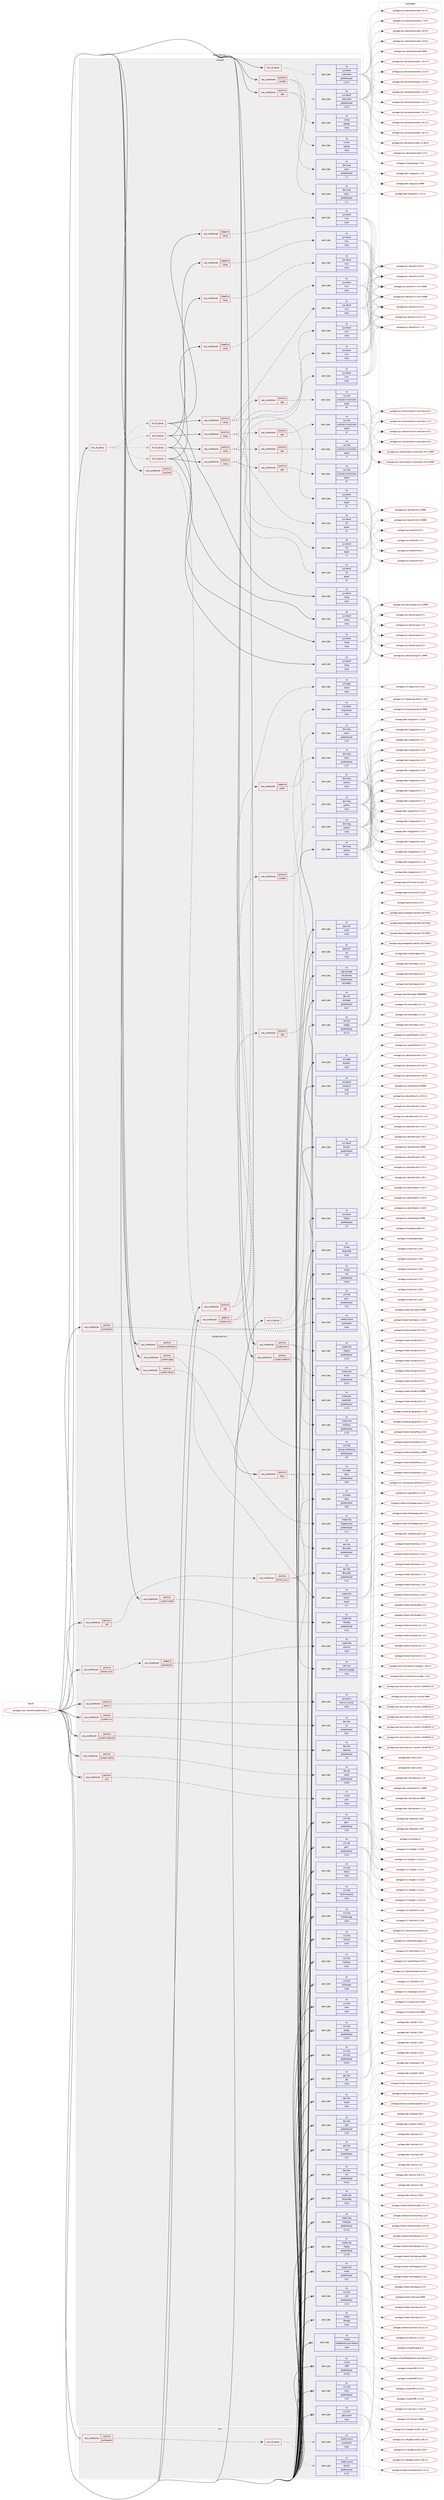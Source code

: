 digraph prolog {

# *************
# Graph options
# *************

newrank=true;
concentrate=true;
compound=true;
graph [rankdir=LR,fontname=Helvetica,fontsize=10,ranksep=1.5];#, ranksep=2.5, nodesep=0.2];
edge  [arrowhead=vee];
node  [fontname=Helvetica,fontsize=10];

# **********
# The ebuild
# **********

subgraph cluster_leftcol {
color=gray;
rank=same;
label=<<i>ebuild</i>>;
id [label="portage://mail-client/thunderbird-68.2.2", color=red, width=4, href="../mail-client/thunderbird-68.2.2.svg"];
}

# ****************
# The dependencies
# ****************

subgraph cluster_midcol {
color=gray;
label=<<i>dependencies</i>>;
subgraph cluster_compile {
fillcolor="#eeeeee";
style=filled;
label=<<i>compile</i>>;
subgraph any4777 {
dependency305278 [label=<<TABLE BORDER="0" CELLBORDER="1" CELLSPACING="0" CELLPADDING="4"><TR><TD CELLPADDING="10">any_of_group</TD></TR></TABLE>>, shape=none, color=red];subgraph all104 {
dependency305279 [label=<<TABLE BORDER="0" CELLBORDER="1" CELLSPACING="0" CELLPADDING="4"><TR><TD CELLPADDING="10">all_of_group</TD></TR></TABLE>>, shape=none, color=red];subgraph pack223635 {
dependency305280 [label=<<TABLE BORDER="0" CELLBORDER="1" CELLSPACING="0" CELLPADDING="4" WIDTH="220"><TR><TD ROWSPAN="6" CELLPADDING="30">pack_dep</TD></TR><TR><TD WIDTH="110">no</TD></TR><TR><TD>sys-devel</TD></TR><TR><TD>clang</TD></TR><TR><TD>none</TD></TR><TR><TD></TD></TR></TABLE>>, shape=none, color=blue];
}
dependency305279:e -> dependency305280:w [weight=20,style="solid",arrowhead="inv"];
subgraph cond76765 {
dependency305281 [label=<<TABLE BORDER="0" CELLBORDER="1" CELLSPACING="0" CELLPADDING="4"><TR><TD ROWSPAN="3" CELLPADDING="10">use_conditional</TD></TR><TR><TD>negative</TD></TR><TR><TD>clang</TD></TR></TABLE>>, shape=none, color=red];
subgraph pack223636 {
dependency305282 [label=<<TABLE BORDER="0" CELLBORDER="1" CELLSPACING="0" CELLPADDING="4" WIDTH="220"><TR><TD ROWSPAN="6" CELLPADDING="30">pack_dep</TD></TR><TR><TD WIDTH="110">no</TD></TR><TR><TD>sys-devel</TD></TR><TR><TD>llvm</TD></TR><TR><TD>none</TD></TR><TR><TD></TD></TR></TABLE>>, shape=none, color=blue];
}
dependency305281:e -> dependency305282:w [weight=20,style="dashed",arrowhead="vee"];
}
dependency305279:e -> dependency305281:w [weight=20,style="solid",arrowhead="inv"];
subgraph cond76766 {
dependency305283 [label=<<TABLE BORDER="0" CELLBORDER="1" CELLSPACING="0" CELLPADDING="4"><TR><TD ROWSPAN="3" CELLPADDING="10">use_conditional</TD></TR><TR><TD>positive</TD></TR><TR><TD>clang</TD></TR></TABLE>>, shape=none, color=red];
subgraph pack223637 {
dependency305284 [label=<<TABLE BORDER="0" CELLBORDER="1" CELLSPACING="0" CELLPADDING="4" WIDTH="220"><TR><TD ROWSPAN="6" CELLPADDING="30">pack_dep</TD></TR><TR><TD WIDTH="110">no</TD></TR><TR><TD>sys-devel</TD></TR><TR><TD>lld</TD></TR><TR><TD>equal</TD></TR><TR><TD>9*</TD></TR></TABLE>>, shape=none, color=blue];
}
dependency305283:e -> dependency305284:w [weight=20,style="dashed",arrowhead="vee"];
subgraph pack223638 {
dependency305285 [label=<<TABLE BORDER="0" CELLBORDER="1" CELLSPACING="0" CELLPADDING="4" WIDTH="220"><TR><TD ROWSPAN="6" CELLPADDING="30">pack_dep</TD></TR><TR><TD WIDTH="110">no</TD></TR><TR><TD>sys-devel</TD></TR><TR><TD>llvm</TD></TR><TR><TD>none</TD></TR><TR><TD></TD></TR></TABLE>>, shape=none, color=blue];
}
dependency305283:e -> dependency305285:w [weight=20,style="dashed",arrowhead="vee"];
subgraph cond76767 {
dependency305286 [label=<<TABLE BORDER="0" CELLBORDER="1" CELLSPACING="0" CELLPADDING="4"><TR><TD ROWSPAN="3" CELLPADDING="10">use_conditional</TD></TR><TR><TD>positive</TD></TR><TR><TD>pgo</TD></TR></TABLE>>, shape=none, color=red];
subgraph pack223639 {
dependency305287 [label=<<TABLE BORDER="0" CELLBORDER="1" CELLSPACING="0" CELLPADDING="4" WIDTH="220"><TR><TD ROWSPAN="6" CELLPADDING="30">pack_dep</TD></TR><TR><TD WIDTH="110">no</TD></TR><TR><TD>sys-libs</TD></TR><TR><TD>compiler-rt-sanitizers</TD></TR><TR><TD>equal</TD></TR><TR><TD>9*</TD></TR></TABLE>>, shape=none, color=blue];
}
dependency305286:e -> dependency305287:w [weight=20,style="dashed",arrowhead="vee"];
}
dependency305283:e -> dependency305286:w [weight=20,style="dashed",arrowhead="vee"];
}
dependency305279:e -> dependency305283:w [weight=20,style="solid",arrowhead="inv"];
}
dependency305278:e -> dependency305279:w [weight=20,style="dotted",arrowhead="oinv"];
subgraph all105 {
dependency305288 [label=<<TABLE BORDER="0" CELLBORDER="1" CELLSPACING="0" CELLPADDING="4"><TR><TD CELLPADDING="10">all_of_group</TD></TR></TABLE>>, shape=none, color=red];subgraph pack223640 {
dependency305289 [label=<<TABLE BORDER="0" CELLBORDER="1" CELLSPACING="0" CELLPADDING="4" WIDTH="220"><TR><TD ROWSPAN="6" CELLPADDING="30">pack_dep</TD></TR><TR><TD WIDTH="110">no</TD></TR><TR><TD>sys-devel</TD></TR><TR><TD>clang</TD></TR><TR><TD>none</TD></TR><TR><TD></TD></TR></TABLE>>, shape=none, color=blue];
}
dependency305288:e -> dependency305289:w [weight=20,style="solid",arrowhead="inv"];
subgraph cond76768 {
dependency305290 [label=<<TABLE BORDER="0" CELLBORDER="1" CELLSPACING="0" CELLPADDING="4"><TR><TD ROWSPAN="3" CELLPADDING="10">use_conditional</TD></TR><TR><TD>negative</TD></TR><TR><TD>clang</TD></TR></TABLE>>, shape=none, color=red];
subgraph pack223641 {
dependency305291 [label=<<TABLE BORDER="0" CELLBORDER="1" CELLSPACING="0" CELLPADDING="4" WIDTH="220"><TR><TD ROWSPAN="6" CELLPADDING="30">pack_dep</TD></TR><TR><TD WIDTH="110">no</TD></TR><TR><TD>sys-devel</TD></TR><TR><TD>llvm</TD></TR><TR><TD>none</TD></TR><TR><TD></TD></TR></TABLE>>, shape=none, color=blue];
}
dependency305290:e -> dependency305291:w [weight=20,style="dashed",arrowhead="vee"];
}
dependency305288:e -> dependency305290:w [weight=20,style="solid",arrowhead="inv"];
subgraph cond76769 {
dependency305292 [label=<<TABLE BORDER="0" CELLBORDER="1" CELLSPACING="0" CELLPADDING="4"><TR><TD ROWSPAN="3" CELLPADDING="10">use_conditional</TD></TR><TR><TD>positive</TD></TR><TR><TD>clang</TD></TR></TABLE>>, shape=none, color=red];
subgraph pack223642 {
dependency305293 [label=<<TABLE BORDER="0" CELLBORDER="1" CELLSPACING="0" CELLPADDING="4" WIDTH="220"><TR><TD ROWSPAN="6" CELLPADDING="30">pack_dep</TD></TR><TR><TD WIDTH="110">no</TD></TR><TR><TD>sys-devel</TD></TR><TR><TD>lld</TD></TR><TR><TD>equal</TD></TR><TR><TD>8*</TD></TR></TABLE>>, shape=none, color=blue];
}
dependency305292:e -> dependency305293:w [weight=20,style="dashed",arrowhead="vee"];
subgraph pack223643 {
dependency305294 [label=<<TABLE BORDER="0" CELLBORDER="1" CELLSPACING="0" CELLPADDING="4" WIDTH="220"><TR><TD ROWSPAN="6" CELLPADDING="30">pack_dep</TD></TR><TR><TD WIDTH="110">no</TD></TR><TR><TD>sys-devel</TD></TR><TR><TD>llvm</TD></TR><TR><TD>none</TD></TR><TR><TD></TD></TR></TABLE>>, shape=none, color=blue];
}
dependency305292:e -> dependency305294:w [weight=20,style="dashed",arrowhead="vee"];
subgraph cond76770 {
dependency305295 [label=<<TABLE BORDER="0" CELLBORDER="1" CELLSPACING="0" CELLPADDING="4"><TR><TD ROWSPAN="3" CELLPADDING="10">use_conditional</TD></TR><TR><TD>positive</TD></TR><TR><TD>pgo</TD></TR></TABLE>>, shape=none, color=red];
subgraph pack223644 {
dependency305296 [label=<<TABLE BORDER="0" CELLBORDER="1" CELLSPACING="0" CELLPADDING="4" WIDTH="220"><TR><TD ROWSPAN="6" CELLPADDING="30">pack_dep</TD></TR><TR><TD WIDTH="110">no</TD></TR><TR><TD>sys-libs</TD></TR><TR><TD>compiler-rt-sanitizers</TD></TR><TR><TD>equal</TD></TR><TR><TD>8*</TD></TR></TABLE>>, shape=none, color=blue];
}
dependency305295:e -> dependency305296:w [weight=20,style="dashed",arrowhead="vee"];
}
dependency305292:e -> dependency305295:w [weight=20,style="dashed",arrowhead="vee"];
}
dependency305288:e -> dependency305292:w [weight=20,style="solid",arrowhead="inv"];
}
dependency305278:e -> dependency305288:w [weight=20,style="dotted",arrowhead="oinv"];
subgraph all106 {
dependency305297 [label=<<TABLE BORDER="0" CELLBORDER="1" CELLSPACING="0" CELLPADDING="4"><TR><TD CELLPADDING="10">all_of_group</TD></TR></TABLE>>, shape=none, color=red];subgraph pack223645 {
dependency305298 [label=<<TABLE BORDER="0" CELLBORDER="1" CELLSPACING="0" CELLPADDING="4" WIDTH="220"><TR><TD ROWSPAN="6" CELLPADDING="30">pack_dep</TD></TR><TR><TD WIDTH="110">no</TD></TR><TR><TD>sys-devel</TD></TR><TR><TD>clang</TD></TR><TR><TD>none</TD></TR><TR><TD></TD></TR></TABLE>>, shape=none, color=blue];
}
dependency305297:e -> dependency305298:w [weight=20,style="solid",arrowhead="inv"];
subgraph cond76771 {
dependency305299 [label=<<TABLE BORDER="0" CELLBORDER="1" CELLSPACING="0" CELLPADDING="4"><TR><TD ROWSPAN="3" CELLPADDING="10">use_conditional</TD></TR><TR><TD>negative</TD></TR><TR><TD>clang</TD></TR></TABLE>>, shape=none, color=red];
subgraph pack223646 {
dependency305300 [label=<<TABLE BORDER="0" CELLBORDER="1" CELLSPACING="0" CELLPADDING="4" WIDTH="220"><TR><TD ROWSPAN="6" CELLPADDING="30">pack_dep</TD></TR><TR><TD WIDTH="110">no</TD></TR><TR><TD>sys-devel</TD></TR><TR><TD>llvm</TD></TR><TR><TD>none</TD></TR><TR><TD></TD></TR></TABLE>>, shape=none, color=blue];
}
dependency305299:e -> dependency305300:w [weight=20,style="dashed",arrowhead="vee"];
}
dependency305297:e -> dependency305299:w [weight=20,style="solid",arrowhead="inv"];
subgraph cond76772 {
dependency305301 [label=<<TABLE BORDER="0" CELLBORDER="1" CELLSPACING="0" CELLPADDING="4"><TR><TD ROWSPAN="3" CELLPADDING="10">use_conditional</TD></TR><TR><TD>positive</TD></TR><TR><TD>clang</TD></TR></TABLE>>, shape=none, color=red];
subgraph pack223647 {
dependency305302 [label=<<TABLE BORDER="0" CELLBORDER="1" CELLSPACING="0" CELLPADDING="4" WIDTH="220"><TR><TD ROWSPAN="6" CELLPADDING="30">pack_dep</TD></TR><TR><TD WIDTH="110">no</TD></TR><TR><TD>sys-devel</TD></TR><TR><TD>lld</TD></TR><TR><TD>equal</TD></TR><TR><TD>7*</TD></TR></TABLE>>, shape=none, color=blue];
}
dependency305301:e -> dependency305302:w [weight=20,style="dashed",arrowhead="vee"];
subgraph pack223648 {
dependency305303 [label=<<TABLE BORDER="0" CELLBORDER="1" CELLSPACING="0" CELLPADDING="4" WIDTH="220"><TR><TD ROWSPAN="6" CELLPADDING="30">pack_dep</TD></TR><TR><TD WIDTH="110">no</TD></TR><TR><TD>sys-devel</TD></TR><TR><TD>llvm</TD></TR><TR><TD>none</TD></TR><TR><TD></TD></TR></TABLE>>, shape=none, color=blue];
}
dependency305301:e -> dependency305303:w [weight=20,style="dashed",arrowhead="vee"];
subgraph cond76773 {
dependency305304 [label=<<TABLE BORDER="0" CELLBORDER="1" CELLSPACING="0" CELLPADDING="4"><TR><TD ROWSPAN="3" CELLPADDING="10">use_conditional</TD></TR><TR><TD>positive</TD></TR><TR><TD>pgo</TD></TR></TABLE>>, shape=none, color=red];
subgraph pack223649 {
dependency305305 [label=<<TABLE BORDER="0" CELLBORDER="1" CELLSPACING="0" CELLPADDING="4" WIDTH="220"><TR><TD ROWSPAN="6" CELLPADDING="30">pack_dep</TD></TR><TR><TD WIDTH="110">no</TD></TR><TR><TD>sys-libs</TD></TR><TR><TD>compiler-rt-sanitizers</TD></TR><TR><TD>equal</TD></TR><TR><TD>7*</TD></TR></TABLE>>, shape=none, color=blue];
}
dependency305304:e -> dependency305305:w [weight=20,style="dashed",arrowhead="vee"];
}
dependency305301:e -> dependency305304:w [weight=20,style="dashed",arrowhead="vee"];
}
dependency305297:e -> dependency305301:w [weight=20,style="solid",arrowhead="inv"];
}
dependency305278:e -> dependency305297:w [weight=20,style="dotted",arrowhead="oinv"];
subgraph all107 {
dependency305306 [label=<<TABLE BORDER="0" CELLBORDER="1" CELLSPACING="0" CELLPADDING="4"><TR><TD CELLPADDING="10">all_of_group</TD></TR></TABLE>>, shape=none, color=red];subgraph pack223650 {
dependency305307 [label=<<TABLE BORDER="0" CELLBORDER="1" CELLSPACING="0" CELLPADDING="4" WIDTH="220"><TR><TD ROWSPAN="6" CELLPADDING="30">pack_dep</TD></TR><TR><TD WIDTH="110">no</TD></TR><TR><TD>sys-devel</TD></TR><TR><TD>clang</TD></TR><TR><TD>none</TD></TR><TR><TD></TD></TR></TABLE>>, shape=none, color=blue];
}
dependency305306:e -> dependency305307:w [weight=20,style="solid",arrowhead="inv"];
subgraph cond76774 {
dependency305308 [label=<<TABLE BORDER="0" CELLBORDER="1" CELLSPACING="0" CELLPADDING="4"><TR><TD ROWSPAN="3" CELLPADDING="10">use_conditional</TD></TR><TR><TD>negative</TD></TR><TR><TD>clang</TD></TR></TABLE>>, shape=none, color=red];
subgraph pack223651 {
dependency305309 [label=<<TABLE BORDER="0" CELLBORDER="1" CELLSPACING="0" CELLPADDING="4" WIDTH="220"><TR><TD ROWSPAN="6" CELLPADDING="30">pack_dep</TD></TR><TR><TD WIDTH="110">no</TD></TR><TR><TD>sys-devel</TD></TR><TR><TD>llvm</TD></TR><TR><TD>none</TD></TR><TR><TD></TD></TR></TABLE>>, shape=none, color=blue];
}
dependency305308:e -> dependency305309:w [weight=20,style="dashed",arrowhead="vee"];
}
dependency305306:e -> dependency305308:w [weight=20,style="solid",arrowhead="inv"];
subgraph cond76775 {
dependency305310 [label=<<TABLE BORDER="0" CELLBORDER="1" CELLSPACING="0" CELLPADDING="4"><TR><TD ROWSPAN="3" CELLPADDING="10">use_conditional</TD></TR><TR><TD>positive</TD></TR><TR><TD>clang</TD></TR></TABLE>>, shape=none, color=red];
subgraph pack223652 {
dependency305311 [label=<<TABLE BORDER="0" CELLBORDER="1" CELLSPACING="0" CELLPADDING="4" WIDTH="220"><TR><TD ROWSPAN="6" CELLPADDING="30">pack_dep</TD></TR><TR><TD WIDTH="110">no</TD></TR><TR><TD>sys-devel</TD></TR><TR><TD>lld</TD></TR><TR><TD>equal</TD></TR><TR><TD>6*</TD></TR></TABLE>>, shape=none, color=blue];
}
dependency305310:e -> dependency305311:w [weight=20,style="dashed",arrowhead="vee"];
subgraph pack223653 {
dependency305312 [label=<<TABLE BORDER="0" CELLBORDER="1" CELLSPACING="0" CELLPADDING="4" WIDTH="220"><TR><TD ROWSPAN="6" CELLPADDING="30">pack_dep</TD></TR><TR><TD WIDTH="110">no</TD></TR><TR><TD>sys-devel</TD></TR><TR><TD>llvm</TD></TR><TR><TD>none</TD></TR><TR><TD></TD></TR></TABLE>>, shape=none, color=blue];
}
dependency305310:e -> dependency305312:w [weight=20,style="dashed",arrowhead="vee"];
subgraph cond76776 {
dependency305313 [label=<<TABLE BORDER="0" CELLBORDER="1" CELLSPACING="0" CELLPADDING="4"><TR><TD ROWSPAN="3" CELLPADDING="10">use_conditional</TD></TR><TR><TD>positive</TD></TR><TR><TD>pgo</TD></TR></TABLE>>, shape=none, color=red];
subgraph pack223654 {
dependency305314 [label=<<TABLE BORDER="0" CELLBORDER="1" CELLSPACING="0" CELLPADDING="4" WIDTH="220"><TR><TD ROWSPAN="6" CELLPADDING="30">pack_dep</TD></TR><TR><TD WIDTH="110">no</TD></TR><TR><TD>sys-libs</TD></TR><TR><TD>compiler-rt-sanitizers</TD></TR><TR><TD>equal</TD></TR><TR><TD>6*</TD></TR></TABLE>>, shape=none, color=blue];
}
dependency305313:e -> dependency305314:w [weight=20,style="dashed",arrowhead="vee"];
}
dependency305310:e -> dependency305313:w [weight=20,style="dashed",arrowhead="vee"];
}
dependency305306:e -> dependency305310:w [weight=20,style="solid",arrowhead="inv"];
}
dependency305278:e -> dependency305306:w [weight=20,style="dotted",arrowhead="oinv"];
}
id:e -> dependency305278:w [weight=20,style="solid",arrowhead="vee"];
subgraph any4778 {
dependency305315 [label=<<TABLE BORDER="0" CELLBORDER="1" CELLSPACING="0" CELLPADDING="4"><TR><TD CELLPADDING="10">any_of_group</TD></TR></TABLE>>, shape=none, color=red];subgraph pack223655 {
dependency305316 [label=<<TABLE BORDER="0" CELLBORDER="1" CELLSPACING="0" CELLPADDING="4" WIDTH="220"><TR><TD ROWSPAN="6" CELLPADDING="30">pack_dep</TD></TR><TR><TD WIDTH="110">no</TD></TR><TR><TD>dev-lang</TD></TR><TR><TD>python</TD></TR><TR><TD>none</TD></TR><TR><TD></TD></TR></TABLE>>, shape=none, color=blue];
}
dependency305315:e -> dependency305316:w [weight=20,style="dotted",arrowhead="oinv"];
subgraph pack223656 {
dependency305317 [label=<<TABLE BORDER="0" CELLBORDER="1" CELLSPACING="0" CELLPADDING="4" WIDTH="220"><TR><TD ROWSPAN="6" CELLPADDING="30">pack_dep</TD></TR><TR><TD WIDTH="110">no</TD></TR><TR><TD>dev-lang</TD></TR><TR><TD>python</TD></TR><TR><TD>none</TD></TR><TR><TD></TD></TR></TABLE>>, shape=none, color=blue];
}
dependency305315:e -> dependency305317:w [weight=20,style="dotted",arrowhead="oinv"];
subgraph pack223657 {
dependency305318 [label=<<TABLE BORDER="0" CELLBORDER="1" CELLSPACING="0" CELLPADDING="4" WIDTH="220"><TR><TD ROWSPAN="6" CELLPADDING="30">pack_dep</TD></TR><TR><TD WIDTH="110">no</TD></TR><TR><TD>dev-lang</TD></TR><TR><TD>python</TD></TR><TR><TD>none</TD></TR><TR><TD></TD></TR></TABLE>>, shape=none, color=blue];
}
dependency305315:e -> dependency305318:w [weight=20,style="dotted",arrowhead="oinv"];
}
id:e -> dependency305315:w [weight=20,style="solid",arrowhead="vee"];
subgraph any4779 {
dependency305319 [label=<<TABLE BORDER="0" CELLBORDER="1" CELLSPACING="0" CELLPADDING="4"><TR><TD CELLPADDING="10">any_of_group</TD></TR></TABLE>>, shape=none, color=red];subgraph pack223658 {
dependency305320 [label=<<TABLE BORDER="0" CELLBORDER="1" CELLSPACING="0" CELLPADDING="4" WIDTH="220"><TR><TD ROWSPAN="6" CELLPADDING="30">pack_dep</TD></TR><TR><TD WIDTH="110">no</TD></TR><TR><TD>sys-devel</TD></TR><TR><TD>automake</TD></TR><TR><TD>greaterequal</TD></TR><TR><TD>1.16.1</TD></TR></TABLE>>, shape=none, color=blue];
}
dependency305319:e -> dependency305320:w [weight=20,style="dotted",arrowhead="oinv"];
subgraph pack223659 {
dependency305321 [label=<<TABLE BORDER="0" CELLBORDER="1" CELLSPACING="0" CELLPADDING="4" WIDTH="220"><TR><TD ROWSPAN="6" CELLPADDING="30">pack_dep</TD></TR><TR><TD WIDTH="110">no</TD></TR><TR><TD>sys-devel</TD></TR><TR><TD>automake</TD></TR><TR><TD>greaterequal</TD></TR><TR><TD>1.15.1</TD></TR></TABLE>>, shape=none, color=blue];
}
dependency305319:e -> dependency305321:w [weight=20,style="dotted",arrowhead="oinv"];
}
id:e -> dependency305319:w [weight=20,style="solid",arrowhead="vee"];
subgraph cond76777 {
dependency305322 [label=<<TABLE BORDER="0" CELLBORDER="1" CELLSPACING="0" CELLPADDING="4"><TR><TD ROWSPAN="3" CELLPADDING="10">use_conditional</TD></TR><TR><TD>negative</TD></TR><TR><TD>system-av1</TD></TR></TABLE>>, shape=none, color=red];
subgraph cond76778 {
dependency305323 [label=<<TABLE BORDER="0" CELLBORDER="1" CELLSPACING="0" CELLPADDING="4"><TR><TD ROWSPAN="3" CELLPADDING="10">use_conditional</TD></TR><TR><TD>positive</TD></TR><TR><TD>amd64</TD></TR></TABLE>>, shape=none, color=red];
subgraph pack223660 {
dependency305324 [label=<<TABLE BORDER="0" CELLBORDER="1" CELLSPACING="0" CELLPADDING="4" WIDTH="220"><TR><TD ROWSPAN="6" CELLPADDING="30">pack_dep</TD></TR><TR><TD WIDTH="110">no</TD></TR><TR><TD>dev-lang</TD></TR><TR><TD>nasm</TD></TR><TR><TD>greaterequal</TD></TR><TR><TD>2.13</TD></TR></TABLE>>, shape=none, color=blue];
}
dependency305323:e -> dependency305324:w [weight=20,style="dashed",arrowhead="vee"];
}
dependency305322:e -> dependency305323:w [weight=20,style="dashed",arrowhead="vee"];
subgraph cond76779 {
dependency305325 [label=<<TABLE BORDER="0" CELLBORDER="1" CELLSPACING="0" CELLPADDING="4"><TR><TD ROWSPAN="3" CELLPADDING="10">use_conditional</TD></TR><TR><TD>positive</TD></TR><TR><TD>x86</TD></TR></TABLE>>, shape=none, color=red];
subgraph pack223661 {
dependency305326 [label=<<TABLE BORDER="0" CELLBORDER="1" CELLSPACING="0" CELLPADDING="4" WIDTH="220"><TR><TD ROWSPAN="6" CELLPADDING="30">pack_dep</TD></TR><TR><TD WIDTH="110">no</TD></TR><TR><TD>dev-lang</TD></TR><TR><TD>nasm</TD></TR><TR><TD>greaterequal</TD></TR><TR><TD>2.13</TD></TR></TABLE>>, shape=none, color=blue];
}
dependency305325:e -> dependency305326:w [weight=20,style="dashed",arrowhead="vee"];
}
dependency305322:e -> dependency305325:w [weight=20,style="dashed",arrowhead="vee"];
}
id:e -> dependency305322:w [weight=20,style="solid",arrowhead="vee"];
subgraph cond76780 {
dependency305327 [label=<<TABLE BORDER="0" CELLBORDER="1" CELLSPACING="0" CELLPADDING="4"><TR><TD ROWSPAN="3" CELLPADDING="10">use_conditional</TD></TR><TR><TD>positive</TD></TR><TR><TD>amd64</TD></TR></TABLE>>, shape=none, color=red];
subgraph pack223662 {
dependency305328 [label=<<TABLE BORDER="0" CELLBORDER="1" CELLSPACING="0" CELLPADDING="4" WIDTH="220"><TR><TD ROWSPAN="6" CELLPADDING="30">pack_dep</TD></TR><TR><TD WIDTH="110">no</TD></TR><TR><TD>dev-lang</TD></TR><TR><TD>yasm</TD></TR><TR><TD>greaterequal</TD></TR><TR><TD>1.1</TD></TR></TABLE>>, shape=none, color=blue];
}
dependency305327:e -> dependency305328:w [weight=20,style="dashed",arrowhead="vee"];
subgraph pack223663 {
dependency305329 [label=<<TABLE BORDER="0" CELLBORDER="1" CELLSPACING="0" CELLPADDING="4" WIDTH="220"><TR><TD ROWSPAN="6" CELLPADDING="30">pack_dep</TD></TR><TR><TD WIDTH="110">no</TD></TR><TR><TD>virtual</TD></TR><TR><TD>opengl</TD></TR><TR><TD>none</TD></TR><TR><TD></TD></TR></TABLE>>, shape=none, color=blue];
}
dependency305327:e -> dependency305329:w [weight=20,style="dashed",arrowhead="vee"];
}
id:e -> dependency305327:w [weight=20,style="solid",arrowhead="vee"];
subgraph cond76781 {
dependency305330 [label=<<TABLE BORDER="0" CELLBORDER="1" CELLSPACING="0" CELLPADDING="4"><TR><TD ROWSPAN="3" CELLPADDING="10">use_conditional</TD></TR><TR><TD>positive</TD></TR><TR><TD>pgo</TD></TR></TABLE>>, shape=none, color=red];
subgraph cond76782 {
dependency305331 [label=<<TABLE BORDER="0" CELLBORDER="1" CELLSPACING="0" CELLPADDING="4"><TR><TD ROWSPAN="3" CELLPADDING="10">use_conditional</TD></TR><TR><TD>negative</TD></TR><TR><TD>prefix</TD></TR></TABLE>>, shape=none, color=red];
subgraph pack223664 {
dependency305332 [label=<<TABLE BORDER="0" CELLBORDER="1" CELLSPACING="0" CELLPADDING="4" WIDTH="220"><TR><TD ROWSPAN="6" CELLPADDING="30">pack_dep</TD></TR><TR><TD WIDTH="110">no</TD></TR><TR><TD>x11-base</TD></TR><TR><TD>xorg-server</TD></TR><TR><TD>none</TD></TR><TR><TD></TD></TR></TABLE>>, shape=none, color=blue];
}
dependency305331:e -> dependency305332:w [weight=20,style="dashed",arrowhead="vee"];
}
dependency305330:e -> dependency305331:w [weight=20,style="dashed",arrowhead="vee"];
subgraph pack223665 {
dependency305333 [label=<<TABLE BORDER="0" CELLBORDER="1" CELLSPACING="0" CELLPADDING="4" WIDTH="220"><TR><TD ROWSPAN="6" CELLPADDING="30">pack_dep</TD></TR><TR><TD WIDTH="110">no</TD></TR><TR><TD>x11-apps</TD></TR><TR><TD>xhost</TD></TR><TR><TD>none</TD></TR><TR><TD></TD></TR></TABLE>>, shape=none, color=blue];
}
dependency305330:e -> dependency305333:w [weight=20,style="dashed",arrowhead="vee"];
}
id:e -> dependency305330:w [weight=20,style="solid",arrowhead="vee"];
subgraph cond76783 {
dependency305334 [label=<<TABLE BORDER="0" CELLBORDER="1" CELLSPACING="0" CELLPADDING="4"><TR><TD ROWSPAN="3" CELLPADDING="10">use_conditional</TD></TR><TR><TD>positive</TD></TR><TR><TD>pulseaudio</TD></TR></TABLE>>, shape=none, color=red];
subgraph pack223666 {
dependency305335 [label=<<TABLE BORDER="0" CELLBORDER="1" CELLSPACING="0" CELLPADDING="4" WIDTH="220"><TR><TD ROWSPAN="6" CELLPADDING="30">pack_dep</TD></TR><TR><TD WIDTH="110">no</TD></TR><TR><TD>media-sound</TD></TR><TR><TD>pulseaudio</TD></TR><TR><TD>none</TD></TR><TR><TD></TD></TR></TABLE>>, shape=none, color=blue];
}
dependency305334:e -> dependency305335:w [weight=20,style="dashed",arrowhead="vee"];
}
id:e -> dependency305334:w [weight=20,style="solid",arrowhead="vee"];
subgraph cond76784 {
dependency305336 [label=<<TABLE BORDER="0" CELLBORDER="1" CELLSPACING="0" CELLPADDING="4"><TR><TD ROWSPAN="3" CELLPADDING="10">use_conditional</TD></TR><TR><TD>positive</TD></TR><TR><TD>wayland</TD></TR></TABLE>>, shape=none, color=red];
subgraph pack223667 {
dependency305337 [label=<<TABLE BORDER="0" CELLBORDER="1" CELLSPACING="0" CELLPADDING="4" WIDTH="220"><TR><TD ROWSPAN="6" CELLPADDING="30">pack_dep</TD></TR><TR><TD WIDTH="110">no</TD></TR><TR><TD>x11-libs</TD></TR><TR><TD>gtk+</TD></TR><TR><TD>greaterequal</TD></TR><TR><TD>3.11</TD></TR></TABLE>>, shape=none, color=blue];
}
dependency305336:e -> dependency305337:w [weight=20,style="dashed",arrowhead="vee"];
}
id:e -> dependency305336:w [weight=20,style="solid",arrowhead="vee"];
subgraph cond76785 {
dependency305338 [label=<<TABLE BORDER="0" CELLBORDER="1" CELLSPACING="0" CELLPADDING="4"><TR><TD ROWSPAN="3" CELLPADDING="10">use_conditional</TD></TR><TR><TD>positive</TD></TR><TR><TD>x86</TD></TR></TABLE>>, shape=none, color=red];
subgraph pack223668 {
dependency305339 [label=<<TABLE BORDER="0" CELLBORDER="1" CELLSPACING="0" CELLPADDING="4" WIDTH="220"><TR><TD ROWSPAN="6" CELLPADDING="30">pack_dep</TD></TR><TR><TD WIDTH="110">no</TD></TR><TR><TD>dev-lang</TD></TR><TR><TD>yasm</TD></TR><TR><TD>greaterequal</TD></TR><TR><TD>1.1</TD></TR></TABLE>>, shape=none, color=blue];
}
dependency305338:e -> dependency305339:w [weight=20,style="dashed",arrowhead="vee"];
subgraph pack223669 {
dependency305340 [label=<<TABLE BORDER="0" CELLBORDER="1" CELLSPACING="0" CELLPADDING="4" WIDTH="220"><TR><TD ROWSPAN="6" CELLPADDING="30">pack_dep</TD></TR><TR><TD WIDTH="110">no</TD></TR><TR><TD>virtual</TD></TR><TR><TD>opengl</TD></TR><TR><TD>none</TD></TR><TR><TD></TD></TR></TABLE>>, shape=none, color=blue];
}
dependency305338:e -> dependency305340:w [weight=20,style="dashed",arrowhead="vee"];
}
id:e -> dependency305338:w [weight=20,style="solid",arrowhead="vee"];
subgraph pack223670 {
dependency305341 [label=<<TABLE BORDER="0" CELLBORDER="1" CELLSPACING="0" CELLPADDING="4" WIDTH="220"><TR><TD ROWSPAN="6" CELLPADDING="30">pack_dep</TD></TR><TR><TD WIDTH="110">no</TD></TR><TR><TD>app-arch</TD></TR><TR><TD>unzip</TD></TR><TR><TD>none</TD></TR><TR><TD></TD></TR></TABLE>>, shape=none, color=blue];
}
id:e -> dependency305341:w [weight=20,style="solid",arrowhead="vee"];
subgraph pack223671 {
dependency305342 [label=<<TABLE BORDER="0" CELLBORDER="1" CELLSPACING="0" CELLPADDING="4" WIDTH="220"><TR><TD ROWSPAN="6" CELLPADDING="30">pack_dep</TD></TR><TR><TD WIDTH="110">no</TD></TR><TR><TD>app-arch</TD></TR><TR><TD>zip</TD></TR><TR><TD>none</TD></TR><TR><TD></TD></TR></TABLE>>, shape=none, color=blue];
}
id:e -> dependency305342:w [weight=20,style="solid",arrowhead="vee"];
subgraph pack223672 {
dependency305343 [label=<<TABLE BORDER="0" CELLBORDER="1" CELLSPACING="0" CELLPADDING="4" WIDTH="220"><TR><TD ROWSPAN="6" CELLPADDING="30">pack_dep</TD></TR><TR><TD WIDTH="110">no</TD></TR><TR><TD>app-portage</TD></TR><TR><TD>elt-patches</TD></TR><TR><TD>greaterequal</TD></TR><TR><TD>20170815</TD></TR></TABLE>>, shape=none, color=blue];
}
id:e -> dependency305343:w [weight=20,style="solid",arrowhead="vee"];
subgraph pack223673 {
dependency305344 [label=<<TABLE BORDER="0" CELLBORDER="1" CELLSPACING="0" CELLPADDING="4" WIDTH="220"><TR><TD ROWSPAN="6" CELLPADDING="30">pack_dep</TD></TR><TR><TD WIDTH="110">no</TD></TR><TR><TD>dev-lang</TD></TR><TR><TD>python</TD></TR><TR><TD>none</TD></TR><TR><TD></TD></TR></TABLE>>, shape=none, color=blue];
}
id:e -> dependency305344:w [weight=20,style="solid",arrowhead="vee"];
subgraph pack223674 {
dependency305345 [label=<<TABLE BORDER="0" CELLBORDER="1" CELLSPACING="0" CELLPADDING="4" WIDTH="220"><TR><TD ROWSPAN="6" CELLPADDING="30">pack_dep</TD></TR><TR><TD WIDTH="110">no</TD></TR><TR><TD>dev-util</TD></TR><TR><TD>cbindgen</TD></TR><TR><TD>greaterequal</TD></TR><TR><TD>0.8.7</TD></TR></TABLE>>, shape=none, color=blue];
}
id:e -> dependency305345:w [weight=20,style="solid",arrowhead="vee"];
subgraph pack223675 {
dependency305346 [label=<<TABLE BORDER="0" CELLBORDER="1" CELLSPACING="0" CELLPADDING="4" WIDTH="220"><TR><TD ROWSPAN="6" CELLPADDING="30">pack_dep</TD></TR><TR><TD WIDTH="110">no</TD></TR><TR><TD>net-libs</TD></TR><TR><TD>nodejs</TD></TR><TR><TD>greaterequal</TD></TR><TR><TD>8.11.0</TD></TR></TABLE>>, shape=none, color=blue];
}
id:e -> dependency305346:w [weight=20,style="solid",arrowhead="vee"];
subgraph pack223676 {
dependency305347 [label=<<TABLE BORDER="0" CELLBORDER="1" CELLSPACING="0" CELLPADDING="4" WIDTH="220"><TR><TD ROWSPAN="6" CELLPADDING="30">pack_dep</TD></TR><TR><TD WIDTH="110">no</TD></TR><TR><TD>sys-apps</TD></TR><TR><TD>findutils</TD></TR><TR><TD>none</TD></TR><TR><TD></TD></TR></TABLE>>, shape=none, color=blue];
}
id:e -> dependency305347:w [weight=20,style="solid",arrowhead="vee"];
subgraph pack223677 {
dependency305348 [label=<<TABLE BORDER="0" CELLBORDER="1" CELLSPACING="0" CELLPADDING="4" WIDTH="220"><TR><TD ROWSPAN="6" CELLPADDING="30">pack_dep</TD></TR><TR><TD WIDTH="110">no</TD></TR><TR><TD>sys-devel</TD></TR><TR><TD>autoconf</TD></TR><TR><TD>tilde</TD></TR><TR><TD>2.13</TD></TR></TABLE>>, shape=none, color=blue];
}
id:e -> dependency305348:w [weight=20,style="solid",arrowhead="vee"];
subgraph pack223678 {
dependency305349 [label=<<TABLE BORDER="0" CELLBORDER="1" CELLSPACING="0" CELLPADDING="4" WIDTH="220"><TR><TD ROWSPAN="6" CELLPADDING="30">pack_dep</TD></TR><TR><TD WIDTH="110">no</TD></TR><TR><TD>sys-devel</TD></TR><TR><TD>binutils</TD></TR><TR><TD>greaterequal</TD></TR><TR><TD>2.30</TD></TR></TABLE>>, shape=none, color=blue];
}
id:e -> dependency305349:w [weight=20,style="solid",arrowhead="vee"];
subgraph pack223679 {
dependency305350 [label=<<TABLE BORDER="0" CELLBORDER="1" CELLSPACING="0" CELLPADDING="4" WIDTH="220"><TR><TD ROWSPAN="6" CELLPADDING="30">pack_dep</TD></TR><TR><TD WIDTH="110">no</TD></TR><TR><TD>sys-devel</TD></TR><TR><TD>libtool</TD></TR><TR><TD>greaterequal</TD></TR><TR><TD>2.4</TD></TR></TABLE>>, shape=none, color=blue];
}
id:e -> dependency305350:w [weight=20,style="solid",arrowhead="vee"];
subgraph pack223680 {
dependency305351 [label=<<TABLE BORDER="0" CELLBORDER="1" CELLSPACING="0" CELLPADDING="4" WIDTH="220"><TR><TD ROWSPAN="6" CELLPADDING="30">pack_dep</TD></TR><TR><TD WIDTH="110">no</TD></TR><TR><TD>virtual</TD></TR><TR><TD>pkgconfig</TD></TR><TR><TD>none</TD></TR><TR><TD></TD></TR></TABLE>>, shape=none, color=blue];
}
id:e -> dependency305351:w [weight=20,style="solid",arrowhead="vee"];
subgraph pack223681 {
dependency305352 [label=<<TABLE BORDER="0" CELLBORDER="1" CELLSPACING="0" CELLPADDING="4" WIDTH="220"><TR><TD ROWSPAN="6" CELLPADDING="30">pack_dep</TD></TR><TR><TD WIDTH="110">no</TD></TR><TR><TD>virtual</TD></TR><TR><TD>rust</TD></TR><TR><TD>greaterequal</TD></TR><TR><TD>1.34.0</TD></TR></TABLE>>, shape=none, color=blue];
}
id:e -> dependency305352:w [weight=20,style="solid",arrowhead="vee"];
}
subgraph cluster_compileandrun {
fillcolor="#eeeeee";
style=filled;
label=<<i>compile and run</i>>;
subgraph cond76786 {
dependency305353 [label=<<TABLE BORDER="0" CELLBORDER="1" CELLSPACING="0" CELLPADDING="4"><TR><TD ROWSPAN="3" CELLPADDING="10">use_conditional</TD></TR><TR><TD>positive</TD></TR><TR><TD>dbus</TD></TR></TABLE>>, shape=none, color=red];
subgraph pack223682 {
dependency305354 [label=<<TABLE BORDER="0" CELLBORDER="1" CELLSPACING="0" CELLPADDING="4" WIDTH="220"><TR><TD ROWSPAN="6" CELLPADDING="30">pack_dep</TD></TR><TR><TD WIDTH="110">no</TD></TR><TR><TD>sys-apps</TD></TR><TR><TD>dbus</TD></TR><TR><TD>greaterequal</TD></TR><TR><TD>0.60</TD></TR></TABLE>>, shape=none, color=blue];
}
dependency305353:e -> dependency305354:w [weight=20,style="dashed",arrowhead="vee"];
subgraph pack223683 {
dependency305355 [label=<<TABLE BORDER="0" CELLBORDER="1" CELLSPACING="0" CELLPADDING="4" WIDTH="220"><TR><TD ROWSPAN="6" CELLPADDING="30">pack_dep</TD></TR><TR><TD WIDTH="110">no</TD></TR><TR><TD>dev-libs</TD></TR><TR><TD>dbus-glib</TD></TR><TR><TD>greaterequal</TD></TR><TR><TD>0.72</TD></TR></TABLE>>, shape=none, color=blue];
}
dependency305353:e -> dependency305355:w [weight=20,style="dashed",arrowhead="vee"];
}
id:e -> dependency305353:w [weight=20,style="solid",arrowhead="odotvee"];
subgraph cond76787 {
dependency305356 [label=<<TABLE BORDER="0" CELLBORDER="1" CELLSPACING="0" CELLPADDING="4"><TR><TD ROWSPAN="3" CELLPADDING="10">use_conditional</TD></TR><TR><TD>positive</TD></TR><TR><TD>jack</TD></TR></TABLE>>, shape=none, color=red];
subgraph pack223684 {
dependency305357 [label=<<TABLE BORDER="0" CELLBORDER="1" CELLSPACING="0" CELLPADDING="4" WIDTH="220"><TR><TD ROWSPAN="6" CELLPADDING="30">pack_dep</TD></TR><TR><TD WIDTH="110">no</TD></TR><TR><TD>virtual</TD></TR><TR><TD>jack</TD></TR><TR><TD>none</TD></TR><TR><TD></TD></TR></TABLE>>, shape=none, color=blue];
}
dependency305356:e -> dependency305357:w [weight=20,style="dashed",arrowhead="vee"];
}
id:e -> dependency305356:w [weight=20,style="solid",arrowhead="odotvee"];
subgraph cond76788 {
dependency305358 [label=<<TABLE BORDER="0" CELLBORDER="1" CELLSPACING="0" CELLPADDING="4"><TR><TD ROWSPAN="3" CELLPADDING="10">use_conditional</TD></TR><TR><TD>positive</TD></TR><TR><TD>kernel_linux</TD></TR></TABLE>>, shape=none, color=red];
subgraph cond76789 {
dependency305359 [label=<<TABLE BORDER="0" CELLBORDER="1" CELLSPACING="0" CELLPADDING="4"><TR><TD ROWSPAN="3" CELLPADDING="10">use_conditional</TD></TR><TR><TD>negative</TD></TR><TR><TD>pulseaudio</TD></TR></TABLE>>, shape=none, color=red];
subgraph pack223685 {
dependency305360 [label=<<TABLE BORDER="0" CELLBORDER="1" CELLSPACING="0" CELLPADDING="4" WIDTH="220"><TR><TD ROWSPAN="6" CELLPADDING="30">pack_dep</TD></TR><TR><TD WIDTH="110">no</TD></TR><TR><TD>media-libs</TD></TR><TR><TD>alsa-lib</TD></TR><TR><TD>none</TD></TR><TR><TD></TD></TR></TABLE>>, shape=none, color=blue];
}
dependency305359:e -> dependency305360:w [weight=20,style="dashed",arrowhead="vee"];
}
dependency305358:e -> dependency305359:w [weight=20,style="dashed",arrowhead="vee"];
}
id:e -> dependency305358:w [weight=20,style="solid",arrowhead="odotvee"];
subgraph cond76790 {
dependency305361 [label=<<TABLE BORDER="0" CELLBORDER="1" CELLSPACING="0" CELLPADDING="4"><TR><TD ROWSPAN="3" CELLPADDING="10">use_conditional</TD></TR><TR><TD>positive</TD></TR><TR><TD>selinux</TD></TR></TABLE>>, shape=none, color=red];
subgraph pack223686 {
dependency305362 [label=<<TABLE BORDER="0" CELLBORDER="1" CELLSPACING="0" CELLPADDING="4" WIDTH="220"><TR><TD ROWSPAN="6" CELLPADDING="30">pack_dep</TD></TR><TR><TD WIDTH="110">no</TD></TR><TR><TD>sec-policy</TD></TR><TR><TD>selinux-mozilla</TD></TR><TR><TD>none</TD></TR><TR><TD></TD></TR></TABLE>>, shape=none, color=blue];
}
dependency305361:e -> dependency305362:w [weight=20,style="dashed",arrowhead="vee"];
}
id:e -> dependency305361:w [weight=20,style="solid",arrowhead="odotvee"];
subgraph cond76791 {
dependency305363 [label=<<TABLE BORDER="0" CELLBORDER="1" CELLSPACING="0" CELLPADDING="4"><TR><TD ROWSPAN="3" CELLPADDING="10">use_conditional</TD></TR><TR><TD>positive</TD></TR><TR><TD>startup-notification</TD></TR></TABLE>>, shape=none, color=red];
subgraph pack223687 {
dependency305364 [label=<<TABLE BORDER="0" CELLBORDER="1" CELLSPACING="0" CELLPADDING="4" WIDTH="220"><TR><TD ROWSPAN="6" CELLPADDING="30">pack_dep</TD></TR><TR><TD WIDTH="110">no</TD></TR><TR><TD>x11-libs</TD></TR><TR><TD>startup-notification</TD></TR><TR><TD>greaterequal</TD></TR><TR><TD>0.8</TD></TR></TABLE>>, shape=none, color=blue];
}
dependency305363:e -> dependency305364:w [weight=20,style="dashed",arrowhead="vee"];
}
id:e -> dependency305363:w [weight=20,style="solid",arrowhead="odotvee"];
subgraph cond76792 {
dependency305365 [label=<<TABLE BORDER="0" CELLBORDER="1" CELLSPACING="0" CELLPADDING="4"><TR><TD ROWSPAN="3" CELLPADDING="10">use_conditional</TD></TR><TR><TD>positive</TD></TR><TR><TD>system-av1</TD></TR></TABLE>>, shape=none, color=red];
subgraph pack223688 {
dependency305366 [label=<<TABLE BORDER="0" CELLBORDER="1" CELLSPACING="0" CELLPADDING="4" WIDTH="220"><TR><TD ROWSPAN="6" CELLPADDING="30">pack_dep</TD></TR><TR><TD WIDTH="110">no</TD></TR><TR><TD>media-libs</TD></TR><TR><TD>dav1d</TD></TR><TR><TD>greaterequal</TD></TR><TR><TD>0.3.0</TD></TR></TABLE>>, shape=none, color=blue];
}
dependency305365:e -> dependency305366:w [weight=20,style="dashed",arrowhead="vee"];
subgraph pack223689 {
dependency305367 [label=<<TABLE BORDER="0" CELLBORDER="1" CELLSPACING="0" CELLPADDING="4" WIDTH="220"><TR><TD ROWSPAN="6" CELLPADDING="30">pack_dep</TD></TR><TR><TD WIDTH="110">no</TD></TR><TR><TD>media-libs</TD></TR><TR><TD>libaom</TD></TR><TR><TD>greaterequal</TD></TR><TR><TD>1.0.0</TD></TR></TABLE>>, shape=none, color=blue];
}
dependency305365:e -> dependency305367:w [weight=20,style="dashed",arrowhead="vee"];
}
id:e -> dependency305365:w [weight=20,style="solid",arrowhead="odotvee"];
subgraph cond76793 {
dependency305368 [label=<<TABLE BORDER="0" CELLBORDER="1" CELLSPACING="0" CELLPADDING="4"><TR><TD ROWSPAN="3" CELLPADDING="10">use_conditional</TD></TR><TR><TD>positive</TD></TR><TR><TD>system-harfbuzz</TD></TR></TABLE>>, shape=none, color=red];
subgraph pack223690 {
dependency305369 [label=<<TABLE BORDER="0" CELLBORDER="1" CELLSPACING="0" CELLPADDING="4" WIDTH="220"><TR><TD ROWSPAN="6" CELLPADDING="30">pack_dep</TD></TR><TR><TD WIDTH="110">no</TD></TR><TR><TD>media-libs</TD></TR><TR><TD>harfbuzz</TD></TR><TR><TD>greaterequal</TD></TR><TR><TD>2.4.0</TD></TR></TABLE>>, shape=none, color=blue];
}
dependency305368:e -> dependency305369:w [weight=20,style="dashed",arrowhead="vee"];
subgraph pack223691 {
dependency305370 [label=<<TABLE BORDER="0" CELLBORDER="1" CELLSPACING="0" CELLPADDING="4" WIDTH="220"><TR><TD ROWSPAN="6" CELLPADDING="30">pack_dep</TD></TR><TR><TD WIDTH="110">no</TD></TR><TR><TD>media-gfx</TD></TR><TR><TD>graphite2</TD></TR><TR><TD>greaterequal</TD></TR><TR><TD>1.3.13</TD></TR></TABLE>>, shape=none, color=blue];
}
dependency305368:e -> dependency305370:w [weight=20,style="dashed",arrowhead="vee"];
}
id:e -> dependency305368:w [weight=20,style="solid",arrowhead="odotvee"];
subgraph cond76794 {
dependency305371 [label=<<TABLE BORDER="0" CELLBORDER="1" CELLSPACING="0" CELLPADDING="4"><TR><TD ROWSPAN="3" CELLPADDING="10">use_conditional</TD></TR><TR><TD>positive</TD></TR><TR><TD>system-icu</TD></TR></TABLE>>, shape=none, color=red];
subgraph pack223692 {
dependency305372 [label=<<TABLE BORDER="0" CELLBORDER="1" CELLSPACING="0" CELLPADDING="4" WIDTH="220"><TR><TD ROWSPAN="6" CELLPADDING="30">pack_dep</TD></TR><TR><TD WIDTH="110">no</TD></TR><TR><TD>dev-libs</TD></TR><TR><TD>icu</TD></TR><TR><TD>greaterequal</TD></TR><TR><TD>63.1</TD></TR></TABLE>>, shape=none, color=blue];
}
dependency305371:e -> dependency305372:w [weight=20,style="dashed",arrowhead="vee"];
}
id:e -> dependency305371:w [weight=20,style="solid",arrowhead="odotvee"];
subgraph cond76795 {
dependency305373 [label=<<TABLE BORDER="0" CELLBORDER="1" CELLSPACING="0" CELLPADDING="4"><TR><TD ROWSPAN="3" CELLPADDING="10">use_conditional</TD></TR><TR><TD>positive</TD></TR><TR><TD>system-jpeg</TD></TR></TABLE>>, shape=none, color=red];
subgraph pack223693 {
dependency305374 [label=<<TABLE BORDER="0" CELLBORDER="1" CELLSPACING="0" CELLPADDING="4" WIDTH="220"><TR><TD ROWSPAN="6" CELLPADDING="30">pack_dep</TD></TR><TR><TD WIDTH="110">no</TD></TR><TR><TD>media-libs</TD></TR><TR><TD>libjpeg-turbo</TD></TR><TR><TD>greaterequal</TD></TR><TR><TD>1.2.1</TD></TR></TABLE>>, shape=none, color=blue];
}
dependency305373:e -> dependency305374:w [weight=20,style="dashed",arrowhead="vee"];
}
id:e -> dependency305373:w [weight=20,style="solid",arrowhead="odotvee"];
subgraph cond76796 {
dependency305375 [label=<<TABLE BORDER="0" CELLBORDER="1" CELLSPACING="0" CELLPADDING="4"><TR><TD ROWSPAN="3" CELLPADDING="10">use_conditional</TD></TR><TR><TD>positive</TD></TR><TR><TD>system-libevent</TD></TR></TABLE>>, shape=none, color=red];
subgraph pack223694 {
dependency305376 [label=<<TABLE BORDER="0" CELLBORDER="1" CELLSPACING="0" CELLPADDING="4" WIDTH="220"><TR><TD ROWSPAN="6" CELLPADDING="30">pack_dep</TD></TR><TR><TD WIDTH="110">no</TD></TR><TR><TD>dev-libs</TD></TR><TR><TD>libevent</TD></TR><TR><TD>greaterequal</TD></TR><TR><TD>2.0</TD></TR></TABLE>>, shape=none, color=blue];
}
dependency305375:e -> dependency305376:w [weight=20,style="dashed",arrowhead="vee"];
}
id:e -> dependency305375:w [weight=20,style="solid",arrowhead="odotvee"];
subgraph cond76797 {
dependency305377 [label=<<TABLE BORDER="0" CELLBORDER="1" CELLSPACING="0" CELLPADDING="4"><TR><TD ROWSPAN="3" CELLPADDING="10">use_conditional</TD></TR><TR><TD>positive</TD></TR><TR><TD>system-libvpx</TD></TR></TABLE>>, shape=none, color=red];
subgraph pack223695 {
dependency305378 [label=<<TABLE BORDER="0" CELLBORDER="1" CELLSPACING="0" CELLPADDING="4" WIDTH="220"><TR><TD ROWSPAN="6" CELLPADDING="30">pack_dep</TD></TR><TR><TD WIDTH="110">no</TD></TR><TR><TD>media-libs</TD></TR><TR><TD>libvpx</TD></TR><TR><TD>equal</TD></TR><TR><TD>1.7*</TD></TR></TABLE>>, shape=none, color=blue];
}
dependency305377:e -> dependency305378:w [weight=20,style="dashed",arrowhead="vee"];
}
id:e -> dependency305377:w [weight=20,style="solid",arrowhead="odotvee"];
subgraph cond76798 {
dependency305379 [label=<<TABLE BORDER="0" CELLBORDER="1" CELLSPACING="0" CELLPADDING="4"><TR><TD ROWSPAN="3" CELLPADDING="10">use_conditional</TD></TR><TR><TD>positive</TD></TR><TR><TD>system-sqlite</TD></TR></TABLE>>, shape=none, color=red];
subgraph pack223696 {
dependency305380 [label=<<TABLE BORDER="0" CELLBORDER="1" CELLSPACING="0" CELLPADDING="4" WIDTH="220"><TR><TD ROWSPAN="6" CELLPADDING="30">pack_dep</TD></TR><TR><TD WIDTH="110">no</TD></TR><TR><TD>dev-db</TD></TR><TR><TD>sqlite</TD></TR><TR><TD>greaterequal</TD></TR><TR><TD>3.28.0</TD></TR></TABLE>>, shape=none, color=blue];
}
dependency305379:e -> dependency305380:w [weight=20,style="dashed",arrowhead="vee"];
}
id:e -> dependency305379:w [weight=20,style="solid",arrowhead="odotvee"];
subgraph cond76799 {
dependency305381 [label=<<TABLE BORDER="0" CELLBORDER="1" CELLSPACING="0" CELLPADDING="4"><TR><TD ROWSPAN="3" CELLPADDING="10">use_conditional</TD></TR><TR><TD>positive</TD></TR><TR><TD>system-webp</TD></TR></TABLE>>, shape=none, color=red];
subgraph pack223697 {
dependency305382 [label=<<TABLE BORDER="0" CELLBORDER="1" CELLSPACING="0" CELLPADDING="4" WIDTH="220"><TR><TD ROWSPAN="6" CELLPADDING="30">pack_dep</TD></TR><TR><TD WIDTH="110">no</TD></TR><TR><TD>media-libs</TD></TR><TR><TD>libwebp</TD></TR><TR><TD>greaterequal</TD></TR><TR><TD>1.0.2</TD></TR></TABLE>>, shape=none, color=blue];
}
dependency305381:e -> dependency305382:w [weight=20,style="dashed",arrowhead="vee"];
}
id:e -> dependency305381:w [weight=20,style="solid",arrowhead="odotvee"];
subgraph cond76800 {
dependency305383 [label=<<TABLE BORDER="0" CELLBORDER="1" CELLSPACING="0" CELLPADDING="4"><TR><TD ROWSPAN="3" CELLPADDING="10">use_conditional</TD></TR><TR><TD>positive</TD></TR><TR><TD>wifi</TD></TR></TABLE>>, shape=none, color=red];
subgraph cond76801 {
dependency305384 [label=<<TABLE BORDER="0" CELLBORDER="1" CELLSPACING="0" CELLPADDING="4"><TR><TD ROWSPAN="3" CELLPADDING="10">use_conditional</TD></TR><TR><TD>positive</TD></TR><TR><TD>kernel_linux</TD></TR></TABLE>>, shape=none, color=red];
subgraph pack223698 {
dependency305385 [label=<<TABLE BORDER="0" CELLBORDER="1" CELLSPACING="0" CELLPADDING="4" WIDTH="220"><TR><TD ROWSPAN="6" CELLPADDING="30">pack_dep</TD></TR><TR><TD WIDTH="110">no</TD></TR><TR><TD>sys-apps</TD></TR><TR><TD>dbus</TD></TR><TR><TD>greaterequal</TD></TR><TR><TD>0.60</TD></TR></TABLE>>, shape=none, color=blue];
}
dependency305384:e -> dependency305385:w [weight=20,style="dashed",arrowhead="vee"];
subgraph pack223699 {
dependency305386 [label=<<TABLE BORDER="0" CELLBORDER="1" CELLSPACING="0" CELLPADDING="4" WIDTH="220"><TR><TD ROWSPAN="6" CELLPADDING="30">pack_dep</TD></TR><TR><TD WIDTH="110">no</TD></TR><TR><TD>dev-libs</TD></TR><TR><TD>dbus-glib</TD></TR><TR><TD>greaterequal</TD></TR><TR><TD>0.72</TD></TR></TABLE>>, shape=none, color=blue];
}
dependency305384:e -> dependency305386:w [weight=20,style="dashed",arrowhead="vee"];
subgraph pack223700 {
dependency305387 [label=<<TABLE BORDER="0" CELLBORDER="1" CELLSPACING="0" CELLPADDING="4" WIDTH="220"><TR><TD ROWSPAN="6" CELLPADDING="30">pack_dep</TD></TR><TR><TD WIDTH="110">no</TD></TR><TR><TD>net-misc</TD></TR><TR><TD>networkmanager</TD></TR><TR><TD>none</TD></TR><TR><TD></TD></TR></TABLE>>, shape=none, color=blue];
}
dependency305384:e -> dependency305387:w [weight=20,style="dashed",arrowhead="vee"];
}
dependency305383:e -> dependency305384:w [weight=20,style="dashed",arrowhead="vee"];
}
id:e -> dependency305383:w [weight=20,style="solid",arrowhead="odotvee"];
subgraph pack223701 {
dependency305388 [label=<<TABLE BORDER="0" CELLBORDER="1" CELLSPACING="0" CELLPADDING="4" WIDTH="220"><TR><TD ROWSPAN="6" CELLPADDING="30">pack_dep</TD></TR><TR><TD WIDTH="110">no</TD></TR><TR><TD>dev-libs</TD></TR><TR><TD>atk</TD></TR><TR><TD>none</TD></TR><TR><TD></TD></TR></TABLE>>, shape=none, color=blue];
}
id:e -> dependency305388:w [weight=20,style="solid",arrowhead="odotvee"];
subgraph pack223702 {
dependency305389 [label=<<TABLE BORDER="0" CELLBORDER="1" CELLSPACING="0" CELLPADDING="4" WIDTH="220"><TR><TD ROWSPAN="6" CELLPADDING="30">pack_dep</TD></TR><TR><TD WIDTH="110">no</TD></TR><TR><TD>dev-libs</TD></TR><TR><TD>expat</TD></TR><TR><TD>none</TD></TR><TR><TD></TD></TR></TABLE>>, shape=none, color=blue];
}
id:e -> dependency305389:w [weight=20,style="solid",arrowhead="odotvee"];
subgraph pack223703 {
dependency305390 [label=<<TABLE BORDER="0" CELLBORDER="1" CELLSPACING="0" CELLPADDING="4" WIDTH="220"><TR><TD ROWSPAN="6" CELLPADDING="30">pack_dep</TD></TR><TR><TD WIDTH="110">no</TD></TR><TR><TD>dev-libs</TD></TR><TR><TD>glib</TD></TR><TR><TD>greaterequal</TD></TR><TR><TD>2.26</TD></TR></TABLE>>, shape=none, color=blue];
}
id:e -> dependency305390:w [weight=20,style="solid",arrowhead="odotvee"];
subgraph pack223704 {
dependency305391 [label=<<TABLE BORDER="0" CELLBORDER="1" CELLSPACING="0" CELLPADDING="4" WIDTH="220"><TR><TD ROWSPAN="6" CELLPADDING="30">pack_dep</TD></TR><TR><TD WIDTH="110">no</TD></TR><TR><TD>dev-libs</TD></TR><TR><TD>nspr</TD></TR><TR><TD>greaterequal</TD></TR><TR><TD>4.21</TD></TR></TABLE>>, shape=none, color=blue];
}
id:e -> dependency305391:w [weight=20,style="solid",arrowhead="odotvee"];
subgraph pack223705 {
dependency305392 [label=<<TABLE BORDER="0" CELLBORDER="1" CELLSPACING="0" CELLPADDING="4" WIDTH="220"><TR><TD ROWSPAN="6" CELLPADDING="30">pack_dep</TD></TR><TR><TD WIDTH="110">no</TD></TR><TR><TD>dev-libs</TD></TR><TR><TD>nss</TD></TR><TR><TD>greaterequal</TD></TR><TR><TD>3.44.1</TD></TR></TABLE>>, shape=none, color=blue];
}
id:e -> dependency305392:w [weight=20,style="solid",arrowhead="odotvee"];
subgraph pack223706 {
dependency305393 [label=<<TABLE BORDER="0" CELLBORDER="1" CELLSPACING="0" CELLPADDING="4" WIDTH="220"><TR><TD ROWSPAN="6" CELLPADDING="30">pack_dep</TD></TR><TR><TD WIDTH="110">no</TD></TR><TR><TD>media-libs</TD></TR><TR><TD>fontconfig</TD></TR><TR><TD>none</TD></TR><TR><TD></TD></TR></TABLE>>, shape=none, color=blue];
}
id:e -> dependency305393:w [weight=20,style="solid",arrowhead="odotvee"];
subgraph pack223707 {
dependency305394 [label=<<TABLE BORDER="0" CELLBORDER="1" CELLSPACING="0" CELLPADDING="4" WIDTH="220"><TR><TD ROWSPAN="6" CELLPADDING="30">pack_dep</TD></TR><TR><TD WIDTH="110">no</TD></TR><TR><TD>media-libs</TD></TR><TR><TD>freetype</TD></TR><TR><TD>greaterequal</TD></TR><TR><TD>2.4.10</TD></TR></TABLE>>, shape=none, color=blue];
}
id:e -> dependency305394:w [weight=20,style="solid",arrowhead="odotvee"];
subgraph pack223708 {
dependency305395 [label=<<TABLE BORDER="0" CELLBORDER="1" CELLSPACING="0" CELLPADDING="4" WIDTH="220"><TR><TD ROWSPAN="6" CELLPADDING="30">pack_dep</TD></TR><TR><TD WIDTH="110">no</TD></TR><TR><TD>media-libs</TD></TR><TR><TD>libpng</TD></TR><TR><TD>greaterequal</TD></TR><TR><TD>1.6.35</TD></TR></TABLE>>, shape=none, color=blue];
}
id:e -> dependency305395:w [weight=20,style="solid",arrowhead="odotvee"];
subgraph pack223709 {
dependency305396 [label=<<TABLE BORDER="0" CELLBORDER="1" CELLSPACING="0" CELLPADDING="4" WIDTH="220"><TR><TD ROWSPAN="6" CELLPADDING="30">pack_dep</TD></TR><TR><TD WIDTH="110">no</TD></TR><TR><TD>media-libs</TD></TR><TR><TD>mesa</TD></TR><TR><TD>greaterequal</TD></TR><TR><TD>10.2</TD></TR></TABLE>>, shape=none, color=blue];
}
id:e -> dependency305396:w [weight=20,style="solid",arrowhead="odotvee"];
subgraph pack223710 {
dependency305397 [label=<<TABLE BORDER="0" CELLBORDER="1" CELLSPACING="0" CELLPADDING="4" WIDTH="220"><TR><TD ROWSPAN="6" CELLPADDING="30">pack_dep</TD></TR><TR><TD WIDTH="110">no</TD></TR><TR><TD>sys-libs</TD></TR><TR><TD>zlib</TD></TR><TR><TD>greaterequal</TD></TR><TR><TD>1.2.3</TD></TR></TABLE>>, shape=none, color=blue];
}
id:e -> dependency305397:w [weight=20,style="solid",arrowhead="odotvee"];
subgraph pack223711 {
dependency305398 [label=<<TABLE BORDER="0" CELLBORDER="1" CELLSPACING="0" CELLPADDING="4" WIDTH="220"><TR><TD ROWSPAN="6" CELLPADDING="30">pack_dep</TD></TR><TR><TD WIDTH="110">no</TD></TR><TR><TD>virtual</TD></TR><TR><TD>ffmpeg</TD></TR><TR><TD>none</TD></TR><TR><TD></TD></TR></TABLE>>, shape=none, color=blue];
}
id:e -> dependency305398:w [weight=20,style="solid",arrowhead="odotvee"];
subgraph pack223712 {
dependency305399 [label=<<TABLE BORDER="0" CELLBORDER="1" CELLSPACING="0" CELLPADDING="4" WIDTH="220"><TR><TD ROWSPAN="6" CELLPADDING="30">pack_dep</TD></TR><TR><TD WIDTH="110">no</TD></TR><TR><TD>virtual</TD></TR><TR><TD>freedesktop-icon-theme</TD></TR><TR><TD>none</TD></TR><TR><TD></TD></TR></TABLE>>, shape=none, color=blue];
}
id:e -> dependency305399:w [weight=20,style="solid",arrowhead="odotvee"];
subgraph pack223713 {
dependency305400 [label=<<TABLE BORDER="0" CELLBORDER="1" CELLSPACING="0" CELLPADDING="4" WIDTH="220"><TR><TD ROWSPAN="6" CELLPADDING="30">pack_dep</TD></TR><TR><TD WIDTH="110">no</TD></TR><TR><TD>virtual</TD></TR><TR><TD>libffi</TD></TR><TR><TD>greaterequal</TD></TR><TR><TD>3.0.10</TD></TR></TABLE>>, shape=none, color=blue];
}
id:e -> dependency305400:w [weight=20,style="solid",arrowhead="odotvee"];
subgraph pack223714 {
dependency305401 [label=<<TABLE BORDER="0" CELLBORDER="1" CELLSPACING="0" CELLPADDING="4" WIDTH="220"><TR><TD ROWSPAN="6" CELLPADDING="30">pack_dep</TD></TR><TR><TD WIDTH="110">no</TD></TR><TR><TD>x11-libs</TD></TR><TR><TD>cairo</TD></TR><TR><TD>greaterequal</TD></TR><TR><TD>1.10</TD></TR></TABLE>>, shape=none, color=blue];
}
id:e -> dependency305401:w [weight=20,style="solid",arrowhead="odotvee"];
subgraph pack223715 {
dependency305402 [label=<<TABLE BORDER="0" CELLBORDER="1" CELLSPACING="0" CELLPADDING="4" WIDTH="220"><TR><TD ROWSPAN="6" CELLPADDING="30">pack_dep</TD></TR><TR><TD WIDTH="110">no</TD></TR><TR><TD>x11-libs</TD></TR><TR><TD>gdk-pixbuf</TD></TR><TR><TD>none</TD></TR><TR><TD></TD></TR></TABLE>>, shape=none, color=blue];
}
id:e -> dependency305402:w [weight=20,style="solid",arrowhead="odotvee"];
subgraph pack223716 {
dependency305403 [label=<<TABLE BORDER="0" CELLBORDER="1" CELLSPACING="0" CELLPADDING="4" WIDTH="220"><TR><TD ROWSPAN="6" CELLPADDING="30">pack_dep</TD></TR><TR><TD WIDTH="110">no</TD></TR><TR><TD>x11-libs</TD></TR><TR><TD>gtk+</TD></TR><TR><TD>greaterequal</TD></TR><TR><TD>2.18</TD></TR></TABLE>>, shape=none, color=blue];
}
id:e -> dependency305403:w [weight=20,style="solid",arrowhead="odotvee"];
subgraph pack223717 {
dependency305404 [label=<<TABLE BORDER="0" CELLBORDER="1" CELLSPACING="0" CELLPADDING="4" WIDTH="220"><TR><TD ROWSPAN="6" CELLPADDING="30">pack_dep</TD></TR><TR><TD WIDTH="110">no</TD></TR><TR><TD>x11-libs</TD></TR><TR><TD>gtk+</TD></TR><TR><TD>greaterequal</TD></TR><TR><TD>3.4.0</TD></TR></TABLE>>, shape=none, color=blue];
}
id:e -> dependency305404:w [weight=20,style="solid",arrowhead="odotvee"];
subgraph pack223718 {
dependency305405 [label=<<TABLE BORDER="0" CELLBORDER="1" CELLSPACING="0" CELLPADDING="4" WIDTH="220"><TR><TD ROWSPAN="6" CELLPADDING="30">pack_dep</TD></TR><TR><TD WIDTH="110">no</TD></TR><TR><TD>x11-libs</TD></TR><TR><TD>libX11</TD></TR><TR><TD>none</TD></TR><TR><TD></TD></TR></TABLE>>, shape=none, color=blue];
}
id:e -> dependency305405:w [weight=20,style="solid",arrowhead="odotvee"];
subgraph pack223719 {
dependency305406 [label=<<TABLE BORDER="0" CELLBORDER="1" CELLSPACING="0" CELLPADDING="4" WIDTH="220"><TR><TD ROWSPAN="6" CELLPADDING="30">pack_dep</TD></TR><TR><TD WIDTH="110">no</TD></TR><TR><TD>x11-libs</TD></TR><TR><TD>libXcomposite</TD></TR><TR><TD>none</TD></TR><TR><TD></TD></TR></TABLE>>, shape=none, color=blue];
}
id:e -> dependency305406:w [weight=20,style="solid",arrowhead="odotvee"];
subgraph pack223720 {
dependency305407 [label=<<TABLE BORDER="0" CELLBORDER="1" CELLSPACING="0" CELLPADDING="4" WIDTH="220"><TR><TD ROWSPAN="6" CELLPADDING="30">pack_dep</TD></TR><TR><TD WIDTH="110">no</TD></TR><TR><TD>x11-libs</TD></TR><TR><TD>libXdamage</TD></TR><TR><TD>none</TD></TR><TR><TD></TD></TR></TABLE>>, shape=none, color=blue];
}
id:e -> dependency305407:w [weight=20,style="solid",arrowhead="odotvee"];
subgraph pack223721 {
dependency305408 [label=<<TABLE BORDER="0" CELLBORDER="1" CELLSPACING="0" CELLPADDING="4" WIDTH="220"><TR><TD ROWSPAN="6" CELLPADDING="30">pack_dep</TD></TR><TR><TD WIDTH="110">no</TD></TR><TR><TD>x11-libs</TD></TR><TR><TD>libXext</TD></TR><TR><TD>none</TD></TR><TR><TD></TD></TR></TABLE>>, shape=none, color=blue];
}
id:e -> dependency305408:w [weight=20,style="solid",arrowhead="odotvee"];
subgraph pack223722 {
dependency305409 [label=<<TABLE BORDER="0" CELLBORDER="1" CELLSPACING="0" CELLPADDING="4" WIDTH="220"><TR><TD ROWSPAN="6" CELLPADDING="30">pack_dep</TD></TR><TR><TD WIDTH="110">no</TD></TR><TR><TD>x11-libs</TD></TR><TR><TD>libXfixes</TD></TR><TR><TD>none</TD></TR><TR><TD></TD></TR></TABLE>>, shape=none, color=blue];
}
id:e -> dependency305409:w [weight=20,style="solid",arrowhead="odotvee"];
subgraph pack223723 {
dependency305410 [label=<<TABLE BORDER="0" CELLBORDER="1" CELLSPACING="0" CELLPADDING="4" WIDTH="220"><TR><TD ROWSPAN="6" CELLPADDING="30">pack_dep</TD></TR><TR><TD WIDTH="110">no</TD></TR><TR><TD>x11-libs</TD></TR><TR><TD>libXrender</TD></TR><TR><TD>none</TD></TR><TR><TD></TD></TR></TABLE>>, shape=none, color=blue];
}
id:e -> dependency305410:w [weight=20,style="solid",arrowhead="odotvee"];
subgraph pack223724 {
dependency305411 [label=<<TABLE BORDER="0" CELLBORDER="1" CELLSPACING="0" CELLPADDING="4" WIDTH="220"><TR><TD ROWSPAN="6" CELLPADDING="30">pack_dep</TD></TR><TR><TD WIDTH="110">no</TD></TR><TR><TD>x11-libs</TD></TR><TR><TD>libXt</TD></TR><TR><TD>none</TD></TR><TR><TD></TD></TR></TABLE>>, shape=none, color=blue];
}
id:e -> dependency305411:w [weight=20,style="solid",arrowhead="odotvee"];
subgraph pack223725 {
dependency305412 [label=<<TABLE BORDER="0" CELLBORDER="1" CELLSPACING="0" CELLPADDING="4" WIDTH="220"><TR><TD ROWSPAN="6" CELLPADDING="30">pack_dep</TD></TR><TR><TD WIDTH="110">no</TD></TR><TR><TD>x11-libs</TD></TR><TR><TD>pango</TD></TR><TR><TD>greaterequal</TD></TR><TR><TD>1.22.0</TD></TR></TABLE>>, shape=none, color=blue];
}
id:e -> dependency305412:w [weight=20,style="solid",arrowhead="odotvee"];
subgraph pack223726 {
dependency305413 [label=<<TABLE BORDER="0" CELLBORDER="1" CELLSPACING="0" CELLPADDING="4" WIDTH="220"><TR><TD ROWSPAN="6" CELLPADDING="30">pack_dep</TD></TR><TR><TD WIDTH="110">no</TD></TR><TR><TD>x11-libs</TD></TR><TR><TD>pixman</TD></TR><TR><TD>greaterequal</TD></TR><TR><TD>0.19.2</TD></TR></TABLE>>, shape=none, color=blue];
}
id:e -> dependency305413:w [weight=20,style="solid",arrowhead="odotvee"];
}
subgraph cluster_run {
fillcolor="#eeeeee";
style=filled;
label=<<i>run</i>>;
subgraph cond76802 {
dependency305414 [label=<<TABLE BORDER="0" CELLBORDER="1" CELLSPACING="0" CELLPADDING="4"><TR><TD ROWSPAN="3" CELLPADDING="10">use_conditional</TD></TR><TR><TD>positive</TD></TR><TR><TD>pulseaudio</TD></TR></TABLE>>, shape=none, color=red];
subgraph any4780 {
dependency305415 [label=<<TABLE BORDER="0" CELLBORDER="1" CELLSPACING="0" CELLPADDING="4"><TR><TD CELLPADDING="10">any_of_group</TD></TR></TABLE>>, shape=none, color=red];subgraph pack223727 {
dependency305416 [label=<<TABLE BORDER="0" CELLBORDER="1" CELLSPACING="0" CELLPADDING="4" WIDTH="220"><TR><TD ROWSPAN="6" CELLPADDING="30">pack_dep</TD></TR><TR><TD WIDTH="110">no</TD></TR><TR><TD>media-sound</TD></TR><TR><TD>pulseaudio</TD></TR><TR><TD>none</TD></TR><TR><TD></TD></TR></TABLE>>, shape=none, color=blue];
}
dependency305415:e -> dependency305416:w [weight=20,style="dotted",arrowhead="oinv"];
subgraph pack223728 {
dependency305417 [label=<<TABLE BORDER="0" CELLBORDER="1" CELLSPACING="0" CELLPADDING="4" WIDTH="220"><TR><TD ROWSPAN="6" CELLPADDING="30">pack_dep</TD></TR><TR><TD WIDTH="110">no</TD></TR><TR><TD>media-sound</TD></TR><TR><TD>apulse</TD></TR><TR><TD>greaterequal</TD></TR><TR><TD>0.1.9</TD></TR></TABLE>>, shape=none, color=blue];
}
dependency305415:e -> dependency305417:w [weight=20,style="dotted",arrowhead="oinv"];
}
dependency305414:e -> dependency305415:w [weight=20,style="dashed",arrowhead="vee"];
}
id:e -> dependency305414:w [weight=20,style="solid",arrowhead="odot"];
}
}

# **************
# The candidates
# **************

subgraph cluster_choices {
rank=same;
color=gray;
label=<<i>candidates</i>>;

subgraph choice223635 {
color=black;
nodesep=1;
choiceportage11512111545100101118101108479910897110103454948464846484657575757 [label="portage://sys-devel/clang-10.0.0.9999", color=red, width=4,href="../sys-devel/clang-10.0.0.9999.svg"];
choiceportage11512111545100101118101108479910897110103455446484649 [label="portage://sys-devel/clang-6.0.1", color=red, width=4,href="../sys-devel/clang-6.0.1.svg"];
choiceportage11512111545100101118101108479910897110103455546494648 [label="portage://sys-devel/clang-7.1.0", color=red, width=4,href="../sys-devel/clang-7.1.0.svg"];
choiceportage11512111545100101118101108479910897110103455646484649 [label="portage://sys-devel/clang-8.0.1", color=red, width=4,href="../sys-devel/clang-8.0.1.svg"];
choiceportage11512111545100101118101108479910897110103455746484648 [label="portage://sys-devel/clang-9.0.0", color=red, width=4,href="../sys-devel/clang-9.0.0.svg"];
choiceportage115121115451001011181011084799108971101034557464846494657575757 [label="portage://sys-devel/clang-9.0.1.9999", color=red, width=4,href="../sys-devel/clang-9.0.1.9999.svg"];
dependency305280:e -> choiceportage11512111545100101118101108479910897110103454948464846484657575757:w [style=dotted,weight="100"];
dependency305280:e -> choiceportage11512111545100101118101108479910897110103455446484649:w [style=dotted,weight="100"];
dependency305280:e -> choiceportage11512111545100101118101108479910897110103455546494648:w [style=dotted,weight="100"];
dependency305280:e -> choiceportage11512111545100101118101108479910897110103455646484649:w [style=dotted,weight="100"];
dependency305280:e -> choiceportage11512111545100101118101108479910897110103455746484648:w [style=dotted,weight="100"];
dependency305280:e -> choiceportage115121115451001011181011084799108971101034557464846494657575757:w [style=dotted,weight="100"];
}
subgraph choice223636 {
color=black;
nodesep=1;
choiceportage1151211154510010111810110847108108118109454948464846484657575757 [label="portage://sys-devel/llvm-10.0.0.9999", color=red, width=4,href="../sys-devel/llvm-10.0.0.9999.svg"];
choiceportage1151211154510010111810110847108108118109455446484649 [label="portage://sys-devel/llvm-6.0.1", color=red, width=4,href="../sys-devel/llvm-6.0.1.svg"];
choiceportage11512111545100101118101108471081081181094554464846494511450 [label="portage://sys-devel/llvm-6.0.1-r2", color=red, width=4,href="../sys-devel/llvm-6.0.1-r2.svg"];
choiceportage1151211154510010111810110847108108118109455546494648 [label="portage://sys-devel/llvm-7.1.0", color=red, width=4,href="../sys-devel/llvm-7.1.0.svg"];
choiceportage1151211154510010111810110847108108118109455646484649 [label="portage://sys-devel/llvm-8.0.1", color=red, width=4,href="../sys-devel/llvm-8.0.1.svg"];
choiceportage1151211154510010111810110847108108118109455746484648 [label="portage://sys-devel/llvm-9.0.0", color=red, width=4,href="../sys-devel/llvm-9.0.0.svg"];
choiceportage11512111545100101118101108471081081181094557464846494657575757 [label="portage://sys-devel/llvm-9.0.1.9999", color=red, width=4,href="../sys-devel/llvm-9.0.1.9999.svg"];
dependency305282:e -> choiceportage1151211154510010111810110847108108118109454948464846484657575757:w [style=dotted,weight="100"];
dependency305282:e -> choiceportage1151211154510010111810110847108108118109455446484649:w [style=dotted,weight="100"];
dependency305282:e -> choiceportage11512111545100101118101108471081081181094554464846494511450:w [style=dotted,weight="100"];
dependency305282:e -> choiceportage1151211154510010111810110847108108118109455546494648:w [style=dotted,weight="100"];
dependency305282:e -> choiceportage1151211154510010111810110847108108118109455646484649:w [style=dotted,weight="100"];
dependency305282:e -> choiceportage1151211154510010111810110847108108118109455746484648:w [style=dotted,weight="100"];
dependency305282:e -> choiceportage11512111545100101118101108471081081181094557464846494657575757:w [style=dotted,weight="100"];
}
subgraph choice223637 {
color=black;
nodesep=1;
choiceportage1151211154510010111810110847108108100454948464846484657575757 [label="portage://sys-devel/lld-10.0.0.9999", color=red, width=4,href="../sys-devel/lld-10.0.0.9999.svg"];
choiceportage1151211154510010111810110847108108100455446484649 [label="portage://sys-devel/lld-6.0.1", color=red, width=4,href="../sys-devel/lld-6.0.1.svg"];
choiceportage1151211154510010111810110847108108100455546494648 [label="portage://sys-devel/lld-7.1.0", color=red, width=4,href="../sys-devel/lld-7.1.0.svg"];
choiceportage1151211154510010111810110847108108100455646484649 [label="portage://sys-devel/lld-8.0.1", color=red, width=4,href="../sys-devel/lld-8.0.1.svg"];
choiceportage1151211154510010111810110847108108100455746484648 [label="portage://sys-devel/lld-9.0.0", color=red, width=4,href="../sys-devel/lld-9.0.0.svg"];
choiceportage11512111545100101118101108471081081004557464846494657575757 [label="portage://sys-devel/lld-9.0.1.9999", color=red, width=4,href="../sys-devel/lld-9.0.1.9999.svg"];
dependency305284:e -> choiceportage1151211154510010111810110847108108100454948464846484657575757:w [style=dotted,weight="100"];
dependency305284:e -> choiceportage1151211154510010111810110847108108100455446484649:w [style=dotted,weight="100"];
dependency305284:e -> choiceportage1151211154510010111810110847108108100455546494648:w [style=dotted,weight="100"];
dependency305284:e -> choiceportage1151211154510010111810110847108108100455646484649:w [style=dotted,weight="100"];
dependency305284:e -> choiceportage1151211154510010111810110847108108100455746484648:w [style=dotted,weight="100"];
dependency305284:e -> choiceportage11512111545100101118101108471081081004557464846494657575757:w [style=dotted,weight="100"];
}
subgraph choice223638 {
color=black;
nodesep=1;
choiceportage1151211154510010111810110847108108118109454948464846484657575757 [label="portage://sys-devel/llvm-10.0.0.9999", color=red, width=4,href="../sys-devel/llvm-10.0.0.9999.svg"];
choiceportage1151211154510010111810110847108108118109455446484649 [label="portage://sys-devel/llvm-6.0.1", color=red, width=4,href="../sys-devel/llvm-6.0.1.svg"];
choiceportage11512111545100101118101108471081081181094554464846494511450 [label="portage://sys-devel/llvm-6.0.1-r2", color=red, width=4,href="../sys-devel/llvm-6.0.1-r2.svg"];
choiceportage1151211154510010111810110847108108118109455546494648 [label="portage://sys-devel/llvm-7.1.0", color=red, width=4,href="../sys-devel/llvm-7.1.0.svg"];
choiceportage1151211154510010111810110847108108118109455646484649 [label="portage://sys-devel/llvm-8.0.1", color=red, width=4,href="../sys-devel/llvm-8.0.1.svg"];
choiceportage1151211154510010111810110847108108118109455746484648 [label="portage://sys-devel/llvm-9.0.0", color=red, width=4,href="../sys-devel/llvm-9.0.0.svg"];
choiceportage11512111545100101118101108471081081181094557464846494657575757 [label="portage://sys-devel/llvm-9.0.1.9999", color=red, width=4,href="../sys-devel/llvm-9.0.1.9999.svg"];
dependency305285:e -> choiceportage1151211154510010111810110847108108118109454948464846484657575757:w [style=dotted,weight="100"];
dependency305285:e -> choiceportage1151211154510010111810110847108108118109455446484649:w [style=dotted,weight="100"];
dependency305285:e -> choiceportage11512111545100101118101108471081081181094554464846494511450:w [style=dotted,weight="100"];
dependency305285:e -> choiceportage1151211154510010111810110847108108118109455546494648:w [style=dotted,weight="100"];
dependency305285:e -> choiceportage1151211154510010111810110847108108118109455646484649:w [style=dotted,weight="100"];
dependency305285:e -> choiceportage1151211154510010111810110847108108118109455746484648:w [style=dotted,weight="100"];
dependency305285:e -> choiceportage11512111545100101118101108471081081181094557464846494657575757:w [style=dotted,weight="100"];
}
subgraph choice223639 {
color=black;
nodesep=1;
choiceportage11512111545108105981154799111109112105108101114451141164511597110105116105122101114115454948464846484657575757 [label="portage://sys-libs/compiler-rt-sanitizers-10.0.0.9999", color=red, width=4,href="../sys-libs/compiler-rt-sanitizers-10.0.0.9999.svg"];
choiceportage11512111545108105981154799111109112105108101114451141164511597110105116105122101114115455446484649 [label="portage://sys-libs/compiler-rt-sanitizers-6.0.1", color=red, width=4,href="../sys-libs/compiler-rt-sanitizers-6.0.1.svg"];
choiceportage11512111545108105981154799111109112105108101114451141164511597110105116105122101114115455546494648 [label="portage://sys-libs/compiler-rt-sanitizers-7.1.0", color=red, width=4,href="../sys-libs/compiler-rt-sanitizers-7.1.0.svg"];
choiceportage11512111545108105981154799111109112105108101114451141164511597110105116105122101114115455646484649 [label="portage://sys-libs/compiler-rt-sanitizers-8.0.1", color=red, width=4,href="../sys-libs/compiler-rt-sanitizers-8.0.1.svg"];
choiceportage11512111545108105981154799111109112105108101114451141164511597110105116105122101114115455746484648 [label="portage://sys-libs/compiler-rt-sanitizers-9.0.0", color=red, width=4,href="../sys-libs/compiler-rt-sanitizers-9.0.0.svg"];
choiceportage115121115451081059811547991111091121051081011144511411645115971101051161051221011141154557464846494657575757 [label="portage://sys-libs/compiler-rt-sanitizers-9.0.1.9999", color=red, width=4,href="../sys-libs/compiler-rt-sanitizers-9.0.1.9999.svg"];
dependency305287:e -> choiceportage11512111545108105981154799111109112105108101114451141164511597110105116105122101114115454948464846484657575757:w [style=dotted,weight="100"];
dependency305287:e -> choiceportage11512111545108105981154799111109112105108101114451141164511597110105116105122101114115455446484649:w [style=dotted,weight="100"];
dependency305287:e -> choiceportage11512111545108105981154799111109112105108101114451141164511597110105116105122101114115455546494648:w [style=dotted,weight="100"];
dependency305287:e -> choiceportage11512111545108105981154799111109112105108101114451141164511597110105116105122101114115455646484649:w [style=dotted,weight="100"];
dependency305287:e -> choiceportage11512111545108105981154799111109112105108101114451141164511597110105116105122101114115455746484648:w [style=dotted,weight="100"];
dependency305287:e -> choiceportage115121115451081059811547991111091121051081011144511411645115971101051161051221011141154557464846494657575757:w [style=dotted,weight="100"];
}
subgraph choice223640 {
color=black;
nodesep=1;
choiceportage11512111545100101118101108479910897110103454948464846484657575757 [label="portage://sys-devel/clang-10.0.0.9999", color=red, width=4,href="../sys-devel/clang-10.0.0.9999.svg"];
choiceportage11512111545100101118101108479910897110103455446484649 [label="portage://sys-devel/clang-6.0.1", color=red, width=4,href="../sys-devel/clang-6.0.1.svg"];
choiceportage11512111545100101118101108479910897110103455546494648 [label="portage://sys-devel/clang-7.1.0", color=red, width=4,href="../sys-devel/clang-7.1.0.svg"];
choiceportage11512111545100101118101108479910897110103455646484649 [label="portage://sys-devel/clang-8.0.1", color=red, width=4,href="../sys-devel/clang-8.0.1.svg"];
choiceportage11512111545100101118101108479910897110103455746484648 [label="portage://sys-devel/clang-9.0.0", color=red, width=4,href="../sys-devel/clang-9.0.0.svg"];
choiceportage115121115451001011181011084799108971101034557464846494657575757 [label="portage://sys-devel/clang-9.0.1.9999", color=red, width=4,href="../sys-devel/clang-9.0.1.9999.svg"];
dependency305289:e -> choiceportage11512111545100101118101108479910897110103454948464846484657575757:w [style=dotted,weight="100"];
dependency305289:e -> choiceportage11512111545100101118101108479910897110103455446484649:w [style=dotted,weight="100"];
dependency305289:e -> choiceportage11512111545100101118101108479910897110103455546494648:w [style=dotted,weight="100"];
dependency305289:e -> choiceportage11512111545100101118101108479910897110103455646484649:w [style=dotted,weight="100"];
dependency305289:e -> choiceportage11512111545100101118101108479910897110103455746484648:w [style=dotted,weight="100"];
dependency305289:e -> choiceportage115121115451001011181011084799108971101034557464846494657575757:w [style=dotted,weight="100"];
}
subgraph choice223641 {
color=black;
nodesep=1;
choiceportage1151211154510010111810110847108108118109454948464846484657575757 [label="portage://sys-devel/llvm-10.0.0.9999", color=red, width=4,href="../sys-devel/llvm-10.0.0.9999.svg"];
choiceportage1151211154510010111810110847108108118109455446484649 [label="portage://sys-devel/llvm-6.0.1", color=red, width=4,href="../sys-devel/llvm-6.0.1.svg"];
choiceportage11512111545100101118101108471081081181094554464846494511450 [label="portage://sys-devel/llvm-6.0.1-r2", color=red, width=4,href="../sys-devel/llvm-6.0.1-r2.svg"];
choiceportage1151211154510010111810110847108108118109455546494648 [label="portage://sys-devel/llvm-7.1.0", color=red, width=4,href="../sys-devel/llvm-7.1.0.svg"];
choiceportage1151211154510010111810110847108108118109455646484649 [label="portage://sys-devel/llvm-8.0.1", color=red, width=4,href="../sys-devel/llvm-8.0.1.svg"];
choiceportage1151211154510010111810110847108108118109455746484648 [label="portage://sys-devel/llvm-9.0.0", color=red, width=4,href="../sys-devel/llvm-9.0.0.svg"];
choiceportage11512111545100101118101108471081081181094557464846494657575757 [label="portage://sys-devel/llvm-9.0.1.9999", color=red, width=4,href="../sys-devel/llvm-9.0.1.9999.svg"];
dependency305291:e -> choiceportage1151211154510010111810110847108108118109454948464846484657575757:w [style=dotted,weight="100"];
dependency305291:e -> choiceportage1151211154510010111810110847108108118109455446484649:w [style=dotted,weight="100"];
dependency305291:e -> choiceportage11512111545100101118101108471081081181094554464846494511450:w [style=dotted,weight="100"];
dependency305291:e -> choiceportage1151211154510010111810110847108108118109455546494648:w [style=dotted,weight="100"];
dependency305291:e -> choiceportage1151211154510010111810110847108108118109455646484649:w [style=dotted,weight="100"];
dependency305291:e -> choiceportage1151211154510010111810110847108108118109455746484648:w [style=dotted,weight="100"];
dependency305291:e -> choiceportage11512111545100101118101108471081081181094557464846494657575757:w [style=dotted,weight="100"];
}
subgraph choice223642 {
color=black;
nodesep=1;
choiceportage1151211154510010111810110847108108100454948464846484657575757 [label="portage://sys-devel/lld-10.0.0.9999", color=red, width=4,href="../sys-devel/lld-10.0.0.9999.svg"];
choiceportage1151211154510010111810110847108108100455446484649 [label="portage://sys-devel/lld-6.0.1", color=red, width=4,href="../sys-devel/lld-6.0.1.svg"];
choiceportage1151211154510010111810110847108108100455546494648 [label="portage://sys-devel/lld-7.1.0", color=red, width=4,href="../sys-devel/lld-7.1.0.svg"];
choiceportage1151211154510010111810110847108108100455646484649 [label="portage://sys-devel/lld-8.0.1", color=red, width=4,href="../sys-devel/lld-8.0.1.svg"];
choiceportage1151211154510010111810110847108108100455746484648 [label="portage://sys-devel/lld-9.0.0", color=red, width=4,href="../sys-devel/lld-9.0.0.svg"];
choiceportage11512111545100101118101108471081081004557464846494657575757 [label="portage://sys-devel/lld-9.0.1.9999", color=red, width=4,href="../sys-devel/lld-9.0.1.9999.svg"];
dependency305293:e -> choiceportage1151211154510010111810110847108108100454948464846484657575757:w [style=dotted,weight="100"];
dependency305293:e -> choiceportage1151211154510010111810110847108108100455446484649:w [style=dotted,weight="100"];
dependency305293:e -> choiceportage1151211154510010111810110847108108100455546494648:w [style=dotted,weight="100"];
dependency305293:e -> choiceportage1151211154510010111810110847108108100455646484649:w [style=dotted,weight="100"];
dependency305293:e -> choiceportage1151211154510010111810110847108108100455746484648:w [style=dotted,weight="100"];
dependency305293:e -> choiceportage11512111545100101118101108471081081004557464846494657575757:w [style=dotted,weight="100"];
}
subgraph choice223643 {
color=black;
nodesep=1;
choiceportage1151211154510010111810110847108108118109454948464846484657575757 [label="portage://sys-devel/llvm-10.0.0.9999", color=red, width=4,href="../sys-devel/llvm-10.0.0.9999.svg"];
choiceportage1151211154510010111810110847108108118109455446484649 [label="portage://sys-devel/llvm-6.0.1", color=red, width=4,href="../sys-devel/llvm-6.0.1.svg"];
choiceportage11512111545100101118101108471081081181094554464846494511450 [label="portage://sys-devel/llvm-6.0.1-r2", color=red, width=4,href="../sys-devel/llvm-6.0.1-r2.svg"];
choiceportage1151211154510010111810110847108108118109455546494648 [label="portage://sys-devel/llvm-7.1.0", color=red, width=4,href="../sys-devel/llvm-7.1.0.svg"];
choiceportage1151211154510010111810110847108108118109455646484649 [label="portage://sys-devel/llvm-8.0.1", color=red, width=4,href="../sys-devel/llvm-8.0.1.svg"];
choiceportage1151211154510010111810110847108108118109455746484648 [label="portage://sys-devel/llvm-9.0.0", color=red, width=4,href="../sys-devel/llvm-9.0.0.svg"];
choiceportage11512111545100101118101108471081081181094557464846494657575757 [label="portage://sys-devel/llvm-9.0.1.9999", color=red, width=4,href="../sys-devel/llvm-9.0.1.9999.svg"];
dependency305294:e -> choiceportage1151211154510010111810110847108108118109454948464846484657575757:w [style=dotted,weight="100"];
dependency305294:e -> choiceportage1151211154510010111810110847108108118109455446484649:w [style=dotted,weight="100"];
dependency305294:e -> choiceportage11512111545100101118101108471081081181094554464846494511450:w [style=dotted,weight="100"];
dependency305294:e -> choiceportage1151211154510010111810110847108108118109455546494648:w [style=dotted,weight="100"];
dependency305294:e -> choiceportage1151211154510010111810110847108108118109455646484649:w [style=dotted,weight="100"];
dependency305294:e -> choiceportage1151211154510010111810110847108108118109455746484648:w [style=dotted,weight="100"];
dependency305294:e -> choiceportage11512111545100101118101108471081081181094557464846494657575757:w [style=dotted,weight="100"];
}
subgraph choice223644 {
color=black;
nodesep=1;
choiceportage11512111545108105981154799111109112105108101114451141164511597110105116105122101114115454948464846484657575757 [label="portage://sys-libs/compiler-rt-sanitizers-10.0.0.9999", color=red, width=4,href="../sys-libs/compiler-rt-sanitizers-10.0.0.9999.svg"];
choiceportage11512111545108105981154799111109112105108101114451141164511597110105116105122101114115455446484649 [label="portage://sys-libs/compiler-rt-sanitizers-6.0.1", color=red, width=4,href="../sys-libs/compiler-rt-sanitizers-6.0.1.svg"];
choiceportage11512111545108105981154799111109112105108101114451141164511597110105116105122101114115455546494648 [label="portage://sys-libs/compiler-rt-sanitizers-7.1.0", color=red, width=4,href="../sys-libs/compiler-rt-sanitizers-7.1.0.svg"];
choiceportage11512111545108105981154799111109112105108101114451141164511597110105116105122101114115455646484649 [label="portage://sys-libs/compiler-rt-sanitizers-8.0.1", color=red, width=4,href="../sys-libs/compiler-rt-sanitizers-8.0.1.svg"];
choiceportage11512111545108105981154799111109112105108101114451141164511597110105116105122101114115455746484648 [label="portage://sys-libs/compiler-rt-sanitizers-9.0.0", color=red, width=4,href="../sys-libs/compiler-rt-sanitizers-9.0.0.svg"];
choiceportage115121115451081059811547991111091121051081011144511411645115971101051161051221011141154557464846494657575757 [label="portage://sys-libs/compiler-rt-sanitizers-9.0.1.9999", color=red, width=4,href="../sys-libs/compiler-rt-sanitizers-9.0.1.9999.svg"];
dependency305296:e -> choiceportage11512111545108105981154799111109112105108101114451141164511597110105116105122101114115454948464846484657575757:w [style=dotted,weight="100"];
dependency305296:e -> choiceportage11512111545108105981154799111109112105108101114451141164511597110105116105122101114115455446484649:w [style=dotted,weight="100"];
dependency305296:e -> choiceportage11512111545108105981154799111109112105108101114451141164511597110105116105122101114115455546494648:w [style=dotted,weight="100"];
dependency305296:e -> choiceportage11512111545108105981154799111109112105108101114451141164511597110105116105122101114115455646484649:w [style=dotted,weight="100"];
dependency305296:e -> choiceportage11512111545108105981154799111109112105108101114451141164511597110105116105122101114115455746484648:w [style=dotted,weight="100"];
dependency305296:e -> choiceportage115121115451081059811547991111091121051081011144511411645115971101051161051221011141154557464846494657575757:w [style=dotted,weight="100"];
}
subgraph choice223645 {
color=black;
nodesep=1;
choiceportage11512111545100101118101108479910897110103454948464846484657575757 [label="portage://sys-devel/clang-10.0.0.9999", color=red, width=4,href="../sys-devel/clang-10.0.0.9999.svg"];
choiceportage11512111545100101118101108479910897110103455446484649 [label="portage://sys-devel/clang-6.0.1", color=red, width=4,href="../sys-devel/clang-6.0.1.svg"];
choiceportage11512111545100101118101108479910897110103455546494648 [label="portage://sys-devel/clang-7.1.0", color=red, width=4,href="../sys-devel/clang-7.1.0.svg"];
choiceportage11512111545100101118101108479910897110103455646484649 [label="portage://sys-devel/clang-8.0.1", color=red, width=4,href="../sys-devel/clang-8.0.1.svg"];
choiceportage11512111545100101118101108479910897110103455746484648 [label="portage://sys-devel/clang-9.0.0", color=red, width=4,href="../sys-devel/clang-9.0.0.svg"];
choiceportage115121115451001011181011084799108971101034557464846494657575757 [label="portage://sys-devel/clang-9.0.1.9999", color=red, width=4,href="../sys-devel/clang-9.0.1.9999.svg"];
dependency305298:e -> choiceportage11512111545100101118101108479910897110103454948464846484657575757:w [style=dotted,weight="100"];
dependency305298:e -> choiceportage11512111545100101118101108479910897110103455446484649:w [style=dotted,weight="100"];
dependency305298:e -> choiceportage11512111545100101118101108479910897110103455546494648:w [style=dotted,weight="100"];
dependency305298:e -> choiceportage11512111545100101118101108479910897110103455646484649:w [style=dotted,weight="100"];
dependency305298:e -> choiceportage11512111545100101118101108479910897110103455746484648:w [style=dotted,weight="100"];
dependency305298:e -> choiceportage115121115451001011181011084799108971101034557464846494657575757:w [style=dotted,weight="100"];
}
subgraph choice223646 {
color=black;
nodesep=1;
choiceportage1151211154510010111810110847108108118109454948464846484657575757 [label="portage://sys-devel/llvm-10.0.0.9999", color=red, width=4,href="../sys-devel/llvm-10.0.0.9999.svg"];
choiceportage1151211154510010111810110847108108118109455446484649 [label="portage://sys-devel/llvm-6.0.1", color=red, width=4,href="../sys-devel/llvm-6.0.1.svg"];
choiceportage11512111545100101118101108471081081181094554464846494511450 [label="portage://sys-devel/llvm-6.0.1-r2", color=red, width=4,href="../sys-devel/llvm-6.0.1-r2.svg"];
choiceportage1151211154510010111810110847108108118109455546494648 [label="portage://sys-devel/llvm-7.1.0", color=red, width=4,href="../sys-devel/llvm-7.1.0.svg"];
choiceportage1151211154510010111810110847108108118109455646484649 [label="portage://sys-devel/llvm-8.0.1", color=red, width=4,href="../sys-devel/llvm-8.0.1.svg"];
choiceportage1151211154510010111810110847108108118109455746484648 [label="portage://sys-devel/llvm-9.0.0", color=red, width=4,href="../sys-devel/llvm-9.0.0.svg"];
choiceportage11512111545100101118101108471081081181094557464846494657575757 [label="portage://sys-devel/llvm-9.0.1.9999", color=red, width=4,href="../sys-devel/llvm-9.0.1.9999.svg"];
dependency305300:e -> choiceportage1151211154510010111810110847108108118109454948464846484657575757:w [style=dotted,weight="100"];
dependency305300:e -> choiceportage1151211154510010111810110847108108118109455446484649:w [style=dotted,weight="100"];
dependency305300:e -> choiceportage11512111545100101118101108471081081181094554464846494511450:w [style=dotted,weight="100"];
dependency305300:e -> choiceportage1151211154510010111810110847108108118109455546494648:w [style=dotted,weight="100"];
dependency305300:e -> choiceportage1151211154510010111810110847108108118109455646484649:w [style=dotted,weight="100"];
dependency305300:e -> choiceportage1151211154510010111810110847108108118109455746484648:w [style=dotted,weight="100"];
dependency305300:e -> choiceportage11512111545100101118101108471081081181094557464846494657575757:w [style=dotted,weight="100"];
}
subgraph choice223647 {
color=black;
nodesep=1;
choiceportage1151211154510010111810110847108108100454948464846484657575757 [label="portage://sys-devel/lld-10.0.0.9999", color=red, width=4,href="../sys-devel/lld-10.0.0.9999.svg"];
choiceportage1151211154510010111810110847108108100455446484649 [label="portage://sys-devel/lld-6.0.1", color=red, width=4,href="../sys-devel/lld-6.0.1.svg"];
choiceportage1151211154510010111810110847108108100455546494648 [label="portage://sys-devel/lld-7.1.0", color=red, width=4,href="../sys-devel/lld-7.1.0.svg"];
choiceportage1151211154510010111810110847108108100455646484649 [label="portage://sys-devel/lld-8.0.1", color=red, width=4,href="../sys-devel/lld-8.0.1.svg"];
choiceportage1151211154510010111810110847108108100455746484648 [label="portage://sys-devel/lld-9.0.0", color=red, width=4,href="../sys-devel/lld-9.0.0.svg"];
choiceportage11512111545100101118101108471081081004557464846494657575757 [label="portage://sys-devel/lld-9.0.1.9999", color=red, width=4,href="../sys-devel/lld-9.0.1.9999.svg"];
dependency305302:e -> choiceportage1151211154510010111810110847108108100454948464846484657575757:w [style=dotted,weight="100"];
dependency305302:e -> choiceportage1151211154510010111810110847108108100455446484649:w [style=dotted,weight="100"];
dependency305302:e -> choiceportage1151211154510010111810110847108108100455546494648:w [style=dotted,weight="100"];
dependency305302:e -> choiceportage1151211154510010111810110847108108100455646484649:w [style=dotted,weight="100"];
dependency305302:e -> choiceportage1151211154510010111810110847108108100455746484648:w [style=dotted,weight="100"];
dependency305302:e -> choiceportage11512111545100101118101108471081081004557464846494657575757:w [style=dotted,weight="100"];
}
subgraph choice223648 {
color=black;
nodesep=1;
choiceportage1151211154510010111810110847108108118109454948464846484657575757 [label="portage://sys-devel/llvm-10.0.0.9999", color=red, width=4,href="../sys-devel/llvm-10.0.0.9999.svg"];
choiceportage1151211154510010111810110847108108118109455446484649 [label="portage://sys-devel/llvm-6.0.1", color=red, width=4,href="../sys-devel/llvm-6.0.1.svg"];
choiceportage11512111545100101118101108471081081181094554464846494511450 [label="portage://sys-devel/llvm-6.0.1-r2", color=red, width=4,href="../sys-devel/llvm-6.0.1-r2.svg"];
choiceportage1151211154510010111810110847108108118109455546494648 [label="portage://sys-devel/llvm-7.1.0", color=red, width=4,href="../sys-devel/llvm-7.1.0.svg"];
choiceportage1151211154510010111810110847108108118109455646484649 [label="portage://sys-devel/llvm-8.0.1", color=red, width=4,href="../sys-devel/llvm-8.0.1.svg"];
choiceportage1151211154510010111810110847108108118109455746484648 [label="portage://sys-devel/llvm-9.0.0", color=red, width=4,href="../sys-devel/llvm-9.0.0.svg"];
choiceportage11512111545100101118101108471081081181094557464846494657575757 [label="portage://sys-devel/llvm-9.0.1.9999", color=red, width=4,href="../sys-devel/llvm-9.0.1.9999.svg"];
dependency305303:e -> choiceportage1151211154510010111810110847108108118109454948464846484657575757:w [style=dotted,weight="100"];
dependency305303:e -> choiceportage1151211154510010111810110847108108118109455446484649:w [style=dotted,weight="100"];
dependency305303:e -> choiceportage11512111545100101118101108471081081181094554464846494511450:w [style=dotted,weight="100"];
dependency305303:e -> choiceportage1151211154510010111810110847108108118109455546494648:w [style=dotted,weight="100"];
dependency305303:e -> choiceportage1151211154510010111810110847108108118109455646484649:w [style=dotted,weight="100"];
dependency305303:e -> choiceportage1151211154510010111810110847108108118109455746484648:w [style=dotted,weight="100"];
dependency305303:e -> choiceportage11512111545100101118101108471081081181094557464846494657575757:w [style=dotted,weight="100"];
}
subgraph choice223649 {
color=black;
nodesep=1;
choiceportage11512111545108105981154799111109112105108101114451141164511597110105116105122101114115454948464846484657575757 [label="portage://sys-libs/compiler-rt-sanitizers-10.0.0.9999", color=red, width=4,href="../sys-libs/compiler-rt-sanitizers-10.0.0.9999.svg"];
choiceportage11512111545108105981154799111109112105108101114451141164511597110105116105122101114115455446484649 [label="portage://sys-libs/compiler-rt-sanitizers-6.0.1", color=red, width=4,href="../sys-libs/compiler-rt-sanitizers-6.0.1.svg"];
choiceportage11512111545108105981154799111109112105108101114451141164511597110105116105122101114115455546494648 [label="portage://sys-libs/compiler-rt-sanitizers-7.1.0", color=red, width=4,href="../sys-libs/compiler-rt-sanitizers-7.1.0.svg"];
choiceportage11512111545108105981154799111109112105108101114451141164511597110105116105122101114115455646484649 [label="portage://sys-libs/compiler-rt-sanitizers-8.0.1", color=red, width=4,href="../sys-libs/compiler-rt-sanitizers-8.0.1.svg"];
choiceportage11512111545108105981154799111109112105108101114451141164511597110105116105122101114115455746484648 [label="portage://sys-libs/compiler-rt-sanitizers-9.0.0", color=red, width=4,href="../sys-libs/compiler-rt-sanitizers-9.0.0.svg"];
choiceportage115121115451081059811547991111091121051081011144511411645115971101051161051221011141154557464846494657575757 [label="portage://sys-libs/compiler-rt-sanitizers-9.0.1.9999", color=red, width=4,href="../sys-libs/compiler-rt-sanitizers-9.0.1.9999.svg"];
dependency305305:e -> choiceportage11512111545108105981154799111109112105108101114451141164511597110105116105122101114115454948464846484657575757:w [style=dotted,weight="100"];
dependency305305:e -> choiceportage11512111545108105981154799111109112105108101114451141164511597110105116105122101114115455446484649:w [style=dotted,weight="100"];
dependency305305:e -> choiceportage11512111545108105981154799111109112105108101114451141164511597110105116105122101114115455546494648:w [style=dotted,weight="100"];
dependency305305:e -> choiceportage11512111545108105981154799111109112105108101114451141164511597110105116105122101114115455646484649:w [style=dotted,weight="100"];
dependency305305:e -> choiceportage11512111545108105981154799111109112105108101114451141164511597110105116105122101114115455746484648:w [style=dotted,weight="100"];
dependency305305:e -> choiceportage115121115451081059811547991111091121051081011144511411645115971101051161051221011141154557464846494657575757:w [style=dotted,weight="100"];
}
subgraph choice223650 {
color=black;
nodesep=1;
choiceportage11512111545100101118101108479910897110103454948464846484657575757 [label="portage://sys-devel/clang-10.0.0.9999", color=red, width=4,href="../sys-devel/clang-10.0.0.9999.svg"];
choiceportage11512111545100101118101108479910897110103455446484649 [label="portage://sys-devel/clang-6.0.1", color=red, width=4,href="../sys-devel/clang-6.0.1.svg"];
choiceportage11512111545100101118101108479910897110103455546494648 [label="portage://sys-devel/clang-7.1.0", color=red, width=4,href="../sys-devel/clang-7.1.0.svg"];
choiceportage11512111545100101118101108479910897110103455646484649 [label="portage://sys-devel/clang-8.0.1", color=red, width=4,href="../sys-devel/clang-8.0.1.svg"];
choiceportage11512111545100101118101108479910897110103455746484648 [label="portage://sys-devel/clang-9.0.0", color=red, width=4,href="../sys-devel/clang-9.0.0.svg"];
choiceportage115121115451001011181011084799108971101034557464846494657575757 [label="portage://sys-devel/clang-9.0.1.9999", color=red, width=4,href="../sys-devel/clang-9.0.1.9999.svg"];
dependency305307:e -> choiceportage11512111545100101118101108479910897110103454948464846484657575757:w [style=dotted,weight="100"];
dependency305307:e -> choiceportage11512111545100101118101108479910897110103455446484649:w [style=dotted,weight="100"];
dependency305307:e -> choiceportage11512111545100101118101108479910897110103455546494648:w [style=dotted,weight="100"];
dependency305307:e -> choiceportage11512111545100101118101108479910897110103455646484649:w [style=dotted,weight="100"];
dependency305307:e -> choiceportage11512111545100101118101108479910897110103455746484648:w [style=dotted,weight="100"];
dependency305307:e -> choiceportage115121115451001011181011084799108971101034557464846494657575757:w [style=dotted,weight="100"];
}
subgraph choice223651 {
color=black;
nodesep=1;
choiceportage1151211154510010111810110847108108118109454948464846484657575757 [label="portage://sys-devel/llvm-10.0.0.9999", color=red, width=4,href="../sys-devel/llvm-10.0.0.9999.svg"];
choiceportage1151211154510010111810110847108108118109455446484649 [label="portage://sys-devel/llvm-6.0.1", color=red, width=4,href="../sys-devel/llvm-6.0.1.svg"];
choiceportage11512111545100101118101108471081081181094554464846494511450 [label="portage://sys-devel/llvm-6.0.1-r2", color=red, width=4,href="../sys-devel/llvm-6.0.1-r2.svg"];
choiceportage1151211154510010111810110847108108118109455546494648 [label="portage://sys-devel/llvm-7.1.0", color=red, width=4,href="../sys-devel/llvm-7.1.0.svg"];
choiceportage1151211154510010111810110847108108118109455646484649 [label="portage://sys-devel/llvm-8.0.1", color=red, width=4,href="../sys-devel/llvm-8.0.1.svg"];
choiceportage1151211154510010111810110847108108118109455746484648 [label="portage://sys-devel/llvm-9.0.0", color=red, width=4,href="../sys-devel/llvm-9.0.0.svg"];
choiceportage11512111545100101118101108471081081181094557464846494657575757 [label="portage://sys-devel/llvm-9.0.1.9999", color=red, width=4,href="../sys-devel/llvm-9.0.1.9999.svg"];
dependency305309:e -> choiceportage1151211154510010111810110847108108118109454948464846484657575757:w [style=dotted,weight="100"];
dependency305309:e -> choiceportage1151211154510010111810110847108108118109455446484649:w [style=dotted,weight="100"];
dependency305309:e -> choiceportage11512111545100101118101108471081081181094554464846494511450:w [style=dotted,weight="100"];
dependency305309:e -> choiceportage1151211154510010111810110847108108118109455546494648:w [style=dotted,weight="100"];
dependency305309:e -> choiceportage1151211154510010111810110847108108118109455646484649:w [style=dotted,weight="100"];
dependency305309:e -> choiceportage1151211154510010111810110847108108118109455746484648:w [style=dotted,weight="100"];
dependency305309:e -> choiceportage11512111545100101118101108471081081181094557464846494657575757:w [style=dotted,weight="100"];
}
subgraph choice223652 {
color=black;
nodesep=1;
choiceportage1151211154510010111810110847108108100454948464846484657575757 [label="portage://sys-devel/lld-10.0.0.9999", color=red, width=4,href="../sys-devel/lld-10.0.0.9999.svg"];
choiceportage1151211154510010111810110847108108100455446484649 [label="portage://sys-devel/lld-6.0.1", color=red, width=4,href="../sys-devel/lld-6.0.1.svg"];
choiceportage1151211154510010111810110847108108100455546494648 [label="portage://sys-devel/lld-7.1.0", color=red, width=4,href="../sys-devel/lld-7.1.0.svg"];
choiceportage1151211154510010111810110847108108100455646484649 [label="portage://sys-devel/lld-8.0.1", color=red, width=4,href="../sys-devel/lld-8.0.1.svg"];
choiceportage1151211154510010111810110847108108100455746484648 [label="portage://sys-devel/lld-9.0.0", color=red, width=4,href="../sys-devel/lld-9.0.0.svg"];
choiceportage11512111545100101118101108471081081004557464846494657575757 [label="portage://sys-devel/lld-9.0.1.9999", color=red, width=4,href="../sys-devel/lld-9.0.1.9999.svg"];
dependency305311:e -> choiceportage1151211154510010111810110847108108100454948464846484657575757:w [style=dotted,weight="100"];
dependency305311:e -> choiceportage1151211154510010111810110847108108100455446484649:w [style=dotted,weight="100"];
dependency305311:e -> choiceportage1151211154510010111810110847108108100455546494648:w [style=dotted,weight="100"];
dependency305311:e -> choiceportage1151211154510010111810110847108108100455646484649:w [style=dotted,weight="100"];
dependency305311:e -> choiceportage1151211154510010111810110847108108100455746484648:w [style=dotted,weight="100"];
dependency305311:e -> choiceportage11512111545100101118101108471081081004557464846494657575757:w [style=dotted,weight="100"];
}
subgraph choice223653 {
color=black;
nodesep=1;
choiceportage1151211154510010111810110847108108118109454948464846484657575757 [label="portage://sys-devel/llvm-10.0.0.9999", color=red, width=4,href="../sys-devel/llvm-10.0.0.9999.svg"];
choiceportage1151211154510010111810110847108108118109455446484649 [label="portage://sys-devel/llvm-6.0.1", color=red, width=4,href="../sys-devel/llvm-6.0.1.svg"];
choiceportage11512111545100101118101108471081081181094554464846494511450 [label="portage://sys-devel/llvm-6.0.1-r2", color=red, width=4,href="../sys-devel/llvm-6.0.1-r2.svg"];
choiceportage1151211154510010111810110847108108118109455546494648 [label="portage://sys-devel/llvm-7.1.0", color=red, width=4,href="../sys-devel/llvm-7.1.0.svg"];
choiceportage1151211154510010111810110847108108118109455646484649 [label="portage://sys-devel/llvm-8.0.1", color=red, width=4,href="../sys-devel/llvm-8.0.1.svg"];
choiceportage1151211154510010111810110847108108118109455746484648 [label="portage://sys-devel/llvm-9.0.0", color=red, width=4,href="../sys-devel/llvm-9.0.0.svg"];
choiceportage11512111545100101118101108471081081181094557464846494657575757 [label="portage://sys-devel/llvm-9.0.1.9999", color=red, width=4,href="../sys-devel/llvm-9.0.1.9999.svg"];
dependency305312:e -> choiceportage1151211154510010111810110847108108118109454948464846484657575757:w [style=dotted,weight="100"];
dependency305312:e -> choiceportage1151211154510010111810110847108108118109455446484649:w [style=dotted,weight="100"];
dependency305312:e -> choiceportage11512111545100101118101108471081081181094554464846494511450:w [style=dotted,weight="100"];
dependency305312:e -> choiceportage1151211154510010111810110847108108118109455546494648:w [style=dotted,weight="100"];
dependency305312:e -> choiceportage1151211154510010111810110847108108118109455646484649:w [style=dotted,weight="100"];
dependency305312:e -> choiceportage1151211154510010111810110847108108118109455746484648:w [style=dotted,weight="100"];
dependency305312:e -> choiceportage11512111545100101118101108471081081181094557464846494657575757:w [style=dotted,weight="100"];
}
subgraph choice223654 {
color=black;
nodesep=1;
choiceportage11512111545108105981154799111109112105108101114451141164511597110105116105122101114115454948464846484657575757 [label="portage://sys-libs/compiler-rt-sanitizers-10.0.0.9999", color=red, width=4,href="../sys-libs/compiler-rt-sanitizers-10.0.0.9999.svg"];
choiceportage11512111545108105981154799111109112105108101114451141164511597110105116105122101114115455446484649 [label="portage://sys-libs/compiler-rt-sanitizers-6.0.1", color=red, width=4,href="../sys-libs/compiler-rt-sanitizers-6.0.1.svg"];
choiceportage11512111545108105981154799111109112105108101114451141164511597110105116105122101114115455546494648 [label="portage://sys-libs/compiler-rt-sanitizers-7.1.0", color=red, width=4,href="../sys-libs/compiler-rt-sanitizers-7.1.0.svg"];
choiceportage11512111545108105981154799111109112105108101114451141164511597110105116105122101114115455646484649 [label="portage://sys-libs/compiler-rt-sanitizers-8.0.1", color=red, width=4,href="../sys-libs/compiler-rt-sanitizers-8.0.1.svg"];
choiceportage11512111545108105981154799111109112105108101114451141164511597110105116105122101114115455746484648 [label="portage://sys-libs/compiler-rt-sanitizers-9.0.0", color=red, width=4,href="../sys-libs/compiler-rt-sanitizers-9.0.0.svg"];
choiceportage115121115451081059811547991111091121051081011144511411645115971101051161051221011141154557464846494657575757 [label="portage://sys-libs/compiler-rt-sanitizers-9.0.1.9999", color=red, width=4,href="../sys-libs/compiler-rt-sanitizers-9.0.1.9999.svg"];
dependency305314:e -> choiceportage11512111545108105981154799111109112105108101114451141164511597110105116105122101114115454948464846484657575757:w [style=dotted,weight="100"];
dependency305314:e -> choiceportage11512111545108105981154799111109112105108101114451141164511597110105116105122101114115455446484649:w [style=dotted,weight="100"];
dependency305314:e -> choiceportage11512111545108105981154799111109112105108101114451141164511597110105116105122101114115455546494648:w [style=dotted,weight="100"];
dependency305314:e -> choiceportage11512111545108105981154799111109112105108101114451141164511597110105116105122101114115455646484649:w [style=dotted,weight="100"];
dependency305314:e -> choiceportage11512111545108105981154799111109112105108101114451141164511597110105116105122101114115455746484648:w [style=dotted,weight="100"];
dependency305314:e -> choiceportage115121115451081059811547991111091121051081011144511411645115971101051161051221011141154557464846494657575757:w [style=dotted,weight="100"];
}
subgraph choice223655 {
color=black;
nodesep=1;
choiceportage10010111845108971101034711212111610411111045504655464953 [label="portage://dev-lang/python-2.7.15", color=red, width=4,href="../dev-lang/python-2.7.15.svg"];
choiceportage10010111845108971101034711212111610411111045504655464954 [label="portage://dev-lang/python-2.7.16", color=red, width=4,href="../dev-lang/python-2.7.16.svg"];
choiceportage10010111845108971101034711212111610411111045504655464955 [label="portage://dev-lang/python-2.7.17", color=red, width=4,href="../dev-lang/python-2.7.17.svg"];
choiceportage100101118451089711010347112121116104111110455146534653 [label="portage://dev-lang/python-3.5.5", color=red, width=4,href="../dev-lang/python-3.5.5.svg"];
choiceportage100101118451089711010347112121116104111110455146534655 [label="portage://dev-lang/python-3.5.7", color=red, width=4,href="../dev-lang/python-3.5.7.svg"];
choiceportage100101118451089711010347112121116104111110455146534657 [label="portage://dev-lang/python-3.5.9", color=red, width=4,href="../dev-lang/python-3.5.9.svg"];
choiceportage100101118451089711010347112121116104111110455146544653 [label="portage://dev-lang/python-3.6.5", color=red, width=4,href="../dev-lang/python-3.6.5.svg"];
choiceportage100101118451089711010347112121116104111110455146544656 [label="portage://dev-lang/python-3.6.8", color=red, width=4,href="../dev-lang/python-3.6.8.svg"];
choiceportage100101118451089711010347112121116104111110455146544657 [label="portage://dev-lang/python-3.6.9", color=red, width=4,href="../dev-lang/python-3.6.9.svg"];
choiceportage100101118451089711010347112121116104111110455146554650 [label="portage://dev-lang/python-3.7.2", color=red, width=4,href="../dev-lang/python-3.7.2.svg"];
choiceportage100101118451089711010347112121116104111110455146554651 [label="portage://dev-lang/python-3.7.3", color=red, width=4,href="../dev-lang/python-3.7.3.svg"];
choiceportage1001011184510897110103471121211161041111104551465546524511449 [label="portage://dev-lang/python-3.7.4-r1", color=red, width=4,href="../dev-lang/python-3.7.4-r1.svg"];
choiceportage100101118451089711010347112121116104111110455146554653 [label="portage://dev-lang/python-3.7.5", color=red, width=4,href="../dev-lang/python-3.7.5.svg"];
choiceportage1001011184510897110103471121211161041111104551465546534511449 [label="portage://dev-lang/python-3.7.5-r1", color=red, width=4,href="../dev-lang/python-3.7.5-r1.svg"];
choiceportage100101118451089711010347112121116104111110455146564648 [label="portage://dev-lang/python-3.8.0", color=red, width=4,href="../dev-lang/python-3.8.0.svg"];
dependency305316:e -> choiceportage10010111845108971101034711212111610411111045504655464953:w [style=dotted,weight="100"];
dependency305316:e -> choiceportage10010111845108971101034711212111610411111045504655464954:w [style=dotted,weight="100"];
dependency305316:e -> choiceportage10010111845108971101034711212111610411111045504655464955:w [style=dotted,weight="100"];
dependency305316:e -> choiceportage100101118451089711010347112121116104111110455146534653:w [style=dotted,weight="100"];
dependency305316:e -> choiceportage100101118451089711010347112121116104111110455146534655:w [style=dotted,weight="100"];
dependency305316:e -> choiceportage100101118451089711010347112121116104111110455146534657:w [style=dotted,weight="100"];
dependency305316:e -> choiceportage100101118451089711010347112121116104111110455146544653:w [style=dotted,weight="100"];
dependency305316:e -> choiceportage100101118451089711010347112121116104111110455146544656:w [style=dotted,weight="100"];
dependency305316:e -> choiceportage100101118451089711010347112121116104111110455146544657:w [style=dotted,weight="100"];
dependency305316:e -> choiceportage100101118451089711010347112121116104111110455146554650:w [style=dotted,weight="100"];
dependency305316:e -> choiceportage100101118451089711010347112121116104111110455146554651:w [style=dotted,weight="100"];
dependency305316:e -> choiceportage1001011184510897110103471121211161041111104551465546524511449:w [style=dotted,weight="100"];
dependency305316:e -> choiceportage100101118451089711010347112121116104111110455146554653:w [style=dotted,weight="100"];
dependency305316:e -> choiceportage1001011184510897110103471121211161041111104551465546534511449:w [style=dotted,weight="100"];
dependency305316:e -> choiceportage100101118451089711010347112121116104111110455146564648:w [style=dotted,weight="100"];
}
subgraph choice223656 {
color=black;
nodesep=1;
choiceportage10010111845108971101034711212111610411111045504655464953 [label="portage://dev-lang/python-2.7.15", color=red, width=4,href="../dev-lang/python-2.7.15.svg"];
choiceportage10010111845108971101034711212111610411111045504655464954 [label="portage://dev-lang/python-2.7.16", color=red, width=4,href="../dev-lang/python-2.7.16.svg"];
choiceportage10010111845108971101034711212111610411111045504655464955 [label="portage://dev-lang/python-2.7.17", color=red, width=4,href="../dev-lang/python-2.7.17.svg"];
choiceportage100101118451089711010347112121116104111110455146534653 [label="portage://dev-lang/python-3.5.5", color=red, width=4,href="../dev-lang/python-3.5.5.svg"];
choiceportage100101118451089711010347112121116104111110455146534655 [label="portage://dev-lang/python-3.5.7", color=red, width=4,href="../dev-lang/python-3.5.7.svg"];
choiceportage100101118451089711010347112121116104111110455146534657 [label="portage://dev-lang/python-3.5.9", color=red, width=4,href="../dev-lang/python-3.5.9.svg"];
choiceportage100101118451089711010347112121116104111110455146544653 [label="portage://dev-lang/python-3.6.5", color=red, width=4,href="../dev-lang/python-3.6.5.svg"];
choiceportage100101118451089711010347112121116104111110455146544656 [label="portage://dev-lang/python-3.6.8", color=red, width=4,href="../dev-lang/python-3.6.8.svg"];
choiceportage100101118451089711010347112121116104111110455146544657 [label="portage://dev-lang/python-3.6.9", color=red, width=4,href="../dev-lang/python-3.6.9.svg"];
choiceportage100101118451089711010347112121116104111110455146554650 [label="portage://dev-lang/python-3.7.2", color=red, width=4,href="../dev-lang/python-3.7.2.svg"];
choiceportage100101118451089711010347112121116104111110455146554651 [label="portage://dev-lang/python-3.7.3", color=red, width=4,href="../dev-lang/python-3.7.3.svg"];
choiceportage1001011184510897110103471121211161041111104551465546524511449 [label="portage://dev-lang/python-3.7.4-r1", color=red, width=4,href="../dev-lang/python-3.7.4-r1.svg"];
choiceportage100101118451089711010347112121116104111110455146554653 [label="portage://dev-lang/python-3.7.5", color=red, width=4,href="../dev-lang/python-3.7.5.svg"];
choiceportage1001011184510897110103471121211161041111104551465546534511449 [label="portage://dev-lang/python-3.7.5-r1", color=red, width=4,href="../dev-lang/python-3.7.5-r1.svg"];
choiceportage100101118451089711010347112121116104111110455146564648 [label="portage://dev-lang/python-3.8.0", color=red, width=4,href="../dev-lang/python-3.8.0.svg"];
dependency305317:e -> choiceportage10010111845108971101034711212111610411111045504655464953:w [style=dotted,weight="100"];
dependency305317:e -> choiceportage10010111845108971101034711212111610411111045504655464954:w [style=dotted,weight="100"];
dependency305317:e -> choiceportage10010111845108971101034711212111610411111045504655464955:w [style=dotted,weight="100"];
dependency305317:e -> choiceportage100101118451089711010347112121116104111110455146534653:w [style=dotted,weight="100"];
dependency305317:e -> choiceportage100101118451089711010347112121116104111110455146534655:w [style=dotted,weight="100"];
dependency305317:e -> choiceportage100101118451089711010347112121116104111110455146534657:w [style=dotted,weight="100"];
dependency305317:e -> choiceportage100101118451089711010347112121116104111110455146544653:w [style=dotted,weight="100"];
dependency305317:e -> choiceportage100101118451089711010347112121116104111110455146544656:w [style=dotted,weight="100"];
dependency305317:e -> choiceportage100101118451089711010347112121116104111110455146544657:w [style=dotted,weight="100"];
dependency305317:e -> choiceportage100101118451089711010347112121116104111110455146554650:w [style=dotted,weight="100"];
dependency305317:e -> choiceportage100101118451089711010347112121116104111110455146554651:w [style=dotted,weight="100"];
dependency305317:e -> choiceportage1001011184510897110103471121211161041111104551465546524511449:w [style=dotted,weight="100"];
dependency305317:e -> choiceportage100101118451089711010347112121116104111110455146554653:w [style=dotted,weight="100"];
dependency305317:e -> choiceportage1001011184510897110103471121211161041111104551465546534511449:w [style=dotted,weight="100"];
dependency305317:e -> choiceportage100101118451089711010347112121116104111110455146564648:w [style=dotted,weight="100"];
}
subgraph choice223657 {
color=black;
nodesep=1;
choiceportage10010111845108971101034711212111610411111045504655464953 [label="portage://dev-lang/python-2.7.15", color=red, width=4,href="../dev-lang/python-2.7.15.svg"];
choiceportage10010111845108971101034711212111610411111045504655464954 [label="portage://dev-lang/python-2.7.16", color=red, width=4,href="../dev-lang/python-2.7.16.svg"];
choiceportage10010111845108971101034711212111610411111045504655464955 [label="portage://dev-lang/python-2.7.17", color=red, width=4,href="../dev-lang/python-2.7.17.svg"];
choiceportage100101118451089711010347112121116104111110455146534653 [label="portage://dev-lang/python-3.5.5", color=red, width=4,href="../dev-lang/python-3.5.5.svg"];
choiceportage100101118451089711010347112121116104111110455146534655 [label="portage://dev-lang/python-3.5.7", color=red, width=4,href="../dev-lang/python-3.5.7.svg"];
choiceportage100101118451089711010347112121116104111110455146534657 [label="portage://dev-lang/python-3.5.9", color=red, width=4,href="../dev-lang/python-3.5.9.svg"];
choiceportage100101118451089711010347112121116104111110455146544653 [label="portage://dev-lang/python-3.6.5", color=red, width=4,href="../dev-lang/python-3.6.5.svg"];
choiceportage100101118451089711010347112121116104111110455146544656 [label="portage://dev-lang/python-3.6.8", color=red, width=4,href="../dev-lang/python-3.6.8.svg"];
choiceportage100101118451089711010347112121116104111110455146544657 [label="portage://dev-lang/python-3.6.9", color=red, width=4,href="../dev-lang/python-3.6.9.svg"];
choiceportage100101118451089711010347112121116104111110455146554650 [label="portage://dev-lang/python-3.7.2", color=red, width=4,href="../dev-lang/python-3.7.2.svg"];
choiceportage100101118451089711010347112121116104111110455146554651 [label="portage://dev-lang/python-3.7.3", color=red, width=4,href="../dev-lang/python-3.7.3.svg"];
choiceportage1001011184510897110103471121211161041111104551465546524511449 [label="portage://dev-lang/python-3.7.4-r1", color=red, width=4,href="../dev-lang/python-3.7.4-r1.svg"];
choiceportage100101118451089711010347112121116104111110455146554653 [label="portage://dev-lang/python-3.7.5", color=red, width=4,href="../dev-lang/python-3.7.5.svg"];
choiceportage1001011184510897110103471121211161041111104551465546534511449 [label="portage://dev-lang/python-3.7.5-r1", color=red, width=4,href="../dev-lang/python-3.7.5-r1.svg"];
choiceportage100101118451089711010347112121116104111110455146564648 [label="portage://dev-lang/python-3.8.0", color=red, width=4,href="../dev-lang/python-3.8.0.svg"];
dependency305318:e -> choiceportage10010111845108971101034711212111610411111045504655464953:w [style=dotted,weight="100"];
dependency305318:e -> choiceportage10010111845108971101034711212111610411111045504655464954:w [style=dotted,weight="100"];
dependency305318:e -> choiceportage10010111845108971101034711212111610411111045504655464955:w [style=dotted,weight="100"];
dependency305318:e -> choiceportage100101118451089711010347112121116104111110455146534653:w [style=dotted,weight="100"];
dependency305318:e -> choiceportage100101118451089711010347112121116104111110455146534655:w [style=dotted,weight="100"];
dependency305318:e -> choiceportage100101118451089711010347112121116104111110455146534657:w [style=dotted,weight="100"];
dependency305318:e -> choiceportage100101118451089711010347112121116104111110455146544653:w [style=dotted,weight="100"];
dependency305318:e -> choiceportage100101118451089711010347112121116104111110455146544656:w [style=dotted,weight="100"];
dependency305318:e -> choiceportage100101118451089711010347112121116104111110455146544657:w [style=dotted,weight="100"];
dependency305318:e -> choiceportage100101118451089711010347112121116104111110455146554650:w [style=dotted,weight="100"];
dependency305318:e -> choiceportage100101118451089711010347112121116104111110455146554651:w [style=dotted,weight="100"];
dependency305318:e -> choiceportage1001011184510897110103471121211161041111104551465546524511449:w [style=dotted,weight="100"];
dependency305318:e -> choiceportage100101118451089711010347112121116104111110455146554653:w [style=dotted,weight="100"];
dependency305318:e -> choiceportage1001011184510897110103471121211161041111104551465546534511449:w [style=dotted,weight="100"];
dependency305318:e -> choiceportage100101118451089711010347112121116104111110455146564648:w [style=dotted,weight="100"];
}
subgraph choice223658 {
color=black;
nodesep=1;
choiceportage11512111545100101118101108479711711611110997107101454946494846514511451 [label="portage://sys-devel/automake-1.10.3-r3", color=red, width=4,href="../sys-devel/automake-1.10.3-r3.svg"];
choiceportage11512111545100101118101108479711711611110997107101454946494946544511451 [label="portage://sys-devel/automake-1.11.6-r3", color=red, width=4,href="../sys-devel/automake-1.11.6-r3.svg"];
choiceportage11512111545100101118101108479711711611110997107101454946495046544511450 [label="portage://sys-devel/automake-1.12.6-r2", color=red, width=4,href="../sys-devel/automake-1.12.6-r2.svg"];
choiceportage11512111545100101118101108479711711611110997107101454946495146524511450 [label="portage://sys-devel/automake-1.13.4-r2", color=red, width=4,href="../sys-devel/automake-1.13.4-r2.svg"];
choiceportage11512111545100101118101108479711711611110997107101454946495246494511450 [label="portage://sys-devel/automake-1.14.1-r2", color=red, width=4,href="../sys-devel/automake-1.14.1-r2.svg"];
choiceportage11512111545100101118101108479711711611110997107101454946495346494511450 [label="portage://sys-devel/automake-1.15.1-r2", color=red, width=4,href="../sys-devel/automake-1.15.1-r2.svg"];
choiceportage11512111545100101118101108479711711611110997107101454946495446494511449 [label="portage://sys-devel/automake-1.16.1-r1", color=red, width=4,href="../sys-devel/automake-1.16.1-r1.svg"];
choiceportage11512111545100101118101108479711711611110997107101454946495446494511450 [label="portage://sys-devel/automake-1.16.1-r2", color=red, width=4,href="../sys-devel/automake-1.16.1-r2.svg"];
choiceportage115121115451001011181011084797117116111109971071014549465295112544511450 [label="portage://sys-devel/automake-1.4_p6-r2", color=red, width=4,href="../sys-devel/automake-1.4_p6-r2.svg"];
choiceportage11512111545100101118101108479711711611110997107101454946534511450 [label="portage://sys-devel/automake-1.5-r2", color=red, width=4,href="../sys-devel/automake-1.5-r2.svg"];
choiceportage115121115451001011181011084797117116111109971071014549465446514511450 [label="portage://sys-devel/automake-1.6.3-r2", color=red, width=4,href="../sys-devel/automake-1.6.3-r2.svg"];
choiceportage115121115451001011181011084797117116111109971071014549465546574511451 [label="portage://sys-devel/automake-1.7.9-r3", color=red, width=4,href="../sys-devel/automake-1.7.9-r3.svg"];
choiceportage115121115451001011181011084797117116111109971071014549465646534511453 [label="portage://sys-devel/automake-1.8.5-r5", color=red, width=4,href="../sys-devel/automake-1.8.5-r5.svg"];
choiceportage115121115451001011181011084797117116111109971071014549465746544511453 [label="portage://sys-devel/automake-1.9.6-r5", color=red, width=4,href="../sys-devel/automake-1.9.6-r5.svg"];
choiceportage115121115451001011181011084797117116111109971071014557575757 [label="portage://sys-devel/automake-9999", color=red, width=4,href="../sys-devel/automake-9999.svg"];
dependency305320:e -> choiceportage11512111545100101118101108479711711611110997107101454946494846514511451:w [style=dotted,weight="100"];
dependency305320:e -> choiceportage11512111545100101118101108479711711611110997107101454946494946544511451:w [style=dotted,weight="100"];
dependency305320:e -> choiceportage11512111545100101118101108479711711611110997107101454946495046544511450:w [style=dotted,weight="100"];
dependency305320:e -> choiceportage11512111545100101118101108479711711611110997107101454946495146524511450:w [style=dotted,weight="100"];
dependency305320:e -> choiceportage11512111545100101118101108479711711611110997107101454946495246494511450:w [style=dotted,weight="100"];
dependency305320:e -> choiceportage11512111545100101118101108479711711611110997107101454946495346494511450:w [style=dotted,weight="100"];
dependency305320:e -> choiceportage11512111545100101118101108479711711611110997107101454946495446494511449:w [style=dotted,weight="100"];
dependency305320:e -> choiceportage11512111545100101118101108479711711611110997107101454946495446494511450:w [style=dotted,weight="100"];
dependency305320:e -> choiceportage115121115451001011181011084797117116111109971071014549465295112544511450:w [style=dotted,weight="100"];
dependency305320:e -> choiceportage11512111545100101118101108479711711611110997107101454946534511450:w [style=dotted,weight="100"];
dependency305320:e -> choiceportage115121115451001011181011084797117116111109971071014549465446514511450:w [style=dotted,weight="100"];
dependency305320:e -> choiceportage115121115451001011181011084797117116111109971071014549465546574511451:w [style=dotted,weight="100"];
dependency305320:e -> choiceportage115121115451001011181011084797117116111109971071014549465646534511453:w [style=dotted,weight="100"];
dependency305320:e -> choiceportage115121115451001011181011084797117116111109971071014549465746544511453:w [style=dotted,weight="100"];
dependency305320:e -> choiceportage115121115451001011181011084797117116111109971071014557575757:w [style=dotted,weight="100"];
}
subgraph choice223659 {
color=black;
nodesep=1;
choiceportage11512111545100101118101108479711711611110997107101454946494846514511451 [label="portage://sys-devel/automake-1.10.3-r3", color=red, width=4,href="../sys-devel/automake-1.10.3-r3.svg"];
choiceportage11512111545100101118101108479711711611110997107101454946494946544511451 [label="portage://sys-devel/automake-1.11.6-r3", color=red, width=4,href="../sys-devel/automake-1.11.6-r3.svg"];
choiceportage11512111545100101118101108479711711611110997107101454946495046544511450 [label="portage://sys-devel/automake-1.12.6-r2", color=red, width=4,href="../sys-devel/automake-1.12.6-r2.svg"];
choiceportage11512111545100101118101108479711711611110997107101454946495146524511450 [label="portage://sys-devel/automake-1.13.4-r2", color=red, width=4,href="../sys-devel/automake-1.13.4-r2.svg"];
choiceportage11512111545100101118101108479711711611110997107101454946495246494511450 [label="portage://sys-devel/automake-1.14.1-r2", color=red, width=4,href="../sys-devel/automake-1.14.1-r2.svg"];
choiceportage11512111545100101118101108479711711611110997107101454946495346494511450 [label="portage://sys-devel/automake-1.15.1-r2", color=red, width=4,href="../sys-devel/automake-1.15.1-r2.svg"];
choiceportage11512111545100101118101108479711711611110997107101454946495446494511449 [label="portage://sys-devel/automake-1.16.1-r1", color=red, width=4,href="../sys-devel/automake-1.16.1-r1.svg"];
choiceportage11512111545100101118101108479711711611110997107101454946495446494511450 [label="portage://sys-devel/automake-1.16.1-r2", color=red, width=4,href="../sys-devel/automake-1.16.1-r2.svg"];
choiceportage115121115451001011181011084797117116111109971071014549465295112544511450 [label="portage://sys-devel/automake-1.4_p6-r2", color=red, width=4,href="../sys-devel/automake-1.4_p6-r2.svg"];
choiceportage11512111545100101118101108479711711611110997107101454946534511450 [label="portage://sys-devel/automake-1.5-r2", color=red, width=4,href="../sys-devel/automake-1.5-r2.svg"];
choiceportage115121115451001011181011084797117116111109971071014549465446514511450 [label="portage://sys-devel/automake-1.6.3-r2", color=red, width=4,href="../sys-devel/automake-1.6.3-r2.svg"];
choiceportage115121115451001011181011084797117116111109971071014549465546574511451 [label="portage://sys-devel/automake-1.7.9-r3", color=red, width=4,href="../sys-devel/automake-1.7.9-r3.svg"];
choiceportage115121115451001011181011084797117116111109971071014549465646534511453 [label="portage://sys-devel/automake-1.8.5-r5", color=red, width=4,href="../sys-devel/automake-1.8.5-r5.svg"];
choiceportage115121115451001011181011084797117116111109971071014549465746544511453 [label="portage://sys-devel/automake-1.9.6-r5", color=red, width=4,href="../sys-devel/automake-1.9.6-r5.svg"];
choiceportage115121115451001011181011084797117116111109971071014557575757 [label="portage://sys-devel/automake-9999", color=red, width=4,href="../sys-devel/automake-9999.svg"];
dependency305321:e -> choiceportage11512111545100101118101108479711711611110997107101454946494846514511451:w [style=dotted,weight="100"];
dependency305321:e -> choiceportage11512111545100101118101108479711711611110997107101454946494946544511451:w [style=dotted,weight="100"];
dependency305321:e -> choiceportage11512111545100101118101108479711711611110997107101454946495046544511450:w [style=dotted,weight="100"];
dependency305321:e -> choiceportage11512111545100101118101108479711711611110997107101454946495146524511450:w [style=dotted,weight="100"];
dependency305321:e -> choiceportage11512111545100101118101108479711711611110997107101454946495246494511450:w [style=dotted,weight="100"];
dependency305321:e -> choiceportage11512111545100101118101108479711711611110997107101454946495346494511450:w [style=dotted,weight="100"];
dependency305321:e -> choiceportage11512111545100101118101108479711711611110997107101454946495446494511449:w [style=dotted,weight="100"];
dependency305321:e -> choiceportage11512111545100101118101108479711711611110997107101454946495446494511450:w [style=dotted,weight="100"];
dependency305321:e -> choiceportage115121115451001011181011084797117116111109971071014549465295112544511450:w [style=dotted,weight="100"];
dependency305321:e -> choiceportage11512111545100101118101108479711711611110997107101454946534511450:w [style=dotted,weight="100"];
dependency305321:e -> choiceportage115121115451001011181011084797117116111109971071014549465446514511450:w [style=dotted,weight="100"];
dependency305321:e -> choiceportage115121115451001011181011084797117116111109971071014549465546574511451:w [style=dotted,weight="100"];
dependency305321:e -> choiceportage115121115451001011181011084797117116111109971071014549465646534511453:w [style=dotted,weight="100"];
dependency305321:e -> choiceportage115121115451001011181011084797117116111109971071014549465746544511453:w [style=dotted,weight="100"];
dependency305321:e -> choiceportage115121115451001011181011084797117116111109971071014557575757:w [style=dotted,weight="100"];
}
subgraph choice223660 {
color=black;
nodesep=1;
choiceportage100101118451089711010347110971151094550464952464850 [label="portage://dev-lang/nasm-2.14.02", color=red, width=4,href="../dev-lang/nasm-2.14.02.svg"];
dependency305324:e -> choiceportage100101118451089711010347110971151094550464952464850:w [style=dotted,weight="100"];
}
subgraph choice223661 {
color=black;
nodesep=1;
choiceportage100101118451089711010347110971151094550464952464850 [label="portage://dev-lang/nasm-2.14.02", color=red, width=4,href="../dev-lang/nasm-2.14.02.svg"];
dependency305326:e -> choiceportage100101118451089711010347110971151094550464952464850:w [style=dotted,weight="100"];
}
subgraph choice223662 {
color=black;
nodesep=1;
choiceportage100101118451089711010347121971151094549465046484511449 [label="portage://dev-lang/yasm-1.2.0-r1", color=red, width=4,href="../dev-lang/yasm-1.2.0-r1.svg"];
choiceportage10010111845108971101034712197115109454946514648 [label="portage://dev-lang/yasm-1.3.0", color=red, width=4,href="../dev-lang/yasm-1.3.0.svg"];
choiceportage100101118451089711010347121971151094557575757 [label="portage://dev-lang/yasm-9999", color=red, width=4,href="../dev-lang/yasm-9999.svg"];
dependency305328:e -> choiceportage100101118451089711010347121971151094549465046484511449:w [style=dotted,weight="100"];
dependency305328:e -> choiceportage10010111845108971101034712197115109454946514648:w [style=dotted,weight="100"];
dependency305328:e -> choiceportage100101118451089711010347121971151094557575757:w [style=dotted,weight="100"];
}
subgraph choice223663 {
color=black;
nodesep=1;
choiceportage1181051141161179710847111112101110103108455546484511450 [label="portage://virtual/opengl-7.0-r2", color=red, width=4,href="../virtual/opengl-7.0-r2.svg"];
dependency305329:e -> choiceportage1181051141161179710847111112101110103108455546484511450:w [style=dotted,weight="100"];
}
subgraph choice223664 {
color=black;
nodesep=1;
choiceportage1204949459897115101471201111141034511510111411810111445494650484653 [label="portage://x11-base/xorg-server-1.20.5", color=red, width=4,href="../x11-base/xorg-server-1.20.5.svg"];
choiceportage120494945989711510147120111114103451151011141181011144557575757 [label="portage://x11-base/xorg-server-9999", color=red, width=4,href="../x11-base/xorg-server-9999.svg"];
dependency305332:e -> choiceportage1204949459897115101471201111141034511510111411810111445494650484653:w [style=dotted,weight="100"];
dependency305332:e -> choiceportage120494945989711510147120111114103451151011141181011144557575757:w [style=dotted,weight="100"];
}
subgraph choice223665 {
color=black;
nodesep=1;
choiceportage1204949459711211211547120104111115116454946484656 [label="portage://x11-apps/xhost-1.0.8", color=red, width=4,href="../x11-apps/xhost-1.0.8.svg"];
dependency305333:e -> choiceportage1204949459711211211547120104111115116454946484656:w [style=dotted,weight="100"];
}
subgraph choice223666 {
color=black;
nodesep=1;
choiceportage1091011001059745115111117110100471121171081151019711710010511145495046504511449 [label="portage://media-sound/pulseaudio-12.2-r1", color=red, width=4,href="../media-sound/pulseaudio-12.2-r1.svg"];
choiceportage1091011001059745115111117110100471121171081151019711710010511145495046504511450 [label="portage://media-sound/pulseaudio-12.2-r2", color=red, width=4,href="../media-sound/pulseaudio-12.2-r2.svg"];
choiceportage109101100105974511511111711010047112117108115101971171001051114549514648 [label="portage://media-sound/pulseaudio-13.0", color=red, width=4,href="../media-sound/pulseaudio-13.0.svg"];
dependency305335:e -> choiceportage1091011001059745115111117110100471121171081151019711710010511145495046504511449:w [style=dotted,weight="100"];
dependency305335:e -> choiceportage1091011001059745115111117110100471121171081151019711710010511145495046504511450:w [style=dotted,weight="100"];
dependency305335:e -> choiceportage109101100105974511511111711010047112117108115101971171001051114549514648:w [style=dotted,weight="100"];
}
subgraph choice223667 {
color=black;
nodesep=1;
choiceportage12049494510810598115471031161074345504650524651504511449 [label="portage://x11-libs/gtk+-2.24.32-r1", color=red, width=4,href="../x11-libs/gtk+-2.24.32-r1.svg"];
choiceportage12049494510810598115471031161074345514650524649 [label="portage://x11-libs/gtk+-3.24.1", color=red, width=4,href="../x11-libs/gtk+-3.24.1.svg"];
choiceportage1204949451081059811547103116107434551465052464948 [label="portage://x11-libs/gtk+-3.24.10", color=red, width=4,href="../x11-libs/gtk+-3.24.10.svg"];
choiceportage1204949451081059811547103116107434551465052464949 [label="portage://x11-libs/gtk+-3.24.11", color=red, width=4,href="../x11-libs/gtk+-3.24.11.svg"];
choiceportage120494945108105981154710311610743455146505246524511449 [label="portage://x11-libs/gtk+-3.24.4-r1", color=red, width=4,href="../x11-libs/gtk+-3.24.4-r1.svg"];
choiceportage12049494510810598115471031161074345514650524656 [label="portage://x11-libs/gtk+-3.24.8", color=red, width=4,href="../x11-libs/gtk+-3.24.8.svg"];
dependency305337:e -> choiceportage12049494510810598115471031161074345504650524651504511449:w [style=dotted,weight="100"];
dependency305337:e -> choiceportage12049494510810598115471031161074345514650524649:w [style=dotted,weight="100"];
dependency305337:e -> choiceportage1204949451081059811547103116107434551465052464948:w [style=dotted,weight="100"];
dependency305337:e -> choiceportage1204949451081059811547103116107434551465052464949:w [style=dotted,weight="100"];
dependency305337:e -> choiceportage120494945108105981154710311610743455146505246524511449:w [style=dotted,weight="100"];
dependency305337:e -> choiceportage12049494510810598115471031161074345514650524656:w [style=dotted,weight="100"];
}
subgraph choice223668 {
color=black;
nodesep=1;
choiceportage100101118451089711010347121971151094549465046484511449 [label="portage://dev-lang/yasm-1.2.0-r1", color=red, width=4,href="../dev-lang/yasm-1.2.0-r1.svg"];
choiceportage10010111845108971101034712197115109454946514648 [label="portage://dev-lang/yasm-1.3.0", color=red, width=4,href="../dev-lang/yasm-1.3.0.svg"];
choiceportage100101118451089711010347121971151094557575757 [label="portage://dev-lang/yasm-9999", color=red, width=4,href="../dev-lang/yasm-9999.svg"];
dependency305339:e -> choiceportage100101118451089711010347121971151094549465046484511449:w [style=dotted,weight="100"];
dependency305339:e -> choiceportage10010111845108971101034712197115109454946514648:w [style=dotted,weight="100"];
dependency305339:e -> choiceportage100101118451089711010347121971151094557575757:w [style=dotted,weight="100"];
}
subgraph choice223669 {
color=black;
nodesep=1;
choiceportage1181051141161179710847111112101110103108455546484511450 [label="portage://virtual/opengl-7.0-r2", color=red, width=4,href="../virtual/opengl-7.0-r2.svg"];
dependency305340:e -> choiceportage1181051141161179710847111112101110103108455546484511450:w [style=dotted,weight="100"];
}
subgraph choice223670 {
color=black;
nodesep=1;
choiceportage9711211245971149910447117110122105112455446489511250494511450 [label="portage://app-arch/unzip-6.0_p21-r2", color=red, width=4,href="../app-arch/unzip-6.0_p21-r2.svg"];
choiceportage971121124597114991044711711012210511245544648951125053 [label="portage://app-arch/unzip-6.0_p25", color=red, width=4,href="../app-arch/unzip-6.0_p25.svg"];
dependency305341:e -> choiceportage9711211245971149910447117110122105112455446489511250494511450:w [style=dotted,weight="100"];
dependency305341:e -> choiceportage971121124597114991044711711012210511245544648951125053:w [style=dotted,weight="100"];
}
subgraph choice223671 {
color=black;
nodesep=1;
choiceportage9711211245971149910447122105112455146484511451 [label="portage://app-arch/zip-3.0-r3", color=red, width=4,href="../app-arch/zip-3.0-r3.svg"];
dependency305342:e -> choiceportage9711211245971149910447122105112455146484511451:w [style=dotted,weight="100"];
}
subgraph choice223672 {
color=black;
nodesep=1;
choiceportage97112112451121111141169710310147101108116451129711699104101115455048495548514955 [label="portage://app-portage/elt-patches-20170317", color=red, width=4,href="../app-portage/elt-patches-20170317.svg"];
choiceportage97112112451121111141169710310147101108116451129711699104101115455048495548525050 [label="portage://app-portage/elt-patches-20170422", color=red, width=4,href="../app-portage/elt-patches-20170422.svg"];
choiceportage97112112451121111141169710310147101108116451129711699104101115455048495548564953 [label="portage://app-portage/elt-patches-20170815", color=red, width=4,href="../app-portage/elt-patches-20170815.svg"];
choiceportage971121124511211111411697103101471011081164511297116991041011154550484955485650544649 [label="portage://app-portage/elt-patches-20170826.1", color=red, width=4,href="../app-portage/elt-patches-20170826.1.svg"];
dependency305343:e -> choiceportage97112112451121111141169710310147101108116451129711699104101115455048495548514955:w [style=dotted,weight="100"];
dependency305343:e -> choiceportage97112112451121111141169710310147101108116451129711699104101115455048495548525050:w [style=dotted,weight="100"];
dependency305343:e -> choiceportage97112112451121111141169710310147101108116451129711699104101115455048495548564953:w [style=dotted,weight="100"];
dependency305343:e -> choiceportage971121124511211111411697103101471011081164511297116991041011154550484955485650544649:w [style=dotted,weight="100"];
}
subgraph choice223673 {
color=black;
nodesep=1;
choiceportage10010111845108971101034711212111610411111045504655464953 [label="portage://dev-lang/python-2.7.15", color=red, width=4,href="../dev-lang/python-2.7.15.svg"];
choiceportage10010111845108971101034711212111610411111045504655464954 [label="portage://dev-lang/python-2.7.16", color=red, width=4,href="../dev-lang/python-2.7.16.svg"];
choiceportage10010111845108971101034711212111610411111045504655464955 [label="portage://dev-lang/python-2.7.17", color=red, width=4,href="../dev-lang/python-2.7.17.svg"];
choiceportage100101118451089711010347112121116104111110455146534653 [label="portage://dev-lang/python-3.5.5", color=red, width=4,href="../dev-lang/python-3.5.5.svg"];
choiceportage100101118451089711010347112121116104111110455146534655 [label="portage://dev-lang/python-3.5.7", color=red, width=4,href="../dev-lang/python-3.5.7.svg"];
choiceportage100101118451089711010347112121116104111110455146534657 [label="portage://dev-lang/python-3.5.9", color=red, width=4,href="../dev-lang/python-3.5.9.svg"];
choiceportage100101118451089711010347112121116104111110455146544653 [label="portage://dev-lang/python-3.6.5", color=red, width=4,href="../dev-lang/python-3.6.5.svg"];
choiceportage100101118451089711010347112121116104111110455146544656 [label="portage://dev-lang/python-3.6.8", color=red, width=4,href="../dev-lang/python-3.6.8.svg"];
choiceportage100101118451089711010347112121116104111110455146544657 [label="portage://dev-lang/python-3.6.9", color=red, width=4,href="../dev-lang/python-3.6.9.svg"];
choiceportage100101118451089711010347112121116104111110455146554650 [label="portage://dev-lang/python-3.7.2", color=red, width=4,href="../dev-lang/python-3.7.2.svg"];
choiceportage100101118451089711010347112121116104111110455146554651 [label="portage://dev-lang/python-3.7.3", color=red, width=4,href="../dev-lang/python-3.7.3.svg"];
choiceportage1001011184510897110103471121211161041111104551465546524511449 [label="portage://dev-lang/python-3.7.4-r1", color=red, width=4,href="../dev-lang/python-3.7.4-r1.svg"];
choiceportage100101118451089711010347112121116104111110455146554653 [label="portage://dev-lang/python-3.7.5", color=red, width=4,href="../dev-lang/python-3.7.5.svg"];
choiceportage1001011184510897110103471121211161041111104551465546534511449 [label="portage://dev-lang/python-3.7.5-r1", color=red, width=4,href="../dev-lang/python-3.7.5-r1.svg"];
choiceportage100101118451089711010347112121116104111110455146564648 [label="portage://dev-lang/python-3.8.0", color=red, width=4,href="../dev-lang/python-3.8.0.svg"];
dependency305344:e -> choiceportage10010111845108971101034711212111610411111045504655464953:w [style=dotted,weight="100"];
dependency305344:e -> choiceportage10010111845108971101034711212111610411111045504655464954:w [style=dotted,weight="100"];
dependency305344:e -> choiceportage10010111845108971101034711212111610411111045504655464955:w [style=dotted,weight="100"];
dependency305344:e -> choiceportage100101118451089711010347112121116104111110455146534653:w [style=dotted,weight="100"];
dependency305344:e -> choiceportage100101118451089711010347112121116104111110455146534655:w [style=dotted,weight="100"];
dependency305344:e -> choiceportage100101118451089711010347112121116104111110455146534657:w [style=dotted,weight="100"];
dependency305344:e -> choiceportage100101118451089711010347112121116104111110455146544653:w [style=dotted,weight="100"];
dependency305344:e -> choiceportage100101118451089711010347112121116104111110455146544656:w [style=dotted,weight="100"];
dependency305344:e -> choiceportage100101118451089711010347112121116104111110455146544657:w [style=dotted,weight="100"];
dependency305344:e -> choiceportage100101118451089711010347112121116104111110455146554650:w [style=dotted,weight="100"];
dependency305344:e -> choiceportage100101118451089711010347112121116104111110455146554651:w [style=dotted,weight="100"];
dependency305344:e -> choiceportage1001011184510897110103471121211161041111104551465546524511449:w [style=dotted,weight="100"];
dependency305344:e -> choiceportage100101118451089711010347112121116104111110455146554653:w [style=dotted,weight="100"];
dependency305344:e -> choiceportage1001011184510897110103471121211161041111104551465546534511449:w [style=dotted,weight="100"];
dependency305344:e -> choiceportage100101118451089711010347112121116104111110455146564648:w [style=dotted,weight="100"];
}
subgraph choice223674 {
color=black;
nodesep=1;
choiceportage10010111845117116105108479998105110100103101110454846574649 [label="portage://dev-util/cbindgen-0.9.1", color=red, width=4,href="../dev-util/cbindgen-0.9.1.svg"];
dependency305345:e -> choiceportage10010111845117116105108479998105110100103101110454846574649:w [style=dotted,weight="100"];
}
subgraph choice223675 {
color=black;
nodesep=1;
choiceportage1101011164510810598115471101111001011061154549484649554648 [label="portage://net-libs/nodejs-10.17.0", color=red, width=4,href="../net-libs/nodejs-10.17.0.svg"];
choiceportage1101011164510810598115471101111001011061154549504649514648 [label="portage://net-libs/nodejs-12.13.0", color=red, width=4,href="../net-libs/nodejs-12.13.0.svg"];
choiceportage11010111645108105981154711011110010110611545495146484649 [label="portage://net-libs/nodejs-13.0.1", color=red, width=4,href="../net-libs/nodejs-13.0.1.svg"];
choiceportage11010111645108105981154711011110010110611545495146494648 [label="portage://net-libs/nodejs-13.1.0", color=red, width=4,href="../net-libs/nodejs-13.1.0.svg"];
choiceportage11010111645108105981154711011110010110611545564649504648 [label="portage://net-libs/nodejs-8.12.0", color=red, width=4,href="../net-libs/nodejs-8.12.0.svg"];
choiceportage11010111645108105981154711011110010110611545564649544650 [label="portage://net-libs/nodejs-8.16.2", color=red, width=4,href="../net-libs/nodejs-8.16.2.svg"];
choiceportage110101116451081059811547110111100101106115455757575757575757 [label="portage://net-libs/nodejs-99999999", color=red, width=4,href="../net-libs/nodejs-99999999.svg"];
dependency305346:e -> choiceportage1101011164510810598115471101111001011061154549484649554648:w [style=dotted,weight="100"];
dependency305346:e -> choiceportage1101011164510810598115471101111001011061154549504649514648:w [style=dotted,weight="100"];
dependency305346:e -> choiceportage11010111645108105981154711011110010110611545495146484649:w [style=dotted,weight="100"];
dependency305346:e -> choiceportage11010111645108105981154711011110010110611545495146494648:w [style=dotted,weight="100"];
dependency305346:e -> choiceportage11010111645108105981154711011110010110611545564649504648:w [style=dotted,weight="100"];
dependency305346:e -> choiceportage11010111645108105981154711011110010110611545564649544650:w [style=dotted,weight="100"];
dependency305346:e -> choiceportage110101116451081059811547110111100101106115455757575757575757:w [style=dotted,weight="100"];
}
subgraph choice223676 {
color=black;
nodesep=1;
choiceportage1151211154597112112115471021051101001171161051081154552465446484511449 [label="portage://sys-apps/findutils-4.6.0-r1", color=red, width=4,href="../sys-apps/findutils-4.6.0-r1.svg"];
choiceportage115121115459711211211547102105110100117116105108115455246554648 [label="portage://sys-apps/findutils-4.7.0", color=red, width=4,href="../sys-apps/findutils-4.7.0.svg"];
dependency305347:e -> choiceportage1151211154597112112115471021051101001171161051081154552465446484511449:w [style=dotted,weight="100"];
dependency305347:e -> choiceportage115121115459711211211547102105110100117116105108115455246554648:w [style=dotted,weight="100"];
}
subgraph choice223677 {
color=black;
nodesep=1;
choiceportage1151211154510010111810110847971171161119911111010245504649514511449 [label="portage://sys-devel/autoconf-2.13-r1", color=red, width=4,href="../sys-devel/autoconf-2.13-r1.svg"];
choiceportage1151211154510010111810110847971171161119911111010245504654524511449 [label="portage://sys-devel/autoconf-2.64-r1", color=red, width=4,href="../sys-devel/autoconf-2.64-r1.svg"];
choiceportage1151211154510010111810110847971171161119911111010245504654574511452 [label="portage://sys-devel/autoconf-2.69-r4", color=red, width=4,href="../sys-devel/autoconf-2.69-r4.svg"];
choiceportage115121115451001011181011084797117116111991111101024557575757 [label="portage://sys-devel/autoconf-9999", color=red, width=4,href="../sys-devel/autoconf-9999.svg"];
dependency305348:e -> choiceportage1151211154510010111810110847971171161119911111010245504649514511449:w [style=dotted,weight="100"];
dependency305348:e -> choiceportage1151211154510010111810110847971171161119911111010245504654524511449:w [style=dotted,weight="100"];
dependency305348:e -> choiceportage1151211154510010111810110847971171161119911111010245504654574511452:w [style=dotted,weight="100"];
dependency305348:e -> choiceportage115121115451001011181011084797117116111991111101024557575757:w [style=dotted,weight="100"];
}
subgraph choice223678 {
color=black;
nodesep=1;
choiceportage11512111545100101118101108479810511011711610510811545504650544649 [label="portage://sys-devel/binutils-2.26.1", color=red, width=4,href="../sys-devel/binutils-2.26.1.svg"];
choiceportage11512111545100101118101108479810511011711610510811545504650554511449 [label="portage://sys-devel/binutils-2.27-r1", color=red, width=4,href="../sys-devel/binutils-2.27-r1.svg"];
choiceportage11512111545100101118101108479810511011711610510811545504650564649 [label="portage://sys-devel/binutils-2.28.1", color=red, width=4,href="../sys-devel/binutils-2.28.1.svg"];
choiceportage115121115451001011181011084798105110117116105108115455046505746494511449 [label="portage://sys-devel/binutils-2.29.1-r1", color=red, width=4,href="../sys-devel/binutils-2.29.1-r1.svg"];
choiceportage11512111545100101118101108479810511011711610510811545504651484511452 [label="portage://sys-devel/binutils-2.30-r4", color=red, width=4,href="../sys-devel/binutils-2.30-r4.svg"];
choiceportage115121115451001011181011084798105110117116105108115455046514946494511454 [label="portage://sys-devel/binutils-2.31.1-r6", color=red, width=4,href="../sys-devel/binutils-2.31.1-r6.svg"];
choiceportage11512111545100101118101108479810511011711610510811545504651504511449 [label="portage://sys-devel/binutils-2.32-r1", color=red, width=4,href="../sys-devel/binutils-2.32-r1.svg"];
choiceportage11512111545100101118101108479810511011711610510811545504651514649 [label="portage://sys-devel/binutils-2.33.1", color=red, width=4,href="../sys-devel/binutils-2.33.1.svg"];
choiceportage1151211154510010111810110847981051101171161051081154557575757 [label="portage://sys-devel/binutils-9999", color=red, width=4,href="../sys-devel/binutils-9999.svg"];
dependency305349:e -> choiceportage11512111545100101118101108479810511011711610510811545504650544649:w [style=dotted,weight="100"];
dependency305349:e -> choiceportage11512111545100101118101108479810511011711610510811545504650554511449:w [style=dotted,weight="100"];
dependency305349:e -> choiceportage11512111545100101118101108479810511011711610510811545504650564649:w [style=dotted,weight="100"];
dependency305349:e -> choiceportage115121115451001011181011084798105110117116105108115455046505746494511449:w [style=dotted,weight="100"];
dependency305349:e -> choiceportage11512111545100101118101108479810511011711610510811545504651484511452:w [style=dotted,weight="100"];
dependency305349:e -> choiceportage115121115451001011181011084798105110117116105108115455046514946494511454:w [style=dotted,weight="100"];
dependency305349:e -> choiceportage11512111545100101118101108479810511011711610510811545504651504511449:w [style=dotted,weight="100"];
dependency305349:e -> choiceportage11512111545100101118101108479810511011711610510811545504651514649:w [style=dotted,weight="100"];
dependency305349:e -> choiceportage1151211154510010111810110847981051101171161051081154557575757:w [style=dotted,weight="100"];
}
subgraph choice223679 {
color=black;
nodesep=1;
choiceportage1151211154510010111810110847108105981161111111084550465246544511451 [label="portage://sys-devel/libtool-2.4.6-r3", color=red, width=4,href="../sys-devel/libtool-2.4.6-r3.svg"];
choiceportage1151211154510010111810110847108105981161111111084550465246544511452 [label="portage://sys-devel/libtool-2.4.6-r4", color=red, width=4,href="../sys-devel/libtool-2.4.6-r4.svg"];
choiceportage1151211154510010111810110847108105981161111111084550465246544511453 [label="portage://sys-devel/libtool-2.4.6-r5", color=red, width=4,href="../sys-devel/libtool-2.4.6-r5.svg"];
choiceportage1151211154510010111810110847108105981161111111084557575757 [label="portage://sys-devel/libtool-9999", color=red, width=4,href="../sys-devel/libtool-9999.svg"];
dependency305350:e -> choiceportage1151211154510010111810110847108105981161111111084550465246544511451:w [style=dotted,weight="100"];
dependency305350:e -> choiceportage1151211154510010111810110847108105981161111111084550465246544511452:w [style=dotted,weight="100"];
dependency305350:e -> choiceportage1151211154510010111810110847108105981161111111084550465246544511453:w [style=dotted,weight="100"];
dependency305350:e -> choiceportage1151211154510010111810110847108105981161111111084557575757:w [style=dotted,weight="100"];
}
subgraph choice223680 {
color=black;
nodesep=1;
choiceportage11810511411611797108471121071039911111010210510345484511449 [label="portage://virtual/pkgconfig-0-r1", color=red, width=4,href="../virtual/pkgconfig-0-r1.svg"];
choiceportage1181051141161179710847112107103991111101021051034549 [label="portage://virtual/pkgconfig-1", color=red, width=4,href="../virtual/pkgconfig-1.svg"];
dependency305351:e -> choiceportage11810511411611797108471121071039911111010210510345484511449:w [style=dotted,weight="100"];
dependency305351:e -> choiceportage1181051141161179710847112107103991111101021051034549:w [style=dotted,weight="100"];
}
subgraph choice223681 {
color=black;
nodesep=1;
choiceportage118105114116117971084711411711511645494651524650 [label="portage://virtual/rust-1.34.2", color=red, width=4,href="../virtual/rust-1.34.2.svg"];
choiceportage118105114116117971084711411711511645494651534648 [label="portage://virtual/rust-1.35.0", color=red, width=4,href="../virtual/rust-1.35.0.svg"];
choiceportage118105114116117971084711411711511645494651544648 [label="portage://virtual/rust-1.36.0", color=red, width=4,href="../virtual/rust-1.36.0.svg"];
choiceportage118105114116117971084711411711511645494651554648 [label="portage://virtual/rust-1.37.0", color=red, width=4,href="../virtual/rust-1.37.0.svg"];
choiceportage118105114116117971084711411711511645494651564648 [label="portage://virtual/rust-1.38.0", color=red, width=4,href="../virtual/rust-1.38.0.svg"];
choiceportage118105114116117971084711411711511645494651574648 [label="portage://virtual/rust-1.39.0", color=red, width=4,href="../virtual/rust-1.39.0.svg"];
dependency305352:e -> choiceportage118105114116117971084711411711511645494651524650:w [style=dotted,weight="100"];
dependency305352:e -> choiceportage118105114116117971084711411711511645494651534648:w [style=dotted,weight="100"];
dependency305352:e -> choiceportage118105114116117971084711411711511645494651544648:w [style=dotted,weight="100"];
dependency305352:e -> choiceportage118105114116117971084711411711511645494651554648:w [style=dotted,weight="100"];
dependency305352:e -> choiceportage118105114116117971084711411711511645494651564648:w [style=dotted,weight="100"];
dependency305352:e -> choiceportage118105114116117971084711411711511645494651574648:w [style=dotted,weight="100"];
}
subgraph choice223682 {
color=black;
nodesep=1;
choiceportage115121115459711211211547100981171154549464950464954 [label="portage://sys-apps/dbus-1.12.16", color=red, width=4,href="../sys-apps/dbus-1.12.16.svg"];
dependency305354:e -> choiceportage115121115459711211211547100981171154549464950464954:w [style=dotted,weight="100"];
}
subgraph choice223683 {
color=black;
nodesep=1;
choiceportage100101118451081059811547100981171154510310810598454846494948 [label="portage://dev-libs/dbus-glib-0.110", color=red, width=4,href="../dev-libs/dbus-glib-0.110.svg"];
dependency305355:e -> choiceportage100101118451081059811547100981171154510310810598454846494948:w [style=dotted,weight="100"];
}
subgraph choice223684 {
color=black;
nodesep=1;
choiceportage118105114116117971084710697991074548 [label="portage://virtual/jack-0", color=red, width=4,href="../virtual/jack-0.svg"];
dependency305357:e -> choiceportage118105114116117971084710697991074548:w [style=dotted,weight="100"];
}
subgraph choice223685 {
color=black;
nodesep=1;
choiceportage1091011001059745108105981154797108115974510810598454946494650 [label="portage://media-libs/alsa-lib-1.1.2", color=red, width=4,href="../media-libs/alsa-lib-1.1.2.svg"];
choiceportage1091011001059745108105981154797108115974510810598454946494656 [label="portage://media-libs/alsa-lib-1.1.8", color=red, width=4,href="../media-libs/alsa-lib-1.1.8.svg"];
choiceportage1091011001059745108105981154797108115974510810598454946494657 [label="portage://media-libs/alsa-lib-1.1.9", color=red, width=4,href="../media-libs/alsa-lib-1.1.9.svg"];
choiceportage1091011001059745108105981154797108115974510810598454946504649 [label="portage://media-libs/alsa-lib-1.2.1", color=red, width=4,href="../media-libs/alsa-lib-1.2.1.svg"];
dependency305360:e -> choiceportage1091011001059745108105981154797108115974510810598454946494650:w [style=dotted,weight="100"];
dependency305360:e -> choiceportage1091011001059745108105981154797108115974510810598454946494656:w [style=dotted,weight="100"];
dependency305360:e -> choiceportage1091011001059745108105981154797108115974510810598454946494657:w [style=dotted,weight="100"];
dependency305360:e -> choiceportage1091011001059745108105981154797108115974510810598454946504649:w [style=dotted,weight="100"];
}
subgraph choice223686 {
color=black;
nodesep=1;
choiceportage11510199451121111081059912147115101108105110117120451091111221051081089745504650484956484949524511449 [label="portage://sec-policy/selinux-mozilla-2.20180114-r1", color=red, width=4,href="../sec-policy/selinux-mozilla-2.20180114-r1.svg"];
choiceportage11510199451121111081059912147115101108105110117120451091111221051081089745504650484956484949524511450 [label="portage://sec-policy/selinux-mozilla-2.20180114-r2", color=red, width=4,href="../sec-policy/selinux-mozilla-2.20180114-r2.svg"];
choiceportage11510199451121111081059912147115101108105110117120451091111221051081089745504650484956484949524511451 [label="portage://sec-policy/selinux-mozilla-2.20180114-r3", color=red, width=4,href="../sec-policy/selinux-mozilla-2.20180114-r3.svg"];
choiceportage11510199451121111081059912147115101108105110117120451091111221051081089745504650484956485548494511449 [label="portage://sec-policy/selinux-mozilla-2.20180701-r1", color=red, width=4,href="../sec-policy/selinux-mozilla-2.20180701-r1.svg"];
choiceportage11510199451121111081059912147115101108105110117120451091111221051081089745504650484956485548494511450 [label="portage://sec-policy/selinux-mozilla-2.20180701-r2", color=red, width=4,href="../sec-policy/selinux-mozilla-2.20180701-r2.svg"];
choiceportage11510199451121111081059912147115101108105110117120451091111221051081089745504650484957485048494511449 [label="portage://sec-policy/selinux-mozilla-2.20190201-r1", color=red, width=4,href="../sec-policy/selinux-mozilla-2.20190201-r1.svg"];
choiceportage1151019945112111108105991214711510110810511011712045109111122105108108974557575757 [label="portage://sec-policy/selinux-mozilla-9999", color=red, width=4,href="../sec-policy/selinux-mozilla-9999.svg"];
dependency305362:e -> choiceportage11510199451121111081059912147115101108105110117120451091111221051081089745504650484956484949524511449:w [style=dotted,weight="100"];
dependency305362:e -> choiceportage11510199451121111081059912147115101108105110117120451091111221051081089745504650484956484949524511450:w [style=dotted,weight="100"];
dependency305362:e -> choiceportage11510199451121111081059912147115101108105110117120451091111221051081089745504650484956484949524511451:w [style=dotted,weight="100"];
dependency305362:e -> choiceportage11510199451121111081059912147115101108105110117120451091111221051081089745504650484956485548494511449:w [style=dotted,weight="100"];
dependency305362:e -> choiceportage11510199451121111081059912147115101108105110117120451091111221051081089745504650484956485548494511450:w [style=dotted,weight="100"];
dependency305362:e -> choiceportage11510199451121111081059912147115101108105110117120451091111221051081089745504650484957485048494511449:w [style=dotted,weight="100"];
dependency305362:e -> choiceportage1151019945112111108105991214711510110810511011712045109111122105108108974557575757:w [style=dotted,weight="100"];
}
subgraph choice223687 {
color=black;
nodesep=1;
choiceportage12049494510810598115471151169711411611711245110111116105102105999711610511111045484649504511449 [label="portage://x11-libs/startup-notification-0.12-r1", color=red, width=4,href="../x11-libs/startup-notification-0.12-r1.svg"];
dependency305364:e -> choiceportage12049494510810598115471151169711411611711245110111116105102105999711610511111045484649504511449:w [style=dotted,weight="100"];
}
subgraph choice223688 {
color=black;
nodesep=1;
choiceportage109101100105974510810598115471009711849100454846494648 [label="portage://media-libs/dav1d-0.1.0", color=red, width=4,href="../media-libs/dav1d-0.1.0.svg"];
choiceportage1091011001059745108105981154710097118491004548465046484511449 [label="portage://media-libs/dav1d-0.2.0-r1", color=red, width=4,href="../media-libs/dav1d-0.2.0-r1.svg"];
choiceportage109101100105974510810598115471009711849100454846504649 [label="portage://media-libs/dav1d-0.2.1", color=red, width=4,href="../media-libs/dav1d-0.2.1.svg"];
choiceportage109101100105974510810598115471009711849100454846514648 [label="portage://media-libs/dav1d-0.3.0", color=red, width=4,href="../media-libs/dav1d-0.3.0.svg"];
choiceportage109101100105974510810598115471009711849100454846514649 [label="portage://media-libs/dav1d-0.3.1", color=red, width=4,href="../media-libs/dav1d-0.3.1.svg"];
choiceportage109101100105974510810598115471009711849100454846524648 [label="portage://media-libs/dav1d-0.4.0", color=red, width=4,href="../media-libs/dav1d-0.4.0.svg"];
choiceportage109101100105974510810598115471009711849100454846534649 [label="portage://media-libs/dav1d-0.5.1", color=red, width=4,href="../media-libs/dav1d-0.5.1.svg"];
choiceportage1091011001059745108105981154710097118491004557575757 [label="portage://media-libs/dav1d-9999", color=red, width=4,href="../media-libs/dav1d-9999.svg"];
dependency305366:e -> choiceportage109101100105974510810598115471009711849100454846494648:w [style=dotted,weight="100"];
dependency305366:e -> choiceportage1091011001059745108105981154710097118491004548465046484511449:w [style=dotted,weight="100"];
dependency305366:e -> choiceportage109101100105974510810598115471009711849100454846504649:w [style=dotted,weight="100"];
dependency305366:e -> choiceportage109101100105974510810598115471009711849100454846514648:w [style=dotted,weight="100"];
dependency305366:e -> choiceportage109101100105974510810598115471009711849100454846514649:w [style=dotted,weight="100"];
dependency305366:e -> choiceportage109101100105974510810598115471009711849100454846524648:w [style=dotted,weight="100"];
dependency305366:e -> choiceportage109101100105974510810598115471009711849100454846534649:w [style=dotted,weight="100"];
dependency305366:e -> choiceportage1091011001059745108105981154710097118491004557575757:w [style=dotted,weight="100"];
}
subgraph choice223689 {
color=black;
nodesep=1;
choiceportage1091011001059745108105981154710810598971111094549464846484511450 [label="portage://media-libs/libaom-1.0.0-r2", color=red, width=4,href="../media-libs/libaom-1.0.0-r2.svg"];
choiceportage1091011001059745108105981154710810598971111094557575757 [label="portage://media-libs/libaom-9999", color=red, width=4,href="../media-libs/libaom-9999.svg"];
dependency305367:e -> choiceportage1091011001059745108105981154710810598971111094549464846484511450:w [style=dotted,weight="100"];
dependency305367:e -> choiceportage1091011001059745108105981154710810598971111094557575757:w [style=dotted,weight="100"];
}
subgraph choice223690 {
color=black;
nodesep=1;
choiceportage109101100105974510810598115471049711410298117122122455046544649 [label="portage://media-libs/harfbuzz-2.6.1", color=red, width=4,href="../media-libs/harfbuzz-2.6.1.svg"];
choiceportage109101100105974510810598115471049711410298117122122455046544650 [label="portage://media-libs/harfbuzz-2.6.2", color=red, width=4,href="../media-libs/harfbuzz-2.6.2.svg"];
choiceportage109101100105974510810598115471049711410298117122122455046544651 [label="portage://media-libs/harfbuzz-2.6.3", color=red, width=4,href="../media-libs/harfbuzz-2.6.3.svg"];
choiceportage109101100105974510810598115471049711410298117122122455046544652 [label="portage://media-libs/harfbuzz-2.6.4", color=red, width=4,href="../media-libs/harfbuzz-2.6.4.svg"];
choiceportage1091011001059745108105981154710497114102981171221224557575757 [label="portage://media-libs/harfbuzz-9999", color=red, width=4,href="../media-libs/harfbuzz-9999.svg"];
dependency305369:e -> choiceportage109101100105974510810598115471049711410298117122122455046544649:w [style=dotted,weight="100"];
dependency305369:e -> choiceportage109101100105974510810598115471049711410298117122122455046544650:w [style=dotted,weight="100"];
dependency305369:e -> choiceportage109101100105974510810598115471049711410298117122122455046544651:w [style=dotted,weight="100"];
dependency305369:e -> choiceportage109101100105974510810598115471049711410298117122122455046544652:w [style=dotted,weight="100"];
dependency305369:e -> choiceportage1091011001059745108105981154710497114102981171221224557575757:w [style=dotted,weight="100"];
}
subgraph choice223691 {
color=black;
nodesep=1;
choiceportage109101100105974510310212047103114971121041051161015045494651464948 [label="portage://media-gfx/graphite2-1.3.10", color=red, width=4,href="../media-gfx/graphite2-1.3.10.svg"];
choiceportage109101100105974510310212047103114971121041051161015045494651464951 [label="portage://media-gfx/graphite2-1.3.13", color=red, width=4,href="../media-gfx/graphite2-1.3.13.svg"];
dependency305370:e -> choiceportage109101100105974510310212047103114971121041051161015045494651464948:w [style=dotted,weight="100"];
dependency305370:e -> choiceportage109101100105974510310212047103114971121041051161015045494651464951:w [style=dotted,weight="100"];
}
subgraph choice223692 {
color=black;
nodesep=1;
choiceportage100101118451081059811547105991174554524650 [label="portage://dev-libs/icu-64.2", color=red, width=4,href="../dev-libs/icu-64.2.svg"];
choiceportage100101118451081059811547105991174554534649 [label="portage://dev-libs/icu-65.1", color=red, width=4,href="../dev-libs/icu-65.1.svg"];
dependency305372:e -> choiceportage100101118451081059811547105991174554524650:w [style=dotted,weight="100"];
dependency305372:e -> choiceportage100101118451081059811547105991174554534649:w [style=dotted,weight="100"];
}
subgraph choice223693 {
color=black;
nodesep=1;
choiceportage109101100105974510810598115471081059810611210110345116117114981114549465346514511450 [label="portage://media-libs/libjpeg-turbo-1.5.3-r2", color=red, width=4,href="../media-libs/libjpeg-turbo-1.5.3-r2.svg"];
choiceportage10910110010597451081059811547108105981061121011034511611711498111455046484650 [label="portage://media-libs/libjpeg-turbo-2.0.2", color=red, width=4,href="../media-libs/libjpeg-turbo-2.0.2.svg"];
choiceportage10910110010597451081059811547108105981061121011034511611711498111455046484651 [label="portage://media-libs/libjpeg-turbo-2.0.3", color=red, width=4,href="../media-libs/libjpeg-turbo-2.0.3.svg"];
dependency305374:e -> choiceportage109101100105974510810598115471081059810611210110345116117114981114549465346514511450:w [style=dotted,weight="100"];
dependency305374:e -> choiceportage10910110010597451081059811547108105981061121011034511611711498111455046484650:w [style=dotted,weight="100"];
dependency305374:e -> choiceportage10910110010597451081059811547108105981061121011034511611711498111455046484651:w [style=dotted,weight="100"];
}
subgraph choice223694 {
color=black;
nodesep=1;
choiceportage1001011184510810598115471081059810111810111011645504649464949 [label="portage://dev-libs/libevent-2.1.11", color=red, width=4,href="../dev-libs/libevent-2.1.11.svg"];
choiceportage10010111845108105981154710810598101118101110116455046494656 [label="portage://dev-libs/libevent-2.1.8", color=red, width=4,href="../dev-libs/libevent-2.1.8.svg"];
choiceportage10010111845108105981154710810598101118101110116455046494657575757 [label="portage://dev-libs/libevent-2.1.9999", color=red, width=4,href="../dev-libs/libevent-2.1.9999.svg"];
choiceportage100101118451081059811547108105981011181011101164557575757 [label="portage://dev-libs/libevent-9999", color=red, width=4,href="../dev-libs/libevent-9999.svg"];
dependency305376:e -> choiceportage1001011184510810598115471081059810111810111011645504649464949:w [style=dotted,weight="100"];
dependency305376:e -> choiceportage10010111845108105981154710810598101118101110116455046494656:w [style=dotted,weight="100"];
dependency305376:e -> choiceportage10010111845108105981154710810598101118101110116455046494657575757:w [style=dotted,weight="100"];
dependency305376:e -> choiceportage100101118451081059811547108105981011181011101164557575757:w [style=dotted,weight="100"];
}
subgraph choice223695 {
color=black;
nodesep=1;
choiceportage1091011001059745108105981154710810598118112120454946534648 [label="portage://media-libs/libvpx-1.5.0", color=red, width=4,href="../media-libs/libvpx-1.5.0.svg"];
choiceportage10910110010597451081059811547108105981181121204549465446484511449 [label="portage://media-libs/libvpx-1.6.0-r1", color=red, width=4,href="../media-libs/libvpx-1.6.0-r1.svg"];
choiceportage1091011001059745108105981154710810598118112120454946544649 [label="portage://media-libs/libvpx-1.6.1", color=red, width=4,href="../media-libs/libvpx-1.6.1.svg"];
choiceportage1091011001059745108105981154710810598118112120454946554648 [label="portage://media-libs/libvpx-1.7.0", color=red, width=4,href="../media-libs/libvpx-1.7.0.svg"];
choiceportage1091011001059745108105981154710810598118112120454946564648 [label="portage://media-libs/libvpx-1.8.0", color=red, width=4,href="../media-libs/libvpx-1.8.0.svg"];
choiceportage10910110010597451081059811547108105981181121204549465646484511449 [label="portage://media-libs/libvpx-1.8.0-r1", color=red, width=4,href="../media-libs/libvpx-1.8.0-r1.svg"];
dependency305378:e -> choiceportage1091011001059745108105981154710810598118112120454946534648:w [style=dotted,weight="100"];
dependency305378:e -> choiceportage10910110010597451081059811547108105981181121204549465446484511449:w [style=dotted,weight="100"];
dependency305378:e -> choiceportage1091011001059745108105981154710810598118112120454946544649:w [style=dotted,weight="100"];
dependency305378:e -> choiceportage1091011001059745108105981154710810598118112120454946554648:w [style=dotted,weight="100"];
dependency305378:e -> choiceportage1091011001059745108105981154710810598118112120454946564648:w [style=dotted,weight="100"];
dependency305378:e -> choiceportage10910110010597451081059811547108105981181121204549465646484511449:w [style=dotted,weight="100"];
}
subgraph choice223696 {
color=black;
nodesep=1;
choiceportage10010111845100984711511310810511610145514650564648 [label="portage://dev-db/sqlite-3.28.0", color=red, width=4,href="../dev-db/sqlite-3.28.0.svg"];
choiceportage10010111845100984711511310810511610145514650574648 [label="portage://dev-db/sqlite-3.29.0", color=red, width=4,href="../dev-db/sqlite-3.29.0.svg"];
dependency305380:e -> choiceportage10010111845100984711511310810511610145514650564648:w [style=dotted,weight="100"];
dependency305380:e -> choiceportage10010111845100984711511310810511610145514650574648:w [style=dotted,weight="100"];
}
subgraph choice223697 {
color=black;
nodesep=1;
choiceportage109101100105974510810598115471081059811910198112454946484650 [label="portage://media-libs/libwebp-1.0.2", color=red, width=4,href="../media-libs/libwebp-1.0.2.svg"];
choiceportage109101100105974510810598115471081059811910198112454946484651 [label="portage://media-libs/libwebp-1.0.3", color=red, width=4,href="../media-libs/libwebp-1.0.3.svg"];
dependency305382:e -> choiceportage109101100105974510810598115471081059811910198112454946484650:w [style=dotted,weight="100"];
dependency305382:e -> choiceportage109101100105974510810598115471081059811910198112454946484651:w [style=dotted,weight="100"];
}
subgraph choice223698 {
color=black;
nodesep=1;
choiceportage115121115459711211211547100981171154549464950464954 [label="portage://sys-apps/dbus-1.12.16", color=red, width=4,href="../sys-apps/dbus-1.12.16.svg"];
dependency305385:e -> choiceportage115121115459711211211547100981171154549464950464954:w [style=dotted,weight="100"];
}
subgraph choice223699 {
color=black;
nodesep=1;
choiceportage100101118451081059811547100981171154510310810598454846494948 [label="portage://dev-libs/dbus-glib-0.110", color=red, width=4,href="../dev-libs/dbus-glib-0.110.svg"];
dependency305386:e -> choiceportage100101118451081059811547100981171154510310810598454846494948:w [style=dotted,weight="100"];
}
subgraph choice223700 {
color=black;
nodesep=1;
choiceportage110101116451091051159947110101116119111114107109971109710310111445494649564650 [label="portage://net-misc/networkmanager-1.18.2", color=red, width=4,href="../net-misc/networkmanager-1.18.2.svg"];
choiceportage1101011164510910511599471101011161191111141071099711097103101114454946495646524511449 [label="portage://net-misc/networkmanager-1.18.4-r1", color=red, width=4,href="../net-misc/networkmanager-1.18.4-r1.svg"];
dependency305387:e -> choiceportage110101116451091051159947110101116119111114107109971109710310111445494649564650:w [style=dotted,weight="100"];
dependency305387:e -> choiceportage1101011164510910511599471101011161191111141071099711097103101114454946495646524511449:w [style=dotted,weight="100"];
}
subgraph choice223701 {
color=black;
nodesep=1;
choiceportage1001011184510810598115479711610745504650564649 [label="portage://dev-libs/atk-2.28.1", color=red, width=4,href="../dev-libs/atk-2.28.1.svg"];
choiceportage1001011184510810598115479711610745504651484648 [label="portage://dev-libs/atk-2.30.0", color=red, width=4,href="../dev-libs/atk-2.30.0.svg"];
choiceportage1001011184510810598115479711610745504651504648 [label="portage://dev-libs/atk-2.32.0", color=red, width=4,href="../dev-libs/atk-2.32.0.svg"];
choiceportage1001011184510810598115479711610745504651524649 [label="portage://dev-libs/atk-2.34.1", color=red, width=4,href="../dev-libs/atk-2.34.1.svg"];
dependency305388:e -> choiceportage1001011184510810598115479711610745504650564649:w [style=dotted,weight="100"];
dependency305388:e -> choiceportage1001011184510810598115479711610745504651484648:w [style=dotted,weight="100"];
dependency305388:e -> choiceportage1001011184510810598115479711610745504651504648:w [style=dotted,weight="100"];
dependency305388:e -> choiceportage1001011184510810598115479711610745504651524649:w [style=dotted,weight="100"];
}
subgraph choice223702 {
color=black;
nodesep=1;
choiceportage10010111845108105981154710112011297116455046504656 [label="portage://dev-libs/expat-2.2.8", color=red, width=4,href="../dev-libs/expat-2.2.8.svg"];
dependency305389:e -> choiceportage10010111845108105981154710112011297116455046504656:w [style=dotted,weight="100"];
}
subgraph choice223703 {
color=black;
nodesep=1;
choiceportage10010111845108105981154710310810598455046535646514511449 [label="portage://dev-libs/glib-2.58.3-r1", color=red, width=4,href="../dev-libs/glib-2.58.3-r1.svg"];
choiceportage1001011184510810598115471031081059845504654484654 [label="portage://dev-libs/glib-2.60.6", color=red, width=4,href="../dev-libs/glib-2.60.6.svg"];
choiceportage1001011184510810598115471031081059845504654484655 [label="portage://dev-libs/glib-2.60.7", color=red, width=4,href="../dev-libs/glib-2.60.7.svg"];
dependency305390:e -> choiceportage10010111845108105981154710310810598455046535646514511449:w [style=dotted,weight="100"];
dependency305390:e -> choiceportage1001011184510810598115471031081059845504654484654:w [style=dotted,weight="100"];
dependency305390:e -> choiceportage1001011184510810598115471031081059845504654484655:w [style=dotted,weight="100"];
}
subgraph choice223704 {
color=black;
nodesep=1;
choiceportage1001011184510810598115471101151121144552465048 [label="portage://dev-libs/nspr-4.20", color=red, width=4,href="../dev-libs/nspr-4.20.svg"];
choiceportage1001011184510810598115471101151121144552465050 [label="portage://dev-libs/nspr-4.22", color=red, width=4,href="../dev-libs/nspr-4.22.svg"];
choiceportage1001011184510810598115471101151121144552465051 [label="portage://dev-libs/nspr-4.23", color=red, width=4,href="../dev-libs/nspr-4.23.svg"];
dependency305391:e -> choiceportage1001011184510810598115471101151121144552465048:w [style=dotted,weight="100"];
dependency305391:e -> choiceportage1001011184510810598115471101151121144552465050:w [style=dotted,weight="100"];
dependency305391:e -> choiceportage1001011184510810598115471101151121144552465051:w [style=dotted,weight="100"];
}
subgraph choice223705 {
color=black;
nodesep=1;
choiceportage100101118451081059811547110115115455146524846494511449 [label="portage://dev-libs/nss-3.40.1-r1", color=red, width=4,href="../dev-libs/nss-3.40.1-r1.svg"];
choiceportage1001011184510810598115471101151154551465254 [label="portage://dev-libs/nss-3.46", color=red, width=4,href="../dev-libs/nss-3.46.svg"];
choiceportage10010111845108105981154711011511545514652544649 [label="portage://dev-libs/nss-3.46.1", color=red, width=4,href="../dev-libs/nss-3.46.1.svg"];
choiceportage1001011184510810598115471101151154551465255 [label="portage://dev-libs/nss-3.47", color=red, width=4,href="../dev-libs/nss-3.47.svg"];
dependency305392:e -> choiceportage100101118451081059811547110115115455146524846494511449:w [style=dotted,weight="100"];
dependency305392:e -> choiceportage1001011184510810598115471101151154551465254:w [style=dotted,weight="100"];
dependency305392:e -> choiceportage10010111845108105981154711011511545514652544649:w [style=dotted,weight="100"];
dependency305392:e -> choiceportage1001011184510810598115471101151154551465255:w [style=dotted,weight="100"];
}
subgraph choice223706 {
color=black;
nodesep=1;
choiceportage109101100105974510810598115471021111101169911111010210510345504649504654 [label="portage://media-libs/fontconfig-2.12.6", color=red, width=4,href="../media-libs/fontconfig-2.12.6.svg"];
choiceportage1091011001059745108105981154710211111011699111110102105103455046495146484511452 [label="portage://media-libs/fontconfig-2.13.0-r4", color=red, width=4,href="../media-libs/fontconfig-2.13.0-r4.svg"];
choiceportage1091011001059745108105981154710211111011699111110102105103455046495146494511450 [label="portage://media-libs/fontconfig-2.13.1-r2", color=red, width=4,href="../media-libs/fontconfig-2.13.1-r2.svg"];
dependency305393:e -> choiceportage109101100105974510810598115471021111101169911111010210510345504649504654:w [style=dotted,weight="100"];
dependency305393:e -> choiceportage1091011001059745108105981154710211111011699111110102105103455046495146484511452:w [style=dotted,weight="100"];
dependency305393:e -> choiceportage1091011001059745108105981154710211111011699111110102105103455046495146494511450:w [style=dotted,weight="100"];
}
subgraph choice223707 {
color=black;
nodesep=1;
choiceportage1091011001059745108105981154710211410110111612111210145504649484648 [label="portage://media-libs/freetype-2.10.0", color=red, width=4,href="../media-libs/freetype-2.10.0.svg"];
choiceportage1091011001059745108105981154710211410110111612111210145504649484649 [label="portage://media-libs/freetype-2.10.1", color=red, width=4,href="../media-libs/freetype-2.10.1.svg"];
choiceportage109101100105974510810598115471021141011011161211121014550465746494511451 [label="portage://media-libs/freetype-2.9.1-r3", color=red, width=4,href="../media-libs/freetype-2.9.1-r3.svg"];
choiceportage109101100105974510810598115471021141011011161211121014550465746494511452 [label="portage://media-libs/freetype-2.9.1-r4", color=red, width=4,href="../media-libs/freetype-2.9.1-r4.svg"];
choiceportage109101100105974510810598115471021141011011161211121014557575757 [label="portage://media-libs/freetype-9999", color=red, width=4,href="../media-libs/freetype-9999.svg"];
dependency305394:e -> choiceportage1091011001059745108105981154710211410110111612111210145504649484648:w [style=dotted,weight="100"];
dependency305394:e -> choiceportage1091011001059745108105981154710211410110111612111210145504649484649:w [style=dotted,weight="100"];
dependency305394:e -> choiceportage109101100105974510810598115471021141011011161211121014550465746494511451:w [style=dotted,weight="100"];
dependency305394:e -> choiceportage109101100105974510810598115471021141011011161211121014550465746494511452:w [style=dotted,weight="100"];
dependency305394:e -> choiceportage109101100105974510810598115471021141011011161211121014557575757:w [style=dotted,weight="100"];
}
subgraph choice223708 {
color=black;
nodesep=1;
choiceportage109101100105974510810598115471081059811211010345494654465155 [label="portage://media-libs/libpng-1.6.37", color=red, width=4,href="../media-libs/libpng-1.6.37.svg"];
dependency305395:e -> choiceportage109101100105974510810598115471081059811211010345494654465155:w [style=dotted,weight="100"];
}
subgraph choice223709 {
color=black;
nodesep=1;
choiceportage109101100105974510810598115471091011159745495746494656 [label="portage://media-libs/mesa-19.1.8", color=red, width=4,href="../media-libs/mesa-19.1.8.svg"];
choiceportage109101100105974510810598115471091011159745495746504652 [label="portage://media-libs/mesa-19.2.4", color=red, width=4,href="../media-libs/mesa-19.2.4.svg"];
choiceportage109101100105974510810598115471091011159745495746514648951149951 [label="portage://media-libs/mesa-19.3.0_rc3", color=red, width=4,href="../media-libs/mesa-19.3.0_rc3.svg"];
choiceportage10910110010597451081059811547109101115974557575757 [label="portage://media-libs/mesa-9999", color=red, width=4,href="../media-libs/mesa-9999.svg"];
dependency305396:e -> choiceportage109101100105974510810598115471091011159745495746494656:w [style=dotted,weight="100"];
dependency305396:e -> choiceportage109101100105974510810598115471091011159745495746504652:w [style=dotted,weight="100"];
dependency305396:e -> choiceportage109101100105974510810598115471091011159745495746514648951149951:w [style=dotted,weight="100"];
dependency305396:e -> choiceportage10910110010597451081059811547109101115974557575757:w [style=dotted,weight="100"];
}
subgraph choice223710 {
color=black;
nodesep=1;
choiceportage11512111545108105981154712210810598454946504649494511450 [label="portage://sys-libs/zlib-1.2.11-r2", color=red, width=4,href="../sys-libs/zlib-1.2.11-r2.svg"];
dependency305397:e -> choiceportage11512111545108105981154712210810598454946504649494511450:w [style=dotted,weight="100"];
}
subgraph choice223711 {
color=black;
nodesep=1;
choiceportage118105114116117971084710210210911210110345574511450 [label="portage://virtual/ffmpeg-9-r2", color=red, width=4,href="../virtual/ffmpeg-9-r2.svg"];
dependency305398:e -> choiceportage118105114116117971084710210210911210110345574511450:w [style=dotted,weight="100"];
}
subgraph choice223712 {
color=black;
nodesep=1;
choiceportage118105114116117971084710211410110110010111510711611111245105991111104511610410110910145484511451 [label="portage://virtual/freedesktop-icon-theme-0-r3", color=red, width=4,href="../virtual/freedesktop-icon-theme-0-r3.svg"];
dependency305399:e -> choiceportage118105114116117971084710211410110110010111510711611111245105991111104511610410110910145484511451:w [style=dotted,weight="100"];
}
subgraph choice223713 {
color=black;
nodesep=1;
choiceportage11810511411611797108471081059810210210545514648464948 [label="portage://virtual/libffi-3.0.10", color=red, width=4,href="../virtual/libffi-3.0.10.svg"];
choiceportage11810511411611797108471081059810210210545514648464949 [label="portage://virtual/libffi-3.0.11", color=red, width=4,href="../virtual/libffi-3.0.11.svg"];
choiceportage118105114116117971084710810598102102105455146484649514511449 [label="portage://virtual/libffi-3.0.13-r1", color=red, width=4,href="../virtual/libffi-3.0.13-r1.svg"];
choiceportage11810511411611797108471081059810210210545514651951149948 [label="portage://virtual/libffi-3.3_rc0", color=red, width=4,href="../virtual/libffi-3.3_rc0.svg"];
dependency305400:e -> choiceportage11810511411611797108471081059810210210545514648464948:w [style=dotted,weight="100"];
dependency305400:e -> choiceportage11810511411611797108471081059810210210545514648464949:w [style=dotted,weight="100"];
dependency305400:e -> choiceportage118105114116117971084710810598102102105455146484649514511449:w [style=dotted,weight="100"];
dependency305400:e -> choiceportage11810511411611797108471081059810210210545514651951149948:w [style=dotted,weight="100"];
}
subgraph choice223714 {
color=black;
nodesep=1;
choiceportage12049494510810598115479997105114111454946495446484511451 [label="portage://x11-libs/cairo-1.16.0-r3", color=red, width=4,href="../x11-libs/cairo-1.16.0-r3.svg"];
choiceportage120494945108105981154799971051141114557575757 [label="portage://x11-libs/cairo-9999", color=red, width=4,href="../x11-libs/cairo-9999.svg"];
dependency305401:e -> choiceportage12049494510810598115479997105114111454946495446484511451:w [style=dotted,weight="100"];
dependency305401:e -> choiceportage120494945108105981154799971051141114557575757:w [style=dotted,weight="100"];
}
subgraph choice223715 {
color=black;
nodesep=1;
choiceportage120494945108105981154710310010745112105120981171024550465154464950 [label="portage://x11-libs/gdk-pixbuf-2.36.12", color=red, width=4,href="../x11-libs/gdk-pixbuf-2.36.12.svg"];
choiceportage12049494510810598115471031001074511210512098117102455046515646494511449 [label="portage://x11-libs/gdk-pixbuf-2.38.1-r1", color=red, width=4,href="../x11-libs/gdk-pixbuf-2.38.1-r1.svg"];
choiceportage12049494510810598115471031001074511210512098117102455046515646504511449 [label="portage://x11-libs/gdk-pixbuf-2.38.2-r1", color=red, width=4,href="../x11-libs/gdk-pixbuf-2.38.2-r1.svg"];
choiceportage1204949451081059811547103100107451121051209811710245504652484648 [label="portage://x11-libs/gdk-pixbuf-2.40.0", color=red, width=4,href="../x11-libs/gdk-pixbuf-2.40.0.svg"];
dependency305402:e -> choiceportage120494945108105981154710310010745112105120981171024550465154464950:w [style=dotted,weight="100"];
dependency305402:e -> choiceportage12049494510810598115471031001074511210512098117102455046515646494511449:w [style=dotted,weight="100"];
dependency305402:e -> choiceportage12049494510810598115471031001074511210512098117102455046515646504511449:w [style=dotted,weight="100"];
dependency305402:e -> choiceportage1204949451081059811547103100107451121051209811710245504652484648:w [style=dotted,weight="100"];
}
subgraph choice223716 {
color=black;
nodesep=1;
choiceportage12049494510810598115471031161074345504650524651504511449 [label="portage://x11-libs/gtk+-2.24.32-r1", color=red, width=4,href="../x11-libs/gtk+-2.24.32-r1.svg"];
choiceportage12049494510810598115471031161074345514650524649 [label="portage://x11-libs/gtk+-3.24.1", color=red, width=4,href="../x11-libs/gtk+-3.24.1.svg"];
choiceportage1204949451081059811547103116107434551465052464948 [label="portage://x11-libs/gtk+-3.24.10", color=red, width=4,href="../x11-libs/gtk+-3.24.10.svg"];
choiceportage1204949451081059811547103116107434551465052464949 [label="portage://x11-libs/gtk+-3.24.11", color=red, width=4,href="../x11-libs/gtk+-3.24.11.svg"];
choiceportage120494945108105981154710311610743455146505246524511449 [label="portage://x11-libs/gtk+-3.24.4-r1", color=red, width=4,href="../x11-libs/gtk+-3.24.4-r1.svg"];
choiceportage12049494510810598115471031161074345514650524656 [label="portage://x11-libs/gtk+-3.24.8", color=red, width=4,href="../x11-libs/gtk+-3.24.8.svg"];
dependency305403:e -> choiceportage12049494510810598115471031161074345504650524651504511449:w [style=dotted,weight="100"];
dependency305403:e -> choiceportage12049494510810598115471031161074345514650524649:w [style=dotted,weight="100"];
dependency305403:e -> choiceportage1204949451081059811547103116107434551465052464948:w [style=dotted,weight="100"];
dependency305403:e -> choiceportage1204949451081059811547103116107434551465052464949:w [style=dotted,weight="100"];
dependency305403:e -> choiceportage120494945108105981154710311610743455146505246524511449:w [style=dotted,weight="100"];
dependency305403:e -> choiceportage12049494510810598115471031161074345514650524656:w [style=dotted,weight="100"];
}
subgraph choice223717 {
color=black;
nodesep=1;
choiceportage12049494510810598115471031161074345504650524651504511449 [label="portage://x11-libs/gtk+-2.24.32-r1", color=red, width=4,href="../x11-libs/gtk+-2.24.32-r1.svg"];
choiceportage12049494510810598115471031161074345514650524649 [label="portage://x11-libs/gtk+-3.24.1", color=red, width=4,href="../x11-libs/gtk+-3.24.1.svg"];
choiceportage1204949451081059811547103116107434551465052464948 [label="portage://x11-libs/gtk+-3.24.10", color=red, width=4,href="../x11-libs/gtk+-3.24.10.svg"];
choiceportage1204949451081059811547103116107434551465052464949 [label="portage://x11-libs/gtk+-3.24.11", color=red, width=4,href="../x11-libs/gtk+-3.24.11.svg"];
choiceportage120494945108105981154710311610743455146505246524511449 [label="portage://x11-libs/gtk+-3.24.4-r1", color=red, width=4,href="../x11-libs/gtk+-3.24.4-r1.svg"];
choiceportage12049494510810598115471031161074345514650524656 [label="portage://x11-libs/gtk+-3.24.8", color=red, width=4,href="../x11-libs/gtk+-3.24.8.svg"];
dependency305404:e -> choiceportage12049494510810598115471031161074345504650524651504511449:w [style=dotted,weight="100"];
dependency305404:e -> choiceportage12049494510810598115471031161074345514650524649:w [style=dotted,weight="100"];
dependency305404:e -> choiceportage1204949451081059811547103116107434551465052464948:w [style=dotted,weight="100"];
dependency305404:e -> choiceportage1204949451081059811547103116107434551465052464949:w [style=dotted,weight="100"];
dependency305404:e -> choiceportage120494945108105981154710311610743455146505246524511449:w [style=dotted,weight="100"];
dependency305404:e -> choiceportage12049494510810598115471031161074345514650524656:w [style=dotted,weight="100"];
}
subgraph choice223718 {
color=black;
nodesep=1;
choiceportage120494945108105981154710810598884949454946544656 [label="portage://x11-libs/libX11-1.6.8", color=red, width=4,href="../x11-libs/libX11-1.6.8.svg"];
choiceportage120494945108105981154710810598884949454946544657 [label="portage://x11-libs/libX11-1.6.9", color=red, width=4,href="../x11-libs/libX11-1.6.9.svg"];
dependency305405:e -> choiceportage120494945108105981154710810598884949454946544656:w [style=dotted,weight="100"];
dependency305405:e -> choiceportage120494945108105981154710810598884949454946544657:w [style=dotted,weight="100"];
}
subgraph choice223719 {
color=black;
nodesep=1;
choiceportage1204949451081059811547108105988899111109112111115105116101454846524653 [label="portage://x11-libs/libXcomposite-0.4.5", color=red, width=4,href="../x11-libs/libXcomposite-0.4.5.svg"];
dependency305406:e -> choiceportage1204949451081059811547108105988899111109112111115105116101454846524653:w [style=dotted,weight="100"];
}
subgraph choice223720 {
color=black;
nodesep=1;
choiceportage120494945108105981154710810598881009710997103101454946494653 [label="portage://x11-libs/libXdamage-1.1.5", color=red, width=4,href="../x11-libs/libXdamage-1.1.5.svg"];
dependency305407:e -> choiceportage120494945108105981154710810598881009710997103101454946494653:w [style=dotted,weight="100"];
}
subgraph choice223721 {
color=black;
nodesep=1;
choiceportage12049494510810598115471081059888101120116454946514652 [label="portage://x11-libs/libXext-1.3.4", color=red, width=4,href="../x11-libs/libXext-1.3.4.svg"];
dependency305408:e -> choiceportage12049494510810598115471081059888101120116454946514652:w [style=dotted,weight="100"];
}
subgraph choice223722 {
color=black;
nodesep=1;
choiceportage120494945108105981154710810598881021051201011154553464846514511449 [label="portage://x11-libs/libXfixes-5.0.3-r1", color=red, width=4,href="../x11-libs/libXfixes-5.0.3-r1.svg"];
dependency305409:e -> choiceportage120494945108105981154710810598881021051201011154553464846514511449:w [style=dotted,weight="100"];
}
subgraph choice223723 {
color=black;
nodesep=1;
choiceportage12049494510810598115471081059888114101110100101114454846574649484511449 [label="portage://x11-libs/libXrender-0.9.10-r1", color=red, width=4,href="../x11-libs/libXrender-0.9.10-r1.svg"];
dependency305410:e -> choiceportage12049494510810598115471081059888114101110100101114454846574649484511449:w [style=dotted,weight="100"];
}
subgraph choice223724 {
color=black;
nodesep=1;
choiceportage12049494510810598115471081059888116454946504648 [label="portage://x11-libs/libXt-1.2.0", color=red, width=4,href="../x11-libs/libXt-1.2.0.svg"];
dependency305411:e -> choiceportage12049494510810598115471081059888116454946504648:w [style=dotted,weight="100"];
}
subgraph choice223725 {
color=black;
nodesep=1;
choiceportage120494945108105981154711297110103111454946525046524511450 [label="portage://x11-libs/pango-1.42.4-r2", color=red, width=4,href="../x11-libs/pango-1.42.4-r2.svg"];
dependency305412:e -> choiceportage120494945108105981154711297110103111454946525046524511450:w [style=dotted,weight="100"];
}
subgraph choice223726 {
color=black;
nodesep=1;
choiceportage12049494510810598115471121051201099711045484651564652 [label="portage://x11-libs/pixman-0.38.4", color=red, width=4,href="../x11-libs/pixman-0.38.4.svg"];
choiceportage1204949451081059811547112105120109971104557575757 [label="portage://x11-libs/pixman-9999", color=red, width=4,href="../x11-libs/pixman-9999.svg"];
dependency305413:e -> choiceportage12049494510810598115471121051201099711045484651564652:w [style=dotted,weight="100"];
dependency305413:e -> choiceportage1204949451081059811547112105120109971104557575757:w [style=dotted,weight="100"];
}
subgraph choice223727 {
color=black;
nodesep=1;
choiceportage1091011001059745115111117110100471121171081151019711710010511145495046504511449 [label="portage://media-sound/pulseaudio-12.2-r1", color=red, width=4,href="../media-sound/pulseaudio-12.2-r1.svg"];
choiceportage1091011001059745115111117110100471121171081151019711710010511145495046504511450 [label="portage://media-sound/pulseaudio-12.2-r2", color=red, width=4,href="../media-sound/pulseaudio-12.2-r2.svg"];
choiceportage109101100105974511511111711010047112117108115101971171001051114549514648 [label="portage://media-sound/pulseaudio-13.0", color=red, width=4,href="../media-sound/pulseaudio-13.0.svg"];
dependency305416:e -> choiceportage1091011001059745115111117110100471121171081151019711710010511145495046504511449:w [style=dotted,weight="100"];
dependency305416:e -> choiceportage1091011001059745115111117110100471121171081151019711710010511145495046504511450:w [style=dotted,weight="100"];
dependency305416:e -> choiceportage109101100105974511511111711010047112117108115101971171001051114549514648:w [style=dotted,weight="100"];
}
subgraph choice223728 {
color=black;
nodesep=1;
choiceportage10910110010597451151111171101004797112117108115101454846494649504511452 [label="portage://media-sound/apulse-0.1.12-r4", color=red, width=4,href="../media-sound/apulse-0.1.12-r4.svg"];
dependency305417:e -> choiceportage10910110010597451151111171101004797112117108115101454846494649504511452:w [style=dotted,weight="100"];
}
}

}
